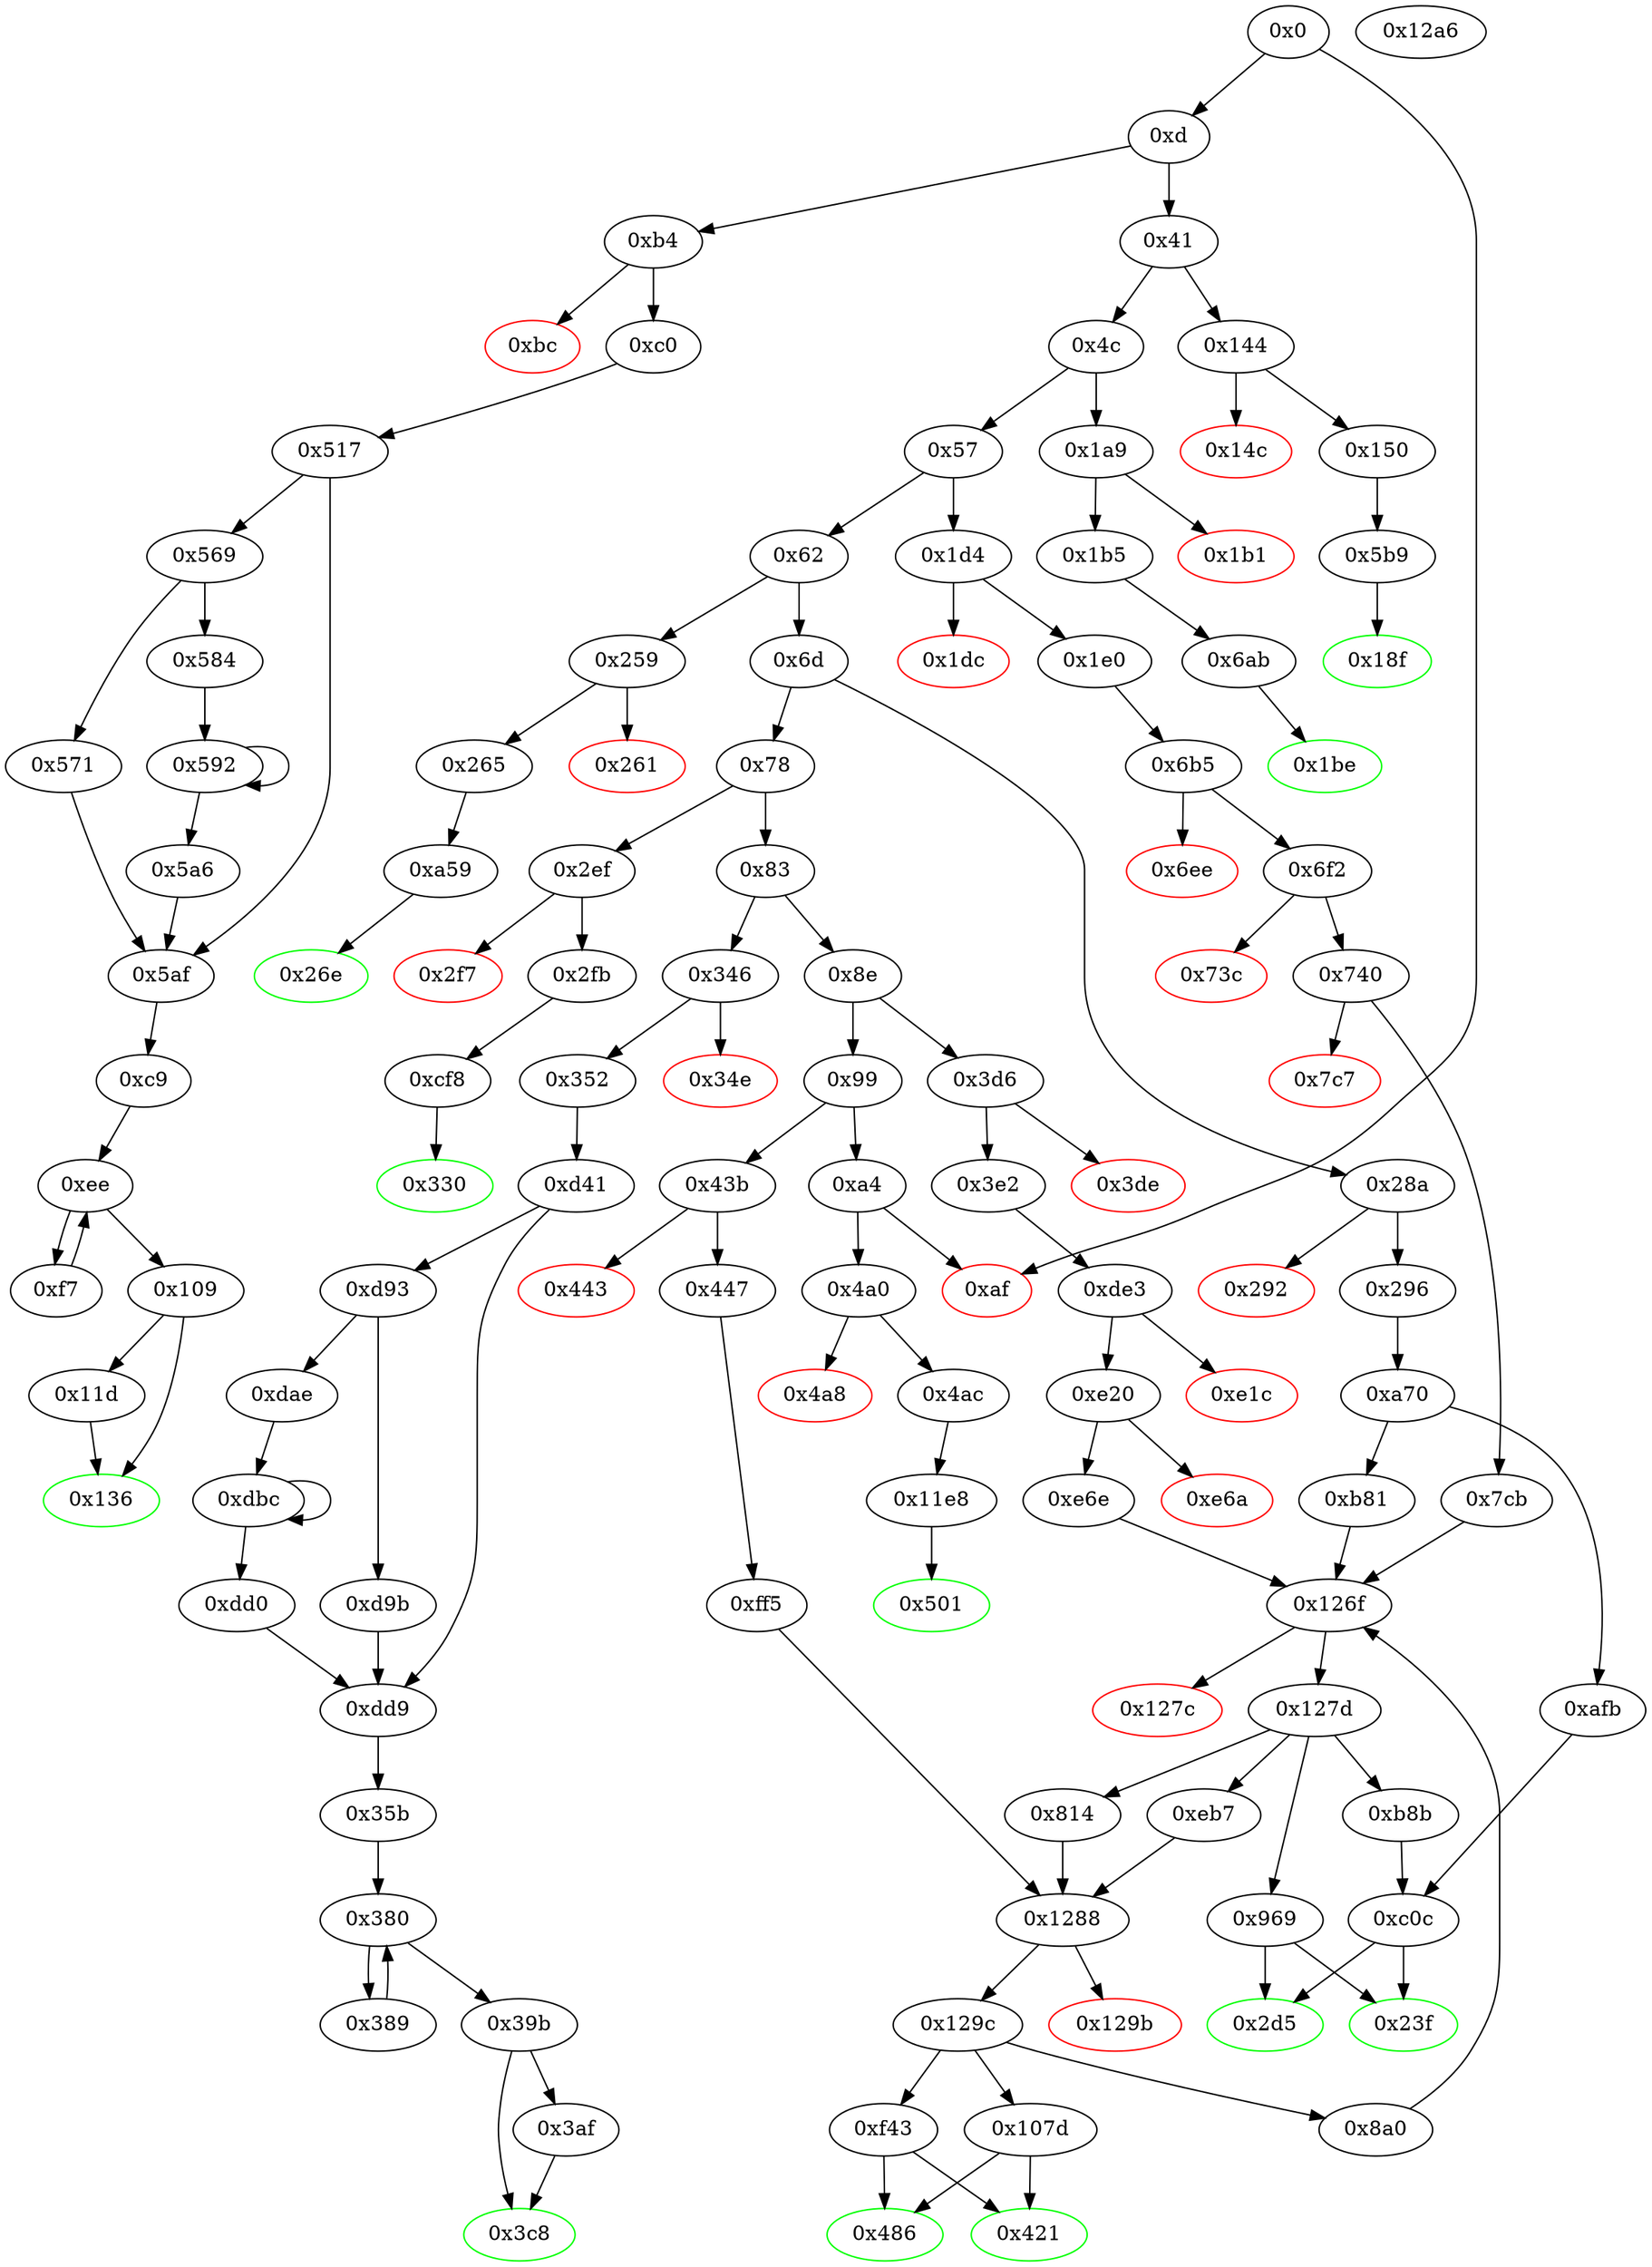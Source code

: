 digraph "" {
"0x3d6" [fillcolor=white, id="0x3d6", style=filled, tooltip="Block 0x3d6\n[0x3d6:0x3dd]\n---\nPredecessors: [0x8e]\nSuccessors: [0x3de, 0x3e2]\n---\n0x3d6 JUMPDEST\n0x3d7 CALLVALUE\n0x3d8 DUP1\n0x3d9 ISZERO\n0x3da PUSH2 0x3e2\n0x3dd JUMPI\n---\n0x3d6: JUMPDEST \n0x3d7: V284 = CALLVALUE\n0x3d9: V285 = ISZERO V284\n0x3da: V286 = 0x3e2\n0x3dd: JUMPI 0x3e2 V285\n---\nEntry stack: [V11]\nStack pops: 0\nStack additions: [V284]\nExit stack: [V11, V284]\n\nDef sites:\nV11: {0xd.0x35}\n"];
"0x4a8" [color=red, fillcolor=white, id="0x4a8", style=filled, tooltip="Block 0x4a8\n[0x4a8:0x4ab]\n---\nPredecessors: [0x4a0]\nSuccessors: []\n---\n0x4a8 PUSH1 0x0\n0x4aa DUP1\n0x4ab REVERT\n---\n0x4a8: V345 = 0x0\n0x4ab: REVERT 0x0 0x0\n---\nEntry stack: [V11, V342]\nStack pops: 0\nStack additions: []\nExit stack: [V11, V342]\n\nDef sites:\nV11: {0xd.0x35}\nV342: {0x4a0.0x4a1}\n"];
"0x57" [fillcolor=white, id="0x57", style=filled, tooltip="Block 0x57\n[0x57:0x61]\n---\nPredecessors: [0x4c]\nSuccessors: [0x62, 0x1d4]\n---\n0x57 DUP1\n0x58 PUSH4 0x23b872dd\n0x5d EQ\n0x5e PUSH2 0x1d4\n0x61 JUMPI\n---\n0x58: V21 = 0x23b872dd\n0x5d: V22 = EQ 0x23b872dd V11\n0x5e: V23 = 0x1d4\n0x61: JUMPI 0x1d4 V22\n---\nEntry stack: [V11]\nStack pops: 1\nStack additions: [S0]\nExit stack: [V11]\n\nDef sites:\nV11: {0xd.0x35}\n"];
"0xdd9" [fillcolor=white, id="0xdd9", style=filled, tooltip="Block 0xdd9\n[0xdd9:0xde2]\n---\nPredecessors: [0xd41, 0xd9b, 0xdd0]\nSuccessors: [0x35b]\n---\n0xdd9 JUMPDEST\n0xdda POP\n0xddb POP\n0xddc POP\n0xddd POP\n0xdde POP\n0xddf SWAP1\n0xde0 POP\n0xde1 SWAP1\n0xde2 JUMP\n---\n0xdd9: JUMPDEST \n0xde2: JUMP 0x35b\n---\nEntry stack: [V11, 0x35b, 0x60, V819, 0x1, V810, S2, S1, S0]\nStack pops: 8\nStack additions: [S5]\nExit stack: [V11, V819]\n\nDef sites:\nV11: {0xd.0x35}\n0x35b: {0x352.0x354}\n0x60: {0xd41.0xd42}\nV819: {0xd41.0xd68}\n0x1: {0xd41.0xd44}\nV810: {0xd41.0xd58}\nS2: {0xd41.0xd78, 0xdd0.0xdd7, 0xd9b.0xda8}\nS1: {0xd41.0xd44, 0xdbc.0xdc4}\nS0: {0xd41.0xd8c, 0xdae.0xdb0}\n"];
"0x28a" [fillcolor=white, id="0x28a", style=filled, tooltip="Block 0x28a\n[0x28a:0x291]\n---\nPredecessors: [0x6d]\nSuccessors: [0x292, 0x296]\n---\n0x28a JUMPDEST\n0x28b CALLVALUE\n0x28c DUP1\n0x28d ISZERO\n0x28e PUSH2 0x296\n0x291 JUMPI\n---\n0x28a: JUMPDEST \n0x28b: V186 = CALLVALUE\n0x28d: V187 = ISZERO V186\n0x28e: V188 = 0x296\n0x291: JUMPI 0x296 V187\n---\nEntry stack: [V11]\nStack pops: 0\nStack additions: [V186]\nExit stack: [V11, V186]\n\nDef sites:\nV11: {0xd.0x35}\n"];
"0x6d" [fillcolor=white, id="0x6d", style=filled, tooltip="Block 0x6d\n[0x6d:0x77]\n---\nPredecessors: [0x62]\nSuccessors: [0x78, 0x28a]\n---\n0x6d DUP1\n0x6e PUSH4 0x66188463\n0x73 EQ\n0x74 PUSH2 0x28a\n0x77 JUMPI\n---\n0x6e: V27 = 0x66188463\n0x73: V28 = EQ 0x66188463 V11\n0x74: V29 = 0x28a\n0x77: JUMPI 0x28a V28\n---\nEntry stack: [V11]\nStack pops: 1\nStack additions: [S0]\nExit stack: [V11]\n\nDef sites:\nV11: {0xd.0x35}\n"];
"0xf7" [fillcolor=white, id="0xf7", style=filled, tooltip="Block 0xf7\n[0xf7:0x108]\n---\nPredecessors: [0xee]\nSuccessors: [0xee]\n---\n0xf7 DUP1\n0xf8 DUP3\n0xf9 ADD\n0xfa MLOAD\n0xfb DUP2\n0xfc DUP5\n0xfd ADD\n0xfe MSTORE\n0xff PUSH1 0x20\n0x101 DUP2\n0x102 ADD\n0x103 SWAP1\n0x104 POP\n0x105 PUSH2 0xee\n0x108 JUMP\n---\n0xf9: V67 = ADD V62 S0\n0xfa: V68 = M[V67]\n0xfd: V69 = ADD V59 S0\n0xfe: M[V69] = V68\n0xff: V70 = 0x20\n0x102: V71 = ADD S0 0x20\n0x105: V72 = 0xee\n0x108: JUMP 0xee\n---\nEntry stack: [V11, V390, V53, V53, V59, V62, V60, V60, V59, V62, S0]\nStack pops: 3\nStack additions: [S2, S1, V71]\nExit stack: [V11, V390, V53, V53, V59, V62, V60, V60, V59, V62, V71]\n\nDef sites:\nV11: {0xd.0x35}\nV390: {0x517.0x53e}\nV53: {0xc9.0xcc}\nV53: {0xc9.0xcc}\nV59: {0xc9.0xdf}\nV62: {0xc9.0xe7}\nV60: {0xc9.0xe3}\nV60: {0xc9.0xe3}\nV59: {0xc9.0xdf}\nV62: {0xc9.0xe7}\nS0: {0xc9.0xec, 0xf7.0x102}\n"];
"0xdbc" [fillcolor=white, id="0xdbc", style=filled, tooltip="Block 0xdbc\n[0xdbc:0xdcf]\n---\nPredecessors: [0xdae, 0xdbc]\nSuccessors: [0xdbc, 0xdd0]\n---\n0xdbc JUMPDEST\n0xdbd DUP2\n0xdbe SLOAD\n0xdbf DUP2\n0xdc0 MSTORE\n0xdc1 SWAP1\n0xdc2 PUSH1 0x1\n0xdc4 ADD\n0xdc5 SWAP1\n0xdc6 PUSH1 0x20\n0xdc8 ADD\n0xdc9 DUP1\n0xdca DUP4\n0xdcb GT\n0xdcc PUSH2 0xdbc\n0xdcf JUMPI\n---\n0xdbc: JUMPDEST \n0xdbe: V852 = S[S1]\n0xdc0: M[S0] = V852\n0xdc2: V853 = 0x1\n0xdc4: V854 = ADD 0x1 S1\n0xdc6: V855 = 0x20\n0xdc8: V856 = ADD 0x20 S0\n0xdcb: V857 = GT V847 V856\n0xdcc: V858 = 0xdbc\n0xdcf: JUMPI 0xdbc V857\n---\nEntry stack: [V11, 0x35b, 0x60, V819, 0x1, V810, V847, S1, S0]\nStack pops: 3\nStack additions: [S2, V854, V856]\nExit stack: [V11, 0x35b, 0x60, V819, 0x1, V810, V847, V854, V856]\n\nDef sites:\nV11: {0xd.0x35}\n0x35b: {0x352.0x354}\n0x60: {0xd41.0xd42}\nV819: {0xd41.0xd68}\n0x1: {0xd41.0xd44}\nV810: {0xd41.0xd58}\nV847: {0xdae.0xdb0}\nS1: {0xdbc.0xdc4, 0xdae.0xdba}\nS0: {0xd41.0xd78, 0xdbc.0xdc8}\n"];
"0x129b" [color=red, fillcolor=white, id="0x129b", style=filled, tooltip="Block 0x129b\n[0x129b:0x129b]\n---\nPredecessors: [0x1288]\nSuccessors: []\n---\n0x129b INVALID\n---\n0x129b: INVALID \n---\nEntry stack: [V11, S9, S8, S7, S6, S5, {0x8a0, 0xf43, 0x107d}, S3, S2, 0x0, V1088]\nStack pops: 0\nStack additions: []\nExit stack: [V11, S9, S8, S7, S6, S5, {0x8a0, 0xf43, 0x107d}, S3, S2, 0x0, V1088]\n\nDef sites:\nV11: {0xd.0x35}\nS9: {0x1e0.0x1e2, 0xd.0x35, 0x296.0x298}\nS8: {0x1e0.0x205, 0x3e2.0x3e4, 0x447.0x449, 0x296.0x2bb}\nS7: {0x1e0.0x225, 0x3e2.0x407, 0x447.0x46c, 0x296.0x2c5}\nS6: {0xa70.0xa71, 0x3e2.0x411, 0x447.0x476, 0x1e0.0x22f}\nS5: {0xa70.0xaf0, 0xde3.0xde4, 0x6b5.0x6b6, 0xff5.0xff6}\n{0x8a0, 0xf43, 0x107d}: {0xff5.0xff8, 0x814.0x858, 0xeb7.0xefb}\nS3: {0xff5.0x1077, 0x814.0x89a, 0xeb7.0xf3d}\nS2: {0xa70.0xa71, 0x3e2.0x411, 0x447.0x476, 0x1e0.0x22f}\n0x0: {0x1288.0x1289}\nV1088: {0x1288.0x128e}\n"];
"0x501" [color=green, fillcolor=white, id="0x501", style=filled, tooltip="Block 0x501\n[0x501:0x516]\n---\nPredecessors: [0x11e8]\nSuccessors: []\n---\n0x501 JUMPDEST\n0x502 PUSH1 0x40\n0x504 MLOAD\n0x505 DUP1\n0x506 DUP3\n0x507 DUP2\n0x508 MSTORE\n0x509 PUSH1 0x20\n0x50b ADD\n0x50c SWAP2\n0x50d POP\n0x50e POP\n0x50f PUSH1 0x40\n0x511 MLOAD\n0x512 DUP1\n0x513 SWAP2\n0x514 SUB\n0x515 SWAP1\n0x516 RETURN\n---\n0x501: JUMPDEST \n0x502: V362 = 0x40\n0x504: V363 = M[0x40]\n0x508: M[V363] = V1079\n0x509: V364 = 0x20\n0x50b: V365 = ADD 0x20 V363\n0x50f: V366 = 0x40\n0x511: V367 = M[0x40]\n0x514: V368 = SUB V365 V367\n0x516: RETURN V367 V368\n---\nEntry stack: [V11, V1079]\nStack pops: 1\nStack additions: []\nExit stack: [V11]\n\nDef sites:\nV11: {0xd.0x35}\nV1079: {0x11e8.0x1267}\n"];
"0xe20" [fillcolor=white, id="0xe20", style=filled, tooltip="Block 0xe20\n[0xe20:0xe69]\n---\nPredecessors: [0xde3]\nSuccessors: [0xe6a, 0xe6e]\n---\n0xe20 JUMPDEST\n0xe21 PUSH1 0x4\n0xe23 PUSH1 0x0\n0xe25 CALLER\n0xe26 PUSH20 0xffffffffffffffffffffffffffffffffffffffff\n0xe3b AND\n0xe3c PUSH20 0xffffffffffffffffffffffffffffffffffffffff\n0xe51 AND\n0xe52 DUP2\n0xe53 MSTORE\n0xe54 PUSH1 0x20\n0xe56 ADD\n0xe57 SWAP1\n0xe58 DUP2\n0xe59 MSTORE\n0xe5a PUSH1 0x20\n0xe5c ADD\n0xe5d PUSH1 0x0\n0xe5f SHA3\n0xe60 SLOAD\n0xe61 DUP3\n0xe62 GT\n0xe63 ISZERO\n0xe64 ISZERO\n0xe65 ISZERO\n0xe66 PUSH2 0xe6e\n0xe69 JUMPI\n---\n0xe20: JUMPDEST \n0xe21: V874 = 0x4\n0xe23: V875 = 0x0\n0xe25: V876 = CALLER\n0xe26: V877 = 0xffffffffffffffffffffffffffffffffffffffff\n0xe3b: V878 = AND 0xffffffffffffffffffffffffffffffffffffffff V876\n0xe3c: V879 = 0xffffffffffffffffffffffffffffffffffffffff\n0xe51: V880 = AND 0xffffffffffffffffffffffffffffffffffffffff V878\n0xe53: M[0x0] = V880\n0xe54: V881 = 0x20\n0xe56: V882 = ADD 0x20 0x0\n0xe59: M[0x20] = 0x4\n0xe5a: V883 = 0x20\n0xe5c: V884 = ADD 0x20 0x20\n0xe5d: V885 = 0x0\n0xe5f: V886 = SHA3 0x0 0x40\n0xe60: V887 = S[V886]\n0xe62: V888 = GT V298 V887\n0xe63: V889 = ISZERO V888\n0xe64: V890 = ISZERO V889\n0xe65: V891 = ISZERO V890\n0xe66: V892 = 0xe6e\n0xe69: JUMPI 0xe6e V891\n---\nEntry stack: [V11, 0x421, V295, V298, 0x0]\nStack pops: 2\nStack additions: [S1, S0]\nExit stack: [V11, 0x421, V295, V298, 0x0]\n\nDef sites:\nV11: {0xd.0x35}\n0x421: {0x3e2.0x3e4}\nV295: {0x3e2.0x407}\nV298: {0x3e2.0x411}\n0x0: {0xde3.0xde4}\n"];
"0x296" [fillcolor=white, id="0x296", style=filled, tooltip="Block 0x296\n[0x296:0x2d4]\n---\nPredecessors: [0x28a]\nSuccessors: [0xa70]\n---\n0x296 JUMPDEST\n0x297 POP\n0x298 PUSH2 0x2d5\n0x29b PUSH1 0x4\n0x29d DUP1\n0x29e CALLDATASIZE\n0x29f SUB\n0x2a0 DUP2\n0x2a1 ADD\n0x2a2 SWAP1\n0x2a3 DUP1\n0x2a4 DUP1\n0x2a5 CALLDATALOAD\n0x2a6 PUSH20 0xffffffffffffffffffffffffffffffffffffffff\n0x2bb AND\n0x2bc SWAP1\n0x2bd PUSH1 0x20\n0x2bf ADD\n0x2c0 SWAP1\n0x2c1 SWAP3\n0x2c2 SWAP2\n0x2c3 SWAP1\n0x2c4 DUP1\n0x2c5 CALLDATALOAD\n0x2c6 SWAP1\n0x2c7 PUSH1 0x20\n0x2c9 ADD\n0x2ca SWAP1\n0x2cb SWAP3\n0x2cc SWAP2\n0x2cd SWAP1\n0x2ce POP\n0x2cf POP\n0x2d0 POP\n0x2d1 PUSH2 0xa70\n0x2d4 JUMP\n---\n0x296: JUMPDEST \n0x298: V190 = 0x2d5\n0x29b: V191 = 0x4\n0x29e: V192 = CALLDATASIZE\n0x29f: V193 = SUB V192 0x4\n0x2a1: V194 = ADD 0x4 V193\n0x2a5: V195 = CALLDATALOAD 0x4\n0x2a6: V196 = 0xffffffffffffffffffffffffffffffffffffffff\n0x2bb: V197 = AND 0xffffffffffffffffffffffffffffffffffffffff V195\n0x2bd: V198 = 0x20\n0x2bf: V199 = ADD 0x20 0x4\n0x2c5: V200 = CALLDATALOAD 0x24\n0x2c7: V201 = 0x20\n0x2c9: V202 = ADD 0x20 0x24\n0x2d1: V203 = 0xa70\n0x2d4: JUMP 0xa70\n---\nEntry stack: [V11, V186]\nStack pops: 1\nStack additions: [0x2d5, V197, V200]\nExit stack: [V11, 0x2d5, V197, V200]\n\nDef sites:\nV11: {0xd.0x35}\nV186: {0x28a.0x28b}\n"];
"0x486" [color=green, fillcolor=white, id="0x486", style=filled, tooltip="Block 0x486\n[0x486:0x49f]\n---\nPredecessors: [0xf43, 0x107d]\nSuccessors: []\n---\n0x486 JUMPDEST\n0x487 PUSH1 0x40\n0x489 MLOAD\n0x48a DUP1\n0x48b DUP3\n0x48c ISZERO\n0x48d ISZERO\n0x48e ISZERO\n0x48f ISZERO\n0x490 DUP2\n0x491 MSTORE\n0x492 PUSH1 0x20\n0x494 ADD\n0x495 SWAP2\n0x496 POP\n0x497 POP\n0x498 PUSH1 0x40\n0x49a MLOAD\n0x49b DUP1\n0x49c SWAP2\n0x49d SUB\n0x49e SWAP1\n0x49f RETURN\n---\n0x486: JUMPDEST \n0x487: V331 = 0x40\n0x489: V332 = M[0x40]\n0x48c: V333 = ISZERO 0x1\n0x48d: V334 = ISZERO 0x0\n0x48e: V335 = ISZERO 0x1\n0x48f: V336 = ISZERO 0x0\n0x491: M[V332] = 0x1\n0x492: V337 = 0x20\n0x494: V338 = ADD 0x20 V332\n0x498: V339 = 0x40\n0x49a: V340 = M[0x40]\n0x49d: V341 = SUB V338 V340\n0x49f: RETURN V340 V341\n---\nEntry stack: [V11, S1, 0x1]\nStack pops: 1\nStack additions: []\nExit stack: [V11, S1]\n\nDef sites:\nV11: {0xd.0x35}\nS1: {0x1e0.0x1e2, 0xd.0x35}\n0x1: {0x107d.0x11df, 0xf43.0xfec}\n"];
"0x41" [fillcolor=white, id="0x41", style=filled, tooltip="Block 0x41\n[0x41:0x4b]\n---\nPredecessors: [0xd]\nSuccessors: [0x4c, 0x144]\n---\n0x41 DUP1\n0x42 PUSH4 0x95ea7b3\n0x47 EQ\n0x48 PUSH2 0x144\n0x4b JUMPI\n---\n0x42: V15 = 0x95ea7b3\n0x47: V16 = EQ 0x95ea7b3 V11\n0x48: V17 = 0x144\n0x4b: JUMPI 0x144 V16\n---\nEntry stack: [V11]\nStack pops: 1\nStack additions: [S0]\nExit stack: [V11]\n\nDef sites:\nV11: {0xd.0x35}\n"];
"0x83" [fillcolor=white, id="0x83", style=filled, tooltip="Block 0x83\n[0x83:0x8d]\n---\nPredecessors: [0x78]\nSuccessors: [0x8e, 0x346]\n---\n0x83 DUP1\n0x84 PUSH4 0x95d89b41\n0x89 EQ\n0x8a PUSH2 0x346\n0x8d JUMPI\n---\n0x84: V33 = 0x95d89b41\n0x89: V34 = EQ 0x95d89b41 V11\n0x8a: V35 = 0x346\n0x8d: JUMPI 0x346 V34\n---\nEntry stack: [V11]\nStack pops: 1\nStack additions: [S0]\nExit stack: [V11]\n\nDef sites:\nV11: {0xd.0x35}\n"];
"0x99" [fillcolor=white, id="0x99", style=filled, tooltip="Block 0x99\n[0x99:0xa3]\n---\nPredecessors: [0x8e]\nSuccessors: [0xa4, 0x43b]\n---\n0x99 DUP1\n0x9a PUSH4 0xd73dd623\n0x9f EQ\n0xa0 PUSH2 0x43b\n0xa3 JUMPI\n---\n0x9a: V39 = 0xd73dd623\n0x9f: V40 = EQ 0xd73dd623 V11\n0xa0: V41 = 0x43b\n0xa3: JUMPI 0x43b V40\n---\nEntry stack: [V11]\nStack pops: 1\nStack additions: [S0]\nExit stack: [V11]\n\nDef sites:\nV11: {0xd.0x35}\n"];
"0xd93" [fillcolor=white, id="0xd93", style=filled, tooltip="Block 0xd93\n[0xd93:0xd9a]\n---\nPredecessors: [0xd41]\nSuccessors: [0xd9b, 0xdae]\n---\n0xd93 DUP1\n0xd94 PUSH1 0x1f\n0xd96 LT\n0xd97 PUSH2 0xdae\n0xd9a JUMPI\n---\n0xd94: V837 = 0x1f\n0xd96: V838 = LT 0x1f V834\n0xd97: V839 = 0xdae\n0xd9a: JUMPI 0xdae V838\n---\nEntry stack: [V11, 0x35b, 0x60, V819, 0x1, V810, V823, 0x1, V834]\nStack pops: 1\nStack additions: [S0]\nExit stack: [V11, 0x35b, 0x60, V819, 0x1, V810, V823, 0x1, V834]\n\nDef sites:\nV11: {0xd.0x35}\n0x35b: {0x352.0x354}\n0x60: {0xd41.0xd42}\nV819: {0xd41.0xd68}\n0x1: {0xd41.0xd44}\nV810: {0xd41.0xd58}\nV823: {0xd41.0xd78}\n0x1: {0xd41.0xd44}\nV834: {0xd41.0xd8c}\n"];
"0xc9" [fillcolor=white, id="0xc9", style=filled, tooltip="Block 0xc9\n[0xc9:0xed]\n---\nPredecessors: [0x5af]\nSuccessors: [0xee]\n---\n0xc9 JUMPDEST\n0xca PUSH1 0x40\n0xcc MLOAD\n0xcd DUP1\n0xce DUP1\n0xcf PUSH1 0x20\n0xd1 ADD\n0xd2 DUP3\n0xd3 DUP2\n0xd4 SUB\n0xd5 DUP3\n0xd6 MSTORE\n0xd7 DUP4\n0xd8 DUP2\n0xd9 DUP2\n0xda MLOAD\n0xdb DUP2\n0xdc MSTORE\n0xdd PUSH1 0x20\n0xdf ADD\n0xe0 SWAP2\n0xe1 POP\n0xe2 DUP1\n0xe3 MLOAD\n0xe4 SWAP1\n0xe5 PUSH1 0x20\n0xe7 ADD\n0xe8 SWAP1\n0xe9 DUP1\n0xea DUP4\n0xeb DUP4\n0xec PUSH1 0x0\n---\n0xc9: JUMPDEST \n0xca: V52 = 0x40\n0xcc: V53 = M[0x40]\n0xcf: V54 = 0x20\n0xd1: V55 = ADD 0x20 V53\n0xd4: V56 = SUB V55 V53\n0xd6: M[V53] = V56\n0xda: V57 = M[V390]\n0xdc: M[V55] = V57\n0xdd: V58 = 0x20\n0xdf: V59 = ADD 0x20 V55\n0xe3: V60 = M[V390]\n0xe5: V61 = 0x20\n0xe7: V62 = ADD 0x20 V390\n0xec: V63 = 0x0\n---\nEntry stack: [V11, V390]\nStack pops: 1\nStack additions: [S0, V53, V53, V59, V62, V60, V60, V59, V62, 0x0]\nExit stack: [V11, V390, V53, V53, V59, V62, V60, V60, V59, V62, 0x0]\n\nDef sites:\nV11: {0xd.0x35}\nV390: {0x517.0x53e}\n"];
"0x4a0" [fillcolor=white, id="0x4a0", style=filled, tooltip="Block 0x4a0\n[0x4a0:0x4a7]\n---\nPredecessors: [0xa4]\nSuccessors: [0x4a8, 0x4ac]\n---\n0x4a0 JUMPDEST\n0x4a1 CALLVALUE\n0x4a2 DUP1\n0x4a3 ISZERO\n0x4a4 PUSH2 0x4ac\n0x4a7 JUMPI\n---\n0x4a0: JUMPDEST \n0x4a1: V342 = CALLVALUE\n0x4a3: V343 = ISZERO V342\n0x4a4: V344 = 0x4ac\n0x4a7: JUMPI 0x4ac V343\n---\nEntry stack: [V11]\nStack pops: 0\nStack additions: [V342]\nExit stack: [V11, V342]\n\nDef sites:\nV11: {0xd.0x35}\n"];
"0xd41" [fillcolor=white, id="0xd41", style=filled, tooltip="Block 0xd41\n[0xd41:0xd92]\n---\nPredecessors: [0x352]\nSuccessors: [0xd93, 0xdd9]\n---\n0xd41 JUMPDEST\n0xd42 PUSH1 0x60\n0xd44 PUSH1 0x1\n0xd46 DUP1\n0xd47 SLOAD\n0xd48 PUSH1 0x1\n0xd4a DUP2\n0xd4b PUSH1 0x1\n0xd4d AND\n0xd4e ISZERO\n0xd4f PUSH2 0x100\n0xd52 MUL\n0xd53 SUB\n0xd54 AND\n0xd55 PUSH1 0x2\n0xd57 SWAP1\n0xd58 DIV\n0xd59 DUP1\n0xd5a PUSH1 0x1f\n0xd5c ADD\n0xd5d PUSH1 0x20\n0xd5f DUP1\n0xd60 SWAP2\n0xd61 DIV\n0xd62 MUL\n0xd63 PUSH1 0x20\n0xd65 ADD\n0xd66 PUSH1 0x40\n0xd68 MLOAD\n0xd69 SWAP1\n0xd6a DUP2\n0xd6b ADD\n0xd6c PUSH1 0x40\n0xd6e MSTORE\n0xd6f DUP1\n0xd70 SWAP3\n0xd71 SWAP2\n0xd72 SWAP1\n0xd73 DUP2\n0xd74 DUP2\n0xd75 MSTORE\n0xd76 PUSH1 0x20\n0xd78 ADD\n0xd79 DUP3\n0xd7a DUP1\n0xd7b SLOAD\n0xd7c PUSH1 0x1\n0xd7e DUP2\n0xd7f PUSH1 0x1\n0xd81 AND\n0xd82 ISZERO\n0xd83 PUSH2 0x100\n0xd86 MUL\n0xd87 SUB\n0xd88 AND\n0xd89 PUSH1 0x2\n0xd8b SWAP1\n0xd8c DIV\n0xd8d DUP1\n0xd8e ISZERO\n0xd8f PUSH2 0xdd9\n0xd92 JUMPI\n---\n0xd41: JUMPDEST \n0xd42: V798 = 0x60\n0xd44: V799 = 0x1\n0xd47: V800 = S[0x1]\n0xd48: V801 = 0x1\n0xd4b: V802 = 0x1\n0xd4d: V803 = AND 0x1 V800\n0xd4e: V804 = ISZERO V803\n0xd4f: V805 = 0x100\n0xd52: V806 = MUL 0x100 V804\n0xd53: V807 = SUB V806 0x1\n0xd54: V808 = AND V807 V800\n0xd55: V809 = 0x2\n0xd58: V810 = DIV V808 0x2\n0xd5a: V811 = 0x1f\n0xd5c: V812 = ADD 0x1f V810\n0xd5d: V813 = 0x20\n0xd61: V814 = DIV V812 0x20\n0xd62: V815 = MUL V814 0x20\n0xd63: V816 = 0x20\n0xd65: V817 = ADD 0x20 V815\n0xd66: V818 = 0x40\n0xd68: V819 = M[0x40]\n0xd6b: V820 = ADD V819 V817\n0xd6c: V821 = 0x40\n0xd6e: M[0x40] = V820\n0xd75: M[V819] = V810\n0xd76: V822 = 0x20\n0xd78: V823 = ADD 0x20 V819\n0xd7b: V824 = S[0x1]\n0xd7c: V825 = 0x1\n0xd7f: V826 = 0x1\n0xd81: V827 = AND 0x1 V824\n0xd82: V828 = ISZERO V827\n0xd83: V829 = 0x100\n0xd86: V830 = MUL 0x100 V828\n0xd87: V831 = SUB V830 0x1\n0xd88: V832 = AND V831 V824\n0xd89: V833 = 0x2\n0xd8c: V834 = DIV V832 0x2\n0xd8e: V835 = ISZERO V834\n0xd8f: V836 = 0xdd9\n0xd92: JUMPI 0xdd9 V835\n---\nEntry stack: [V11, 0x35b]\nStack pops: 0\nStack additions: [0x60, V819, 0x1, V810, V823, 0x1, V834]\nExit stack: [V11, 0x35b, 0x60, V819, 0x1, V810, V823, 0x1, V834]\n\nDef sites:\nV11: {0xd.0x35}\n0x35b: {0x352.0x354}\n"];
"0x144" [fillcolor=white, id="0x144", style=filled, tooltip="Block 0x144\n[0x144:0x14b]\n---\nPredecessors: [0x41]\nSuccessors: [0x14c, 0x150]\n---\n0x144 JUMPDEST\n0x145 CALLVALUE\n0x146 DUP1\n0x147 ISZERO\n0x148 PUSH2 0x150\n0x14b JUMPI\n---\n0x144: JUMPDEST \n0x145: V93 = CALLVALUE\n0x147: V94 = ISZERO V93\n0x148: V95 = 0x150\n0x14b: JUMPI 0x150 V94\n---\nEntry stack: [V11]\nStack pops: 0\nStack additions: [V93]\nExit stack: [V11, V93]\n\nDef sites:\nV11: {0xd.0x35}\n"];
"0x8e" [fillcolor=white, id="0x8e", style=filled, tooltip="Block 0x8e\n[0x8e:0x98]\n---\nPredecessors: [0x83]\nSuccessors: [0x99, 0x3d6]\n---\n0x8e DUP1\n0x8f PUSH4 0xa9059cbb\n0x94 EQ\n0x95 PUSH2 0x3d6\n0x98 JUMPI\n---\n0x8f: V36 = 0xa9059cbb\n0x94: V37 = EQ 0xa9059cbb V11\n0x95: V38 = 0x3d6\n0x98: JUMPI 0x3d6 V37\n---\nEntry stack: [V11]\nStack pops: 1\nStack additions: [S0]\nExit stack: [V11]\n\nDef sites:\nV11: {0xd.0x35}\n"];
"0x330" [color=green, fillcolor=white, id="0x330", style=filled, tooltip="Block 0x330\n[0x330:0x345]\n---\nPredecessors: [0xcf8]\nSuccessors: []\n---\n0x330 JUMPDEST\n0x331 PUSH1 0x40\n0x333 MLOAD\n0x334 DUP1\n0x335 DUP3\n0x336 DUP2\n0x337 MSTORE\n0x338 PUSH1 0x20\n0x33a ADD\n0x33b SWAP2\n0x33c POP\n0x33d POP\n0x33e PUSH1 0x40\n0x340 MLOAD\n0x341 DUP1\n0x342 SWAP2\n0x343 SUB\n0x344 SWAP1\n0x345 RETURN\n---\n0x330: JUMPDEST \n0x331: V230 = 0x40\n0x333: V231 = M[0x40]\n0x337: M[V231] = V797\n0x338: V232 = 0x20\n0x33a: V233 = ADD 0x20 V231\n0x33e: V234 = 0x40\n0x340: V235 = M[0x40]\n0x343: V236 = SUB V233 V235\n0x345: RETURN V235 V236\n---\nEntry stack: [V11, V797]\nStack pops: 1\nStack additions: []\nExit stack: [V11]\n\nDef sites:\nV11: {0xd.0x35}\nV797: {0xcf8.0xd3a}\n"];
"0x389" [fillcolor=white, id="0x389", style=filled, tooltip="Block 0x389\n[0x389:0x39a]\n---\nPredecessors: [0x380]\nSuccessors: [0x380]\n---\n0x389 DUP1\n0x38a DUP3\n0x38b ADD\n0x38c MLOAD\n0x38d DUP2\n0x38e DUP5\n0x38f ADD\n0x390 MSTORE\n0x391 PUSH1 0x20\n0x393 DUP2\n0x394 ADD\n0x395 SWAP1\n0x396 POP\n0x397 PUSH2 0x380\n0x39a JUMP\n---\n0x38b: V258 = ADD V253 S0\n0x38c: V259 = M[V258]\n0x38f: V260 = ADD V250 S0\n0x390: M[V260] = V259\n0x391: V261 = 0x20\n0x394: V262 = ADD S0 0x20\n0x397: V263 = 0x380\n0x39a: JUMP 0x380\n---\nEntry stack: [V11, V819, V244, V244, V250, V253, V251, V251, V250, V253, S0]\nStack pops: 3\nStack additions: [S2, S1, V262]\nExit stack: [V11, V819, V244, V244, V250, V253, V251, V251, V250, V253, V262]\n\nDef sites:\nV11: {0xd.0x35}\nV819: {0xd41.0xd68}\nV244: {0x35b.0x35e}\nV244: {0x35b.0x35e}\nV250: {0x35b.0x371}\nV253: {0x35b.0x379}\nV251: {0x35b.0x375}\nV251: {0x35b.0x375}\nV250: {0x35b.0x371}\nV253: {0x35b.0x379}\nS0: {0x389.0x394, 0x35b.0x37e}\n"];
"0x1be" [color=green, fillcolor=white, id="0x1be", style=filled, tooltip="Block 0x1be\n[0x1be:0x1d3]\n---\nPredecessors: [0x6ab]\nSuccessors: []\n---\n0x1be JUMPDEST\n0x1bf PUSH1 0x40\n0x1c1 MLOAD\n0x1c2 DUP1\n0x1c3 DUP3\n0x1c4 DUP2\n0x1c5 MSTORE\n0x1c6 PUSH1 0x20\n0x1c8 ADD\n0x1c9 SWAP2\n0x1ca POP\n0x1cb POP\n0x1cc PUSH1 0x40\n0x1ce MLOAD\n0x1cf DUP1\n0x1d0 SWAP2\n0x1d1 SUB\n0x1d2 SWAP1\n0x1d3 RETURN\n---\n0x1be: JUMPDEST \n0x1bf: V128 = 0x40\n0x1c1: V129 = M[0x40]\n0x1c5: M[V129] = V475\n0x1c6: V130 = 0x20\n0x1c8: V131 = ADD 0x20 V129\n0x1cc: V132 = 0x40\n0x1ce: V133 = M[0x40]\n0x1d1: V134 = SUB V131 V133\n0x1d3: RETURN V133 V134\n---\nEntry stack: [V11, V475]\nStack pops: 1\nStack additions: []\nExit stack: [V11]\n\nDef sites:\nV11: {0xd.0x35}\nV475: {0x6ab.0x6b0}\n"];
"0x39b" [fillcolor=white, id="0x39b", style=filled, tooltip="Block 0x39b\n[0x39b:0x3ae]\n---\nPredecessors: [0x380]\nSuccessors: [0x3af, 0x3c8]\n---\n0x39b JUMPDEST\n0x39c POP\n0x39d POP\n0x39e POP\n0x39f POP\n0x3a0 SWAP1\n0x3a1 POP\n0x3a2 SWAP1\n0x3a3 DUP2\n0x3a4 ADD\n0x3a5 SWAP1\n0x3a6 PUSH1 0x1f\n0x3a8 AND\n0x3a9 DUP1\n0x3aa ISZERO\n0x3ab PUSH2 0x3c8\n0x3ae JUMPI\n---\n0x39b: JUMPDEST \n0x3a4: V264 = ADD V251 V250\n0x3a6: V265 = 0x1f\n0x3a8: V266 = AND 0x1f V251\n0x3aa: V267 = ISZERO V266\n0x3ab: V268 = 0x3c8\n0x3ae: JUMPI 0x3c8 V267\n---\nEntry stack: [V11, V819, V244, V244, V250, V253, V251, V251, V250, V253, S0]\nStack pops: 7\nStack additions: [V264, V266]\nExit stack: [V11, V819, V244, V244, V264, V266]\n\nDef sites:\nV11: {0xd.0x35}\nV819: {0xd41.0xd68}\nV244: {0x35b.0x35e}\nV244: {0x35b.0x35e}\nV250: {0x35b.0x371}\nV253: {0x35b.0x379}\nV251: {0x35b.0x375}\nV251: {0x35b.0x375}\nV250: {0x35b.0x371}\nV253: {0x35b.0x379}\nS0: {0x389.0x394, 0x35b.0x37e}\n"];
"0xee" [fillcolor=white, id="0xee", style=filled, tooltip="Block 0xee\n[0xee:0xf6]\n---\nPredecessors: [0xc9, 0xf7]\nSuccessors: [0xf7, 0x109]\n---\n0xee JUMPDEST\n0xef DUP4\n0xf0 DUP2\n0xf1 LT\n0xf2 ISZERO\n0xf3 PUSH2 0x109\n0xf6 JUMPI\n---\n0xee: JUMPDEST \n0xf1: V64 = LT S0 V60\n0xf2: V65 = ISZERO V64\n0xf3: V66 = 0x109\n0xf6: JUMPI 0x109 V65\n---\nEntry stack: [V11, V390, V53, V53, V59, V62, V60, V60, V59, V62, S0]\nStack pops: 4\nStack additions: [S3, S2, S1, S0]\nExit stack: [V11, V390, V53, V53, V59, V62, V60, V60, V59, V62, S0]\n\nDef sites:\nV11: {0xd.0x35}\nV390: {0x517.0x53e}\nV53: {0xc9.0xcc}\nV53: {0xc9.0xcc}\nV59: {0xc9.0xdf}\nV62: {0xc9.0xe7}\nV60: {0xc9.0xe3}\nV60: {0xc9.0xe3}\nV59: {0xc9.0xdf}\nV62: {0xc9.0xe7}\nS0: {0xc9.0xec, 0xf7.0x102}\n"];
"0x1b1" [color=red, fillcolor=white, id="0x1b1", style=filled, tooltip="Block 0x1b1\n[0x1b1:0x1b4]\n---\nPredecessors: [0x1a9]\nSuccessors: []\n---\n0x1b1 PUSH1 0x0\n0x1b3 DUP1\n0x1b4 REVERT\n---\n0x1b1: V125 = 0x0\n0x1b4: REVERT 0x0 0x0\n---\nEntry stack: [V11, V122]\nStack pops: 0\nStack additions: []\nExit stack: [V11, V122]\n\nDef sites:\nV11: {0xd.0x35}\nV122: {0x1a9.0x1aa}\n"];
"0x6b5" [fillcolor=white, id="0x6b5", style=filled, tooltip="Block 0x6b5\n[0x6b5:0x6ed]\n---\nPredecessors: [0x1e0]\nSuccessors: [0x6ee, 0x6f2]\n---\n0x6b5 JUMPDEST\n0x6b6 PUSH1 0x0\n0x6b8 DUP1\n0x6b9 PUSH20 0xffffffffffffffffffffffffffffffffffffffff\n0x6ce AND\n0x6cf DUP4\n0x6d0 PUSH20 0xffffffffffffffffffffffffffffffffffffffff\n0x6e5 AND\n0x6e6 EQ\n0x6e7 ISZERO\n0x6e8 ISZERO\n0x6e9 ISZERO\n0x6ea PUSH2 0x6f2\n0x6ed JUMPI\n---\n0x6b5: JUMPDEST \n0x6b6: V476 = 0x0\n0x6b9: V477 = 0xffffffffffffffffffffffffffffffffffffffff\n0x6ce: V478 = AND 0xffffffffffffffffffffffffffffffffffffffff 0x0\n0x6d0: V479 = 0xffffffffffffffffffffffffffffffffffffffff\n0x6e5: V480 = AND 0xffffffffffffffffffffffffffffffffffffffff V151\n0x6e6: V481 = EQ V480 0x0\n0x6e7: V482 = ISZERO V481\n0x6e8: V483 = ISZERO V482\n0x6e9: V484 = ISZERO V483\n0x6ea: V485 = 0x6f2\n0x6ed: JUMPI 0x6f2 V484\n---\nEntry stack: [V11, 0x23f, V146, V151, V154]\nStack pops: 2\nStack additions: [S1, S0, 0x0]\nExit stack: [V11, 0x23f, V146, V151, V154, 0x0]\n\nDef sites:\nV11: {0xd.0x35}\n0x23f: {0x1e0.0x1e2}\nV146: {0x1e0.0x205}\nV151: {0x1e0.0x225}\nV154: {0x1e0.0x22f}\n"];
"0x73c" [color=red, fillcolor=white, id="0x73c", style=filled, tooltip="Block 0x73c\n[0x73c:0x73f]\n---\nPredecessors: [0x6f2]\nSuccessors: []\n---\n0x73c PUSH1 0x0\n0x73e DUP1\n0x73f REVERT\n---\n0x73c: V505 = 0x0\n0x73f: REVERT 0x0 0x0\n---\nEntry stack: [V11, 0x23f, V146, V151, V154, 0x0]\nStack pops: 0\nStack additions: []\nExit stack: [V11, 0x23f, V146, V151, V154, 0x0]\n\nDef sites:\nV11: {0xd.0x35}\n0x23f: {0x1e0.0x1e2}\nV146: {0x1e0.0x205}\nV151: {0x1e0.0x225}\nV154: {0x1e0.0x22f}\n0x0: {0x6b5.0x6b6}\n"];
"0xd9b" [fillcolor=white, id="0xd9b", style=filled, tooltip="Block 0xd9b\n[0xd9b:0xdad]\n---\nPredecessors: [0xd93]\nSuccessors: [0xdd9]\n---\n0xd9b PUSH2 0x100\n0xd9e DUP1\n0xd9f DUP4\n0xda0 SLOAD\n0xda1 DIV\n0xda2 MUL\n0xda3 DUP4\n0xda4 MSTORE\n0xda5 SWAP2\n0xda6 PUSH1 0x20\n0xda8 ADD\n0xda9 SWAP2\n0xdaa PUSH2 0xdd9\n0xdad JUMP\n---\n0xd9b: V840 = 0x100\n0xda0: V841 = S[0x1]\n0xda1: V842 = DIV V841 0x100\n0xda2: V843 = MUL V842 0x100\n0xda4: M[V823] = V843\n0xda6: V844 = 0x20\n0xda8: V845 = ADD 0x20 V823\n0xdaa: V846 = 0xdd9\n0xdad: JUMP 0xdd9\n---\nEntry stack: [V11, 0x35b, 0x60, V819, 0x1, V810, V823, 0x1, V834]\nStack pops: 3\nStack additions: [V845, S1, S0]\nExit stack: [V11, 0x35b, 0x60, V819, 0x1, V810, V845, 0x1, V834]\n\nDef sites:\nV11: {0xd.0x35}\n0x35b: {0x352.0x354}\n0x60: {0xd41.0xd42}\nV819: {0xd41.0xd68}\n0x1: {0xd41.0xd44}\nV810: {0xd41.0xd58}\nV823: {0xd41.0xd78}\n0x1: {0xd41.0xd44}\nV834: {0xd41.0xd8c}\n"];
"0x3af" [fillcolor=white, id="0x3af", style=filled, tooltip="Block 0x3af\n[0x3af:0x3c7]\n---\nPredecessors: [0x39b]\nSuccessors: [0x3c8]\n---\n0x3af DUP1\n0x3b0 DUP3\n0x3b1 SUB\n0x3b2 DUP1\n0x3b3 MLOAD\n0x3b4 PUSH1 0x1\n0x3b6 DUP4\n0x3b7 PUSH1 0x20\n0x3b9 SUB\n0x3ba PUSH2 0x100\n0x3bd EXP\n0x3be SUB\n0x3bf NOT\n0x3c0 AND\n0x3c1 DUP2\n0x3c2 MSTORE\n0x3c3 PUSH1 0x20\n0x3c5 ADD\n0x3c6 SWAP2\n0x3c7 POP\n---\n0x3b1: V269 = SUB V264 V266\n0x3b3: V270 = M[V269]\n0x3b4: V271 = 0x1\n0x3b7: V272 = 0x20\n0x3b9: V273 = SUB 0x20 V266\n0x3ba: V274 = 0x100\n0x3bd: V275 = EXP 0x100 V273\n0x3be: V276 = SUB V275 0x1\n0x3bf: V277 = NOT V276\n0x3c0: V278 = AND V277 V270\n0x3c2: M[V269] = V278\n0x3c3: V279 = 0x20\n0x3c5: V280 = ADD 0x20 V269\n---\nEntry stack: [V11, V819, V244, V244, V264, V266]\nStack pops: 2\nStack additions: [V280, S0]\nExit stack: [V11, V819, V244, V244, V280, V266]\n\nDef sites:\nV11: {0xd.0x35}\nV819: {0xd41.0xd68}\nV244: {0x35b.0x35e}\nV244: {0x35b.0x35e}\nV264: {0x39b.0x3a4}\nV266: {0x39b.0x3a8}\n"];
"0x127c" [color=red, fillcolor=white, id="0x127c", style=filled, tooltip="Block 0x127c\n[0x127c:0x127c]\n---\nPredecessors: [0x126f]\nSuccessors: []\n---\n0x127c INVALID\n---\n0x127c: INVALID \n---\nEntry stack: [V11, S8, S7, S6, S5, S4, {0x814, 0x969, 0xb8b, 0xeb7}, S2, S1, 0x0]\nStack pops: 0\nStack additions: []\nExit stack: [V11, S8, S7, S6, S5, S4, {0x814, 0x969, 0xb8b, 0xeb7}, S2, S1, 0x0]\n\nDef sites:\nV11: {0xd.0x35}\nS8: {0x1e0.0x1e2, 0xd.0x35, 0x296.0x298}\nS7: {0x1e0.0x205, 0x3e2.0x3e4, 0x447.0x449, 0x296.0x2bb}\nS6: {0x1e0.0x225, 0x3e2.0x407, 0x447.0x46c, 0x296.0x2c5}\nS5: {0xa70.0xa71, 0x1e0.0x22f, 0x3e2.0x411, 0x447.0x476}\nS4: {0xa70.0xaf0, 0xde3.0xde4, 0x6b5.0x6b6, 0xff5.0xff6}\n{0x814, 0x969, 0xb8b, 0xeb7}: {0xb81.0xb82, 0x8a0.0x8e4, 0x7cb.0x7cc, 0xe6e.0xe6f}\nS2: {0x8a0.0x963, 0x7cb.0x80e, 0xa70.0xaf0, 0xe6e.0xeb1}\nS1: {0x1e0.0x22f, 0x3e2.0x411, 0x447.0x476, 0x296.0x2c5}\n0x0: {0x126f.0x1270}\n"];
"0xdae" [fillcolor=white, id="0xdae", style=filled, tooltip="Block 0xdae\n[0xdae:0xdbb]\n---\nPredecessors: [0xd93]\nSuccessors: [0xdbc]\n---\n0xdae JUMPDEST\n0xdaf DUP3\n0xdb0 ADD\n0xdb1 SWAP2\n0xdb2 SWAP1\n0xdb3 PUSH1 0x0\n0xdb5 MSTORE\n0xdb6 PUSH1 0x20\n0xdb8 PUSH1 0x0\n0xdba SHA3\n0xdbb SWAP1\n---\n0xdae: JUMPDEST \n0xdb0: V847 = ADD V823 V834\n0xdb3: V848 = 0x0\n0xdb5: M[0x0] = 0x1\n0xdb6: V849 = 0x20\n0xdb8: V850 = 0x0\n0xdba: V851 = SHA3 0x0 0x20\n---\nEntry stack: [V11, 0x35b, 0x60, V819, 0x1, V810, V823, 0x1, V834]\nStack pops: 3\nStack additions: [V847, V851, S2]\nExit stack: [V11, 0x35b, 0x60, V819, 0x1, V810, V847, V851, V823]\n\nDef sites:\nV11: {0xd.0x35}\n0x35b: {0x352.0x354}\n0x60: {0xd41.0xd42}\nV819: {0xd41.0xd68}\n0x1: {0xd41.0xd44}\nV810: {0xd41.0xd58}\nV823: {0xd41.0xd78}\n0x1: {0xd41.0xd44}\nV834: {0xd41.0xd8c}\n"];
"0xb4" [fillcolor=white, id="0xb4", style=filled, tooltip="Block 0xb4\n[0xb4:0xbb]\n---\nPredecessors: [0xd]\nSuccessors: [0xbc, 0xc0]\n---\n0xb4 JUMPDEST\n0xb5 CALLVALUE\n0xb6 DUP1\n0xb7 ISZERO\n0xb8 PUSH2 0xc0\n0xbb JUMPI\n---\n0xb4: JUMPDEST \n0xb5: V46 = CALLVALUE\n0xb7: V47 = ISZERO V46\n0xb8: V48 = 0xc0\n0xbb: JUMPI 0xc0 V47\n---\nEntry stack: [V11]\nStack pops: 0\nStack additions: [V46]\nExit stack: [V11, V46]\n\nDef sites:\nV11: {0xd.0x35}\n"];
"0x126f" [fillcolor=white, id="0x126f", style=filled, tooltip="Block 0x126f\n[0x126f:0x127b]\n---\nPredecessors: [0x7cb, 0x8a0, 0xb81, 0xe6e]\nSuccessors: [0x127c, 0x127d]\n---\n0x126f JUMPDEST\n0x1270 PUSH1 0x0\n0x1272 DUP3\n0x1273 DUP3\n0x1274 GT\n0x1275 ISZERO\n0x1276 ISZERO\n0x1277 ISZERO\n0x1278 PUSH2 0x127d\n0x127b JUMPI\n---\n0x126f: JUMPDEST \n0x1270: V1080 = 0x0\n0x1274: V1081 = GT S0 S1\n0x1275: V1082 = ISZERO V1081\n0x1276: V1083 = ISZERO V1082\n0x1277: V1084 = ISZERO V1083\n0x1278: V1085 = 0x127d\n0x127b: JUMPI 0x127d V1084\n---\nEntry stack: [V11, S7, S6, S5, S4, S3, {0x814, 0x969, 0xb8b, 0xeb7}, S1, S0]\nStack pops: 2\nStack additions: [S1, S0, 0x0]\nExit stack: [V11, S7, S6, S5, S4, S3, {0x814, 0x969, 0xb8b, 0xeb7}, S1, S0, 0x0]\n\nDef sites:\nV11: {0xd.0x35}\nS7: {0x1e0.0x1e2, 0xd.0x35, 0x296.0x298}\nS6: {0x1e0.0x205, 0x3e2.0x3e4, 0x447.0x449, 0x296.0x2bb}\nS5: {0x1e0.0x225, 0x3e2.0x407, 0x447.0x46c, 0x296.0x2c5}\nS4: {0xa70.0xa71, 0x1e0.0x22f, 0x3e2.0x411, 0x447.0x476}\nS3: {0xa70.0xaf0, 0xde3.0xde4, 0x6b5.0x6b6, 0xff5.0xff6}\n{0x814, 0x969, 0xb8b, 0xeb7}: {0xb81.0xb82, 0x8a0.0x8e4, 0x7cb.0x7cc, 0xe6e.0xe6f}\nS1: {0x8a0.0x963, 0x7cb.0x80e, 0xa70.0xaf0, 0xe6e.0xeb1}\nS0: {0x1e0.0x22f, 0x3e2.0x411, 0x447.0x476, 0x296.0x2c5}\n"];
"0x6ab" [fillcolor=white, id="0x6ab", style=filled, tooltip="Block 0x6ab\n[0x6ab:0x6b4]\n---\nPredecessors: [0x1b5]\nSuccessors: [0x1be]\n---\n0x6ab JUMPDEST\n0x6ac PUSH1 0x0\n0x6ae PUSH1 0x3\n0x6b0 SLOAD\n0x6b1 SWAP1\n0x6b2 POP\n0x6b3 SWAP1\n0x6b4 JUMP\n---\n0x6ab: JUMPDEST \n0x6ac: V473 = 0x0\n0x6ae: V474 = 0x3\n0x6b0: V475 = S[0x3]\n0x6b4: JUMP 0x1be\n---\nEntry stack: [V11, 0x1be]\nStack pops: 1\nStack additions: [V475]\nExit stack: [V11, V475]\n\nDef sites:\nV11: {0xd.0x35}\n0x1be: {0x1b5.0x1b7}\n"];
"0x5a6" [fillcolor=white, id="0x5a6", style=filled, tooltip="Block 0x5a6\n[0x5a6:0x5ae]\n---\nPredecessors: [0x592]\nSuccessors: [0x5af]\n---\n0x5a6 DUP3\n0x5a7 SWAP1\n0x5a8 SUB\n0x5a9 PUSH1 0x1f\n0x5ab AND\n0x5ac DUP3\n0x5ad ADD\n0x5ae SWAP2\n---\n0x5a8: V430 = SUB V427 V418\n0x5a9: V431 = 0x1f\n0x5ab: V432 = AND 0x1f V430\n0x5ad: V433 = ADD V418 V432\n---\nEntry stack: [V11, 0xc9, 0x60, V390, 0x0, V381, V418, V425, V427]\nStack pops: 3\nStack additions: [V433, S1, S2]\nExit stack: [V11, 0xc9, 0x60, V390, 0x0, V381, V433, V425, V418]\n\nDef sites:\nV11: {0xd.0x35}\n0xc9: {0xc0.0xc2}\n0x60: {0x517.0x518}\nV390: {0x517.0x53e}\n0x0: {0x517.0x51a}\nV381: {0x517.0x52e}\nV418: {0x584.0x586}\nV425: {0x592.0x59a}\nV427: {0x592.0x59e}\n"];
"0x4c" [fillcolor=white, id="0x4c", style=filled, tooltip="Block 0x4c\n[0x4c:0x56]\n---\nPredecessors: [0x41]\nSuccessors: [0x57, 0x1a9]\n---\n0x4c DUP1\n0x4d PUSH4 0x18160ddd\n0x52 EQ\n0x53 PUSH2 0x1a9\n0x56 JUMPI\n---\n0x4d: V18 = 0x18160ddd\n0x52: V19 = EQ 0x18160ddd V11\n0x53: V20 = 0x1a9\n0x56: JUMPI 0x1a9 V19\n---\nEntry stack: [V11]\nStack pops: 1\nStack additions: [S0]\nExit stack: [V11]\n\nDef sites:\nV11: {0xd.0x35}\n"];
"0x6f2" [fillcolor=white, id="0x6f2", style=filled, tooltip="Block 0x6f2\n[0x6f2:0x73b]\n---\nPredecessors: [0x6b5]\nSuccessors: [0x73c, 0x740]\n---\n0x6f2 JUMPDEST\n0x6f3 PUSH1 0x4\n0x6f5 PUSH1 0x0\n0x6f7 DUP6\n0x6f8 PUSH20 0xffffffffffffffffffffffffffffffffffffffff\n0x70d AND\n0x70e PUSH20 0xffffffffffffffffffffffffffffffffffffffff\n0x723 AND\n0x724 DUP2\n0x725 MSTORE\n0x726 PUSH1 0x20\n0x728 ADD\n0x729 SWAP1\n0x72a DUP2\n0x72b MSTORE\n0x72c PUSH1 0x20\n0x72e ADD\n0x72f PUSH1 0x0\n0x731 SHA3\n0x732 SLOAD\n0x733 DUP3\n0x734 GT\n0x735 ISZERO\n0x736 ISZERO\n0x737 ISZERO\n0x738 PUSH2 0x740\n0x73b JUMPI\n---\n0x6f2: JUMPDEST \n0x6f3: V487 = 0x4\n0x6f5: V488 = 0x0\n0x6f8: V489 = 0xffffffffffffffffffffffffffffffffffffffff\n0x70d: V490 = AND 0xffffffffffffffffffffffffffffffffffffffff V146\n0x70e: V491 = 0xffffffffffffffffffffffffffffffffffffffff\n0x723: V492 = AND 0xffffffffffffffffffffffffffffffffffffffff V490\n0x725: M[0x0] = V492\n0x726: V493 = 0x20\n0x728: V494 = ADD 0x20 0x0\n0x72b: M[0x20] = 0x4\n0x72c: V495 = 0x20\n0x72e: V496 = ADD 0x20 0x20\n0x72f: V497 = 0x0\n0x731: V498 = SHA3 0x0 0x40\n0x732: V499 = S[V498]\n0x734: V500 = GT V154 V499\n0x735: V501 = ISZERO V500\n0x736: V502 = ISZERO V501\n0x737: V503 = ISZERO V502\n0x738: V504 = 0x740\n0x73b: JUMPI 0x740 V503\n---\nEntry stack: [V11, 0x23f, V146, V151, V154, 0x0]\nStack pops: 4\nStack additions: [S3, S2, S1, S0]\nExit stack: [V11, 0x23f, V146, V151, V154, 0x0]\n\nDef sites:\nV11: {0xd.0x35}\n0x23f: {0x1e0.0x1e2}\nV146: {0x1e0.0x205}\nV151: {0x1e0.0x225}\nV154: {0x1e0.0x22f}\n0x0: {0x6b5.0x6b6}\n"];
"0x127d" [fillcolor=white, id="0x127d", style=filled, tooltip="Block 0x127d\n[0x127d:0x1287]\n---\nPredecessors: [0x126f]\nSuccessors: [0x814, 0x969, 0xb8b, 0xeb7]\n---\n0x127d JUMPDEST\n0x127e DUP2\n0x127f DUP4\n0x1280 SUB\n0x1281 SWAP1\n0x1282 POP\n0x1283 SWAP3\n0x1284 SWAP2\n0x1285 POP\n0x1286 POP\n0x1287 JUMP\n---\n0x127d: JUMPDEST \n0x1280: V1086 = SUB S2 S1\n0x1287: JUMP {0x814, 0x969, 0xb8b, 0xeb7}\n---\nEntry stack: [V11, S8, S7, S6, S5, S4, {0x814, 0x969, 0xb8b, 0xeb7}, S2, S1, 0x0]\nStack pops: 4\nStack additions: [V1086]\nExit stack: [V11, S8, S7, S6, S5, S4, V1086]\n\nDef sites:\nV11: {0xd.0x35}\nS8: {0x1e0.0x1e2, 0xd.0x35, 0x296.0x298}\nS7: {0x1e0.0x205, 0x3e2.0x3e4, 0x447.0x449, 0x296.0x2bb}\nS6: {0x1e0.0x225, 0x3e2.0x407, 0x447.0x46c, 0x296.0x2c5}\nS5: {0xa70.0xa71, 0x1e0.0x22f, 0x3e2.0x411, 0x447.0x476}\nS4: {0xa70.0xaf0, 0xde3.0xde4, 0x6b5.0x6b6, 0xff5.0xff6}\n{0x814, 0x969, 0xb8b, 0xeb7}: {0xb81.0xb82, 0x8a0.0x8e4, 0x7cb.0x7cc, 0xe6e.0xe6f}\nS2: {0x8a0.0x963, 0x7cb.0x80e, 0xa70.0xaf0, 0xe6e.0xeb1}\nS1: {0x1e0.0x22f, 0x3e2.0x411, 0x447.0x476, 0x296.0x2c5}\n0x0: {0x126f.0x1270}\n"];
"0x3c8" [color=green, fillcolor=white, id="0x3c8", style=filled, tooltip="Block 0x3c8\n[0x3c8:0x3d5]\n---\nPredecessors: [0x39b, 0x3af]\nSuccessors: []\n---\n0x3c8 JUMPDEST\n0x3c9 POP\n0x3ca SWAP3\n0x3cb POP\n0x3cc POP\n0x3cd POP\n0x3ce PUSH1 0x40\n0x3d0 MLOAD\n0x3d1 DUP1\n0x3d2 SWAP2\n0x3d3 SUB\n0x3d4 SWAP1\n0x3d5 RETURN\n---\n0x3c8: JUMPDEST \n0x3ce: V281 = 0x40\n0x3d0: V282 = M[0x40]\n0x3d3: V283 = SUB S1 V282\n0x3d5: RETURN V282 V283\n---\nEntry stack: [V11, V819, V244, V244, S1, V266]\nStack pops: 5\nStack additions: []\nExit stack: [V11]\n\nDef sites:\nV11: {0xd.0x35}\nV819: {0xd41.0xd68}\nV244: {0x35b.0x35e}\nV244: {0x35b.0x35e}\nS1: {0x39b.0x3a4, 0x3af.0x3c5}\nV266: {0x39b.0x3a8}\n"];
"0x4ac" [fillcolor=white, id="0x4ac", style=filled, tooltip="Block 0x4ac\n[0x4ac:0x500]\n---\nPredecessors: [0x4a0]\nSuccessors: [0x11e8]\n---\n0x4ac JUMPDEST\n0x4ad POP\n0x4ae PUSH2 0x501\n0x4b1 PUSH1 0x4\n0x4b3 DUP1\n0x4b4 CALLDATASIZE\n0x4b5 SUB\n0x4b6 DUP2\n0x4b7 ADD\n0x4b8 SWAP1\n0x4b9 DUP1\n0x4ba DUP1\n0x4bb CALLDATALOAD\n0x4bc PUSH20 0xffffffffffffffffffffffffffffffffffffffff\n0x4d1 AND\n0x4d2 SWAP1\n0x4d3 PUSH1 0x20\n0x4d5 ADD\n0x4d6 SWAP1\n0x4d7 SWAP3\n0x4d8 SWAP2\n0x4d9 SWAP1\n0x4da DUP1\n0x4db CALLDATALOAD\n0x4dc PUSH20 0xffffffffffffffffffffffffffffffffffffffff\n0x4f1 AND\n0x4f2 SWAP1\n0x4f3 PUSH1 0x20\n0x4f5 ADD\n0x4f6 SWAP1\n0x4f7 SWAP3\n0x4f8 SWAP2\n0x4f9 SWAP1\n0x4fa POP\n0x4fb POP\n0x4fc POP\n0x4fd PUSH2 0x11e8\n0x500 JUMP\n---\n0x4ac: JUMPDEST \n0x4ae: V346 = 0x501\n0x4b1: V347 = 0x4\n0x4b4: V348 = CALLDATASIZE\n0x4b5: V349 = SUB V348 0x4\n0x4b7: V350 = ADD 0x4 V349\n0x4bb: V351 = CALLDATALOAD 0x4\n0x4bc: V352 = 0xffffffffffffffffffffffffffffffffffffffff\n0x4d1: V353 = AND 0xffffffffffffffffffffffffffffffffffffffff V351\n0x4d3: V354 = 0x20\n0x4d5: V355 = ADD 0x20 0x4\n0x4db: V356 = CALLDATALOAD 0x24\n0x4dc: V357 = 0xffffffffffffffffffffffffffffffffffffffff\n0x4f1: V358 = AND 0xffffffffffffffffffffffffffffffffffffffff V356\n0x4f3: V359 = 0x20\n0x4f5: V360 = ADD 0x20 0x24\n0x4fd: V361 = 0x11e8\n0x500: JUMP 0x11e8\n---\nEntry stack: [V11, V342]\nStack pops: 1\nStack additions: [0x501, V353, V358]\nExit stack: [V11, 0x501, V353, V358]\n\nDef sites:\nV11: {0xd.0x35}\nV342: {0x4a0.0x4a1}\n"];
"0x34e" [color=red, fillcolor=white, id="0x34e", style=filled, tooltip="Block 0x34e\n[0x34e:0x351]\n---\nPredecessors: [0x346]\nSuccessors: []\n---\n0x34e PUSH1 0x0\n0x350 DUP1\n0x351 REVERT\n---\n0x34e: V240 = 0x0\n0x351: REVERT 0x0 0x0\n---\nEntry stack: [V11, V237]\nStack pops: 0\nStack additions: []\nExit stack: [V11, V237]\n\nDef sites:\nV11: {0xd.0x35}\nV237: {0x346.0x347}\n"];
"0x5af" [fillcolor=white, id="0x5af", style=filled, tooltip="Block 0x5af\n[0x5af:0x5b8]\n---\nPredecessors: [0x517, 0x571, 0x5a6]\nSuccessors: [0xc9]\n---\n0x5af JUMPDEST\n0x5b0 POP\n0x5b1 POP\n0x5b2 POP\n0x5b3 POP\n0x5b4 POP\n0x5b5 SWAP1\n0x5b6 POP\n0x5b7 SWAP1\n0x5b8 JUMP\n---\n0x5af: JUMPDEST \n0x5b8: JUMP 0xc9\n---\nEntry stack: [V11, 0xc9, 0x60, V390, 0x0, V381, S2, S1, S0]\nStack pops: 8\nStack additions: [S5]\nExit stack: [V11, V390]\n\nDef sites:\nV11: {0xd.0x35}\n0xc9: {0xc0.0xc2}\n0x60: {0x517.0x518}\nV390: {0x517.0x53e}\n0x0: {0x517.0x51a}\nV381: {0x517.0x52e}\nS2: {0x571.0x57e, 0x517.0x54e, 0x5a6.0x5ad}\nS1: {0x592.0x59a, 0x517.0x51a}\nS0: {0x584.0x586, 0x517.0x562}\n"];
"0x43b" [fillcolor=white, id="0x43b", style=filled, tooltip="Block 0x43b\n[0x43b:0x442]\n---\nPredecessors: [0x99]\nSuccessors: [0x443, 0x447]\n---\n0x43b JUMPDEST\n0x43c CALLVALUE\n0x43d DUP1\n0x43e ISZERO\n0x43f PUSH2 0x447\n0x442 JUMPI\n---\n0x43b: JUMPDEST \n0x43c: V313 = CALLVALUE\n0x43e: V314 = ISZERO V313\n0x43f: V315 = 0x447\n0x442: JUMPI 0x447 V314\n---\nEntry stack: [V11]\nStack pops: 0\nStack additions: [V313]\nExit stack: [V11, V313]\n\nDef sites:\nV11: {0xd.0x35}\n"];
"0x11d" [fillcolor=white, id="0x11d", style=filled, tooltip="Block 0x11d\n[0x11d:0x135]\n---\nPredecessors: [0x109]\nSuccessors: [0x136]\n---\n0x11d DUP1\n0x11e DUP3\n0x11f SUB\n0x120 DUP1\n0x121 MLOAD\n0x122 PUSH1 0x1\n0x124 DUP4\n0x125 PUSH1 0x20\n0x127 SUB\n0x128 PUSH2 0x100\n0x12b EXP\n0x12c SUB\n0x12d NOT\n0x12e AND\n0x12f DUP2\n0x130 MSTORE\n0x131 PUSH1 0x20\n0x133 ADD\n0x134 SWAP2\n0x135 POP\n---\n0x11f: V78 = SUB V73 V75\n0x121: V79 = M[V78]\n0x122: V80 = 0x1\n0x125: V81 = 0x20\n0x127: V82 = SUB 0x20 V75\n0x128: V83 = 0x100\n0x12b: V84 = EXP 0x100 V82\n0x12c: V85 = SUB V84 0x1\n0x12d: V86 = NOT V85\n0x12e: V87 = AND V86 V79\n0x130: M[V78] = V87\n0x131: V88 = 0x20\n0x133: V89 = ADD 0x20 V78\n---\nEntry stack: [V11, V390, V53, V53, V73, V75]\nStack pops: 2\nStack additions: [V89, S0]\nExit stack: [V11, V390, V53, V53, V89, V75]\n\nDef sites:\nV11: {0xd.0x35}\nV390: {0x517.0x53e}\nV53: {0xc9.0xcc}\nV53: {0xc9.0xcc}\nV73: {0x109.0x112}\nV75: {0x109.0x116}\n"];
"0x421" [color=green, fillcolor=white, id="0x421", style=filled, tooltip="Block 0x421\n[0x421:0x43a]\n---\nPredecessors: [0xf43, 0x107d]\nSuccessors: []\n---\n0x421 JUMPDEST\n0x422 PUSH1 0x40\n0x424 MLOAD\n0x425 DUP1\n0x426 DUP3\n0x427 ISZERO\n0x428 ISZERO\n0x429 ISZERO\n0x42a ISZERO\n0x42b DUP2\n0x42c MSTORE\n0x42d PUSH1 0x20\n0x42f ADD\n0x430 SWAP2\n0x431 POP\n0x432 POP\n0x433 PUSH1 0x40\n0x435 MLOAD\n0x436 DUP1\n0x437 SWAP2\n0x438 SUB\n0x439 SWAP1\n0x43a RETURN\n---\n0x421: JUMPDEST \n0x422: V302 = 0x40\n0x424: V303 = M[0x40]\n0x427: V304 = ISZERO 0x1\n0x428: V305 = ISZERO 0x0\n0x429: V306 = ISZERO 0x1\n0x42a: V307 = ISZERO 0x0\n0x42c: M[V303] = 0x1\n0x42d: V308 = 0x20\n0x42f: V309 = ADD 0x20 V303\n0x433: V310 = 0x40\n0x435: V311 = M[0x40]\n0x438: V312 = SUB V309 V311\n0x43a: RETURN V311 V312\n---\nEntry stack: [V11, S1, 0x1]\nStack pops: 1\nStack additions: []\nExit stack: [V11, S1]\n\nDef sites:\nV11: {0xd.0x35}\nS1: {0x1e0.0x1e2, 0xd.0x35}\n0x1: {0xf43.0xfec}\n"];
"0xa4" [fillcolor=white, id="0xa4", style=filled, tooltip="Block 0xa4\n[0xa4:0xae]\n---\nPredecessors: [0x99]\nSuccessors: [0xaf, 0x4a0]\n---\n0xa4 DUP1\n0xa5 PUSH4 0xdd62ed3e\n0xaa EQ\n0xab PUSH2 0x4a0\n0xae JUMPI\n---\n0xa5: V42 = 0xdd62ed3e\n0xaa: V43 = EQ 0xdd62ed3e V11\n0xab: V44 = 0x4a0\n0xae: JUMPI 0x4a0 V43\n---\nEntry stack: [V11]\nStack pops: 1\nStack additions: [S0]\nExit stack: [V11]\n\nDef sites:\nV11: {0xd.0x35}\n"];
"0xc0c" [fillcolor=white, id="0xc0c", style=filled, tooltip="Block 0xc0c\n[0xc0c:0xcf7]\n---\nPredecessors: [0xafb, 0xb8b]\nSuccessors: [0x23f, 0x2d5]\n---\n0xc0c JUMPDEST\n0xc0d DUP4\n0xc0e PUSH20 0xffffffffffffffffffffffffffffffffffffffff\n0xc23 AND\n0xc24 CALLER\n0xc25 PUSH20 0xffffffffffffffffffffffffffffffffffffffff\n0xc3a AND\n0xc3b PUSH32 0x8c5be1e5ebec7d5bd14f71427d1e84f3dd0314c0f7b2291e5b200ac8c7c3b925\n0xc5c PUSH1 0x5\n0xc5e PUSH1 0x0\n0xc60 CALLER\n0xc61 PUSH20 0xffffffffffffffffffffffffffffffffffffffff\n0xc76 AND\n0xc77 PUSH20 0xffffffffffffffffffffffffffffffffffffffff\n0xc8c AND\n0xc8d DUP2\n0xc8e MSTORE\n0xc8f PUSH1 0x20\n0xc91 ADD\n0xc92 SWAP1\n0xc93 DUP2\n0xc94 MSTORE\n0xc95 PUSH1 0x20\n0xc97 ADD\n0xc98 PUSH1 0x0\n0xc9a SHA3\n0xc9b PUSH1 0x0\n0xc9d DUP9\n0xc9e PUSH20 0xffffffffffffffffffffffffffffffffffffffff\n0xcb3 AND\n0xcb4 PUSH20 0xffffffffffffffffffffffffffffffffffffffff\n0xcc9 AND\n0xcca DUP2\n0xccb MSTORE\n0xccc PUSH1 0x20\n0xcce ADD\n0xccf SWAP1\n0xcd0 DUP2\n0xcd1 MSTORE\n0xcd2 PUSH1 0x20\n0xcd4 ADD\n0xcd5 PUSH1 0x0\n0xcd7 SHA3\n0xcd8 SLOAD\n0xcd9 PUSH1 0x40\n0xcdb MLOAD\n0xcdc DUP1\n0xcdd DUP3\n0xcde DUP2\n0xcdf MSTORE\n0xce0 PUSH1 0x20\n0xce2 ADD\n0xce3 SWAP2\n0xce4 POP\n0xce5 POP\n0xce6 PUSH1 0x40\n0xce8 MLOAD\n0xce9 DUP1\n0xcea SWAP2\n0xceb SUB\n0xcec SWAP1\n0xced LOG3\n0xcee PUSH1 0x1\n0xcf0 SWAP2\n0xcf1 POP\n0xcf2 POP\n0xcf3 SWAP3\n0xcf4 SWAP2\n0xcf5 POP\n0xcf6 POP\n0xcf7 JUMP\n---\n0xc0c: JUMPDEST \n0xc0e: V745 = 0xffffffffffffffffffffffffffffffffffffffff\n0xc23: V746 = AND 0xffffffffffffffffffffffffffffffffffffffff S3\n0xc24: V747 = CALLER\n0xc25: V748 = 0xffffffffffffffffffffffffffffffffffffffff\n0xc3a: V749 = AND 0xffffffffffffffffffffffffffffffffffffffff V747\n0xc3b: V750 = 0x8c5be1e5ebec7d5bd14f71427d1e84f3dd0314c0f7b2291e5b200ac8c7c3b925\n0xc5c: V751 = 0x5\n0xc5e: V752 = 0x0\n0xc60: V753 = CALLER\n0xc61: V754 = 0xffffffffffffffffffffffffffffffffffffffff\n0xc76: V755 = AND 0xffffffffffffffffffffffffffffffffffffffff V753\n0xc77: V756 = 0xffffffffffffffffffffffffffffffffffffffff\n0xc8c: V757 = AND 0xffffffffffffffffffffffffffffffffffffffff V755\n0xc8e: M[0x0] = V757\n0xc8f: V758 = 0x20\n0xc91: V759 = ADD 0x20 0x0\n0xc94: M[0x20] = 0x5\n0xc95: V760 = 0x20\n0xc97: V761 = ADD 0x20 0x20\n0xc98: V762 = 0x0\n0xc9a: V763 = SHA3 0x0 0x40\n0xc9b: V764 = 0x0\n0xc9e: V765 = 0xffffffffffffffffffffffffffffffffffffffff\n0xcb3: V766 = AND 0xffffffffffffffffffffffffffffffffffffffff S3\n0xcb4: V767 = 0xffffffffffffffffffffffffffffffffffffffff\n0xcc9: V768 = AND 0xffffffffffffffffffffffffffffffffffffffff V766\n0xccb: M[0x0] = V768\n0xccc: V769 = 0x20\n0xcce: V770 = ADD 0x20 0x0\n0xcd1: M[0x20] = V763\n0xcd2: V771 = 0x20\n0xcd4: V772 = ADD 0x20 0x20\n0xcd5: V773 = 0x0\n0xcd7: V774 = SHA3 0x0 0x40\n0xcd8: V775 = S[V774]\n0xcd9: V776 = 0x40\n0xcdb: V777 = M[0x40]\n0xcdf: M[V777] = V775\n0xce0: V778 = 0x20\n0xce2: V779 = ADD 0x20 V777\n0xce6: V780 = 0x40\n0xce8: V781 = M[0x40]\n0xceb: V782 = SUB V779 V781\n0xced: LOG V781 V782 0x8c5be1e5ebec7d5bd14f71427d1e84f3dd0314c0f7b2291e5b200ac8c7c3b925 V749 V746\n0xcee: V783 = 0x1\n0xcf7: JUMP S4\n---\nEntry stack: [V11, S4, S3, S2, S1, S0]\nStack pops: 5\nStack additions: [0x1]\nExit stack: [V11, 0x1]\n\nDef sites:\nV11: {0xd.0x35}\nS4: {0x1e0.0x1e2, 0xd.0x35, 0x296.0x298}\nS3: {0x1e0.0x205, 0x3e2.0x3e4, 0x296.0x2bb}\nS2: {0x1e0.0x225, 0x3e2.0x407, 0x296.0x2c5}\nS1: {0xa70.0xa71, 0x3e2.0x411, 0x1e0.0x22f}\nS0: {0xa70.0xaf0, 0xde3.0xde4, 0x6b5.0x6b6}\n"];
"0x78" [fillcolor=white, id="0x78", style=filled, tooltip="Block 0x78\n[0x78:0x82]\n---\nPredecessors: [0x6d]\nSuccessors: [0x83, 0x2ef]\n---\n0x78 DUP1\n0x79 PUSH4 0x70a08231\n0x7e EQ\n0x7f PUSH2 0x2ef\n0x82 JUMPI\n---\n0x79: V30 = 0x70a08231\n0x7e: V31 = EQ 0x70a08231 V11\n0x7f: V32 = 0x2ef\n0x82: JUMPI 0x2ef V31\n---\nEntry stack: [V11]\nStack pops: 1\nStack additions: [S0]\nExit stack: [V11]\n\nDef sites:\nV11: {0xd.0x35}\n"];
"0x109" [fillcolor=white, id="0x109", style=filled, tooltip="Block 0x109\n[0x109:0x11c]\n---\nPredecessors: [0xee]\nSuccessors: [0x11d, 0x136]\n---\n0x109 JUMPDEST\n0x10a POP\n0x10b POP\n0x10c POP\n0x10d POP\n0x10e SWAP1\n0x10f POP\n0x110 SWAP1\n0x111 DUP2\n0x112 ADD\n0x113 SWAP1\n0x114 PUSH1 0x1f\n0x116 AND\n0x117 DUP1\n0x118 ISZERO\n0x119 PUSH2 0x136\n0x11c JUMPI\n---\n0x109: JUMPDEST \n0x112: V73 = ADD V60 V59\n0x114: V74 = 0x1f\n0x116: V75 = AND 0x1f V60\n0x118: V76 = ISZERO V75\n0x119: V77 = 0x136\n0x11c: JUMPI 0x136 V76\n---\nEntry stack: [V11, V390, V53, V53, V59, V62, V60, V60, V59, V62, S0]\nStack pops: 7\nStack additions: [V73, V75]\nExit stack: [V11, V390, V53, V53, V73, V75]\n\nDef sites:\nV11: {0xd.0x35}\nV390: {0x517.0x53e}\nV53: {0xc9.0xcc}\nV53: {0xc9.0xcc}\nV59: {0xc9.0xdf}\nV62: {0xc9.0xe7}\nV60: {0xc9.0xe3}\nV60: {0xc9.0xe3}\nV59: {0xc9.0xdf}\nV62: {0xc9.0xe7}\nS0: {0xc9.0xec, 0xf7.0x102}\n"];
"0x517" [fillcolor=white, id="0x517", style=filled, tooltip="Block 0x517\n[0x517:0x568]\n---\nPredecessors: [0xc0]\nSuccessors: [0x569, 0x5af]\n---\n0x517 JUMPDEST\n0x518 PUSH1 0x60\n0x51a PUSH1 0x0\n0x51c DUP1\n0x51d SLOAD\n0x51e PUSH1 0x1\n0x520 DUP2\n0x521 PUSH1 0x1\n0x523 AND\n0x524 ISZERO\n0x525 PUSH2 0x100\n0x528 MUL\n0x529 SUB\n0x52a AND\n0x52b PUSH1 0x2\n0x52d SWAP1\n0x52e DIV\n0x52f DUP1\n0x530 PUSH1 0x1f\n0x532 ADD\n0x533 PUSH1 0x20\n0x535 DUP1\n0x536 SWAP2\n0x537 DIV\n0x538 MUL\n0x539 PUSH1 0x20\n0x53b ADD\n0x53c PUSH1 0x40\n0x53e MLOAD\n0x53f SWAP1\n0x540 DUP2\n0x541 ADD\n0x542 PUSH1 0x40\n0x544 MSTORE\n0x545 DUP1\n0x546 SWAP3\n0x547 SWAP2\n0x548 SWAP1\n0x549 DUP2\n0x54a DUP2\n0x54b MSTORE\n0x54c PUSH1 0x20\n0x54e ADD\n0x54f DUP3\n0x550 DUP1\n0x551 SLOAD\n0x552 PUSH1 0x1\n0x554 DUP2\n0x555 PUSH1 0x1\n0x557 AND\n0x558 ISZERO\n0x559 PUSH2 0x100\n0x55c MUL\n0x55d SUB\n0x55e AND\n0x55f PUSH1 0x2\n0x561 SWAP1\n0x562 DIV\n0x563 DUP1\n0x564 ISZERO\n0x565 PUSH2 0x5af\n0x568 JUMPI\n---\n0x517: JUMPDEST \n0x518: V369 = 0x60\n0x51a: V370 = 0x0\n0x51d: V371 = S[0x0]\n0x51e: V372 = 0x1\n0x521: V373 = 0x1\n0x523: V374 = AND 0x1 V371\n0x524: V375 = ISZERO V374\n0x525: V376 = 0x100\n0x528: V377 = MUL 0x100 V375\n0x529: V378 = SUB V377 0x1\n0x52a: V379 = AND V378 V371\n0x52b: V380 = 0x2\n0x52e: V381 = DIV V379 0x2\n0x530: V382 = 0x1f\n0x532: V383 = ADD 0x1f V381\n0x533: V384 = 0x20\n0x537: V385 = DIV V383 0x20\n0x538: V386 = MUL V385 0x20\n0x539: V387 = 0x20\n0x53b: V388 = ADD 0x20 V386\n0x53c: V389 = 0x40\n0x53e: V390 = M[0x40]\n0x541: V391 = ADD V390 V388\n0x542: V392 = 0x40\n0x544: M[0x40] = V391\n0x54b: M[V390] = V381\n0x54c: V393 = 0x20\n0x54e: V394 = ADD 0x20 V390\n0x551: V395 = S[0x0]\n0x552: V396 = 0x1\n0x555: V397 = 0x1\n0x557: V398 = AND 0x1 V395\n0x558: V399 = ISZERO V398\n0x559: V400 = 0x100\n0x55c: V401 = MUL 0x100 V399\n0x55d: V402 = SUB V401 0x1\n0x55e: V403 = AND V402 V395\n0x55f: V404 = 0x2\n0x562: V405 = DIV V403 0x2\n0x564: V406 = ISZERO V405\n0x565: V407 = 0x5af\n0x568: JUMPI 0x5af V406\n---\nEntry stack: [V11, 0xc9]\nStack pops: 0\nStack additions: [0x60, V390, 0x0, V381, V394, 0x0, V405]\nExit stack: [V11, 0xc9, 0x60, V390, 0x0, V381, V394, 0x0, V405]\n\nDef sites:\nV11: {0xd.0x35}\n0xc9: {0xc0.0xc2}\n"];
"0x259" [fillcolor=white, id="0x259", style=filled, tooltip="Block 0x259\n[0x259:0x260]\n---\nPredecessors: [0x62]\nSuccessors: [0x261, 0x265]\n---\n0x259 JUMPDEST\n0x25a CALLVALUE\n0x25b DUP1\n0x25c ISZERO\n0x25d PUSH2 0x265\n0x260 JUMPI\n---\n0x259: JUMPDEST \n0x25a: V169 = CALLVALUE\n0x25c: V170 = ISZERO V169\n0x25d: V171 = 0x265\n0x260: JUMPI 0x265 V170\n---\nEntry stack: [V11]\nStack pops: 0\nStack additions: [V169]\nExit stack: [V11, V169]\n\nDef sites:\nV11: {0xd.0x35}\n"];
"0x352" [fillcolor=white, id="0x352", style=filled, tooltip="Block 0x352\n[0x352:0x35a]\n---\nPredecessors: [0x346]\nSuccessors: [0xd41]\n---\n0x352 JUMPDEST\n0x353 POP\n0x354 PUSH2 0x35b\n0x357 PUSH2 0xd41\n0x35a JUMP\n---\n0x352: JUMPDEST \n0x354: V241 = 0x35b\n0x357: V242 = 0xd41\n0x35a: JUMP 0xd41\n---\nEntry stack: [V11, V237]\nStack pops: 1\nStack additions: [0x35b]\nExit stack: [V11, 0x35b]\n\nDef sites:\nV11: {0xd.0x35}\nV237: {0x346.0x347}\n"];
"0xa59" [fillcolor=white, id="0xa59", style=filled, tooltip="Block 0xa59\n[0xa59:0xa6f]\n---\nPredecessors: [0x265]\nSuccessors: [0x26e]\n---\n0xa59 JUMPDEST\n0xa5a PUSH1 0x0\n0xa5c PUSH1 0x2\n0xa5e PUSH1 0x0\n0xa60 SWAP1\n0xa61 SLOAD\n0xa62 SWAP1\n0xa63 PUSH2 0x100\n0xa66 EXP\n0xa67 SWAP1\n0xa68 DIV\n0xa69 PUSH1 0xff\n0xa6b AND\n0xa6c SWAP1\n0xa6d POP\n0xa6e SWAP1\n0xa6f JUMP\n---\n0xa59: JUMPDEST \n0xa5a: V655 = 0x0\n0xa5c: V656 = 0x2\n0xa5e: V657 = 0x0\n0xa61: V658 = S[0x2]\n0xa63: V659 = 0x100\n0xa66: V660 = EXP 0x100 0x0\n0xa68: V661 = DIV V658 0x1\n0xa69: V662 = 0xff\n0xa6b: V663 = AND 0xff V661\n0xa6f: JUMP 0x26e\n---\nEntry stack: [V11, 0x26e]\nStack pops: 1\nStack additions: [V663]\nExit stack: [V11, V663]\n\nDef sites:\nV11: {0xd.0x35}\n0x26e: {0x265.0x267}\n"];
"0xdd0" [fillcolor=white, id="0xdd0", style=filled, tooltip="Block 0xdd0\n[0xdd0:0xdd8]\n---\nPredecessors: [0xdbc]\nSuccessors: [0xdd9]\n---\n0xdd0 DUP3\n0xdd1 SWAP1\n0xdd2 SUB\n0xdd3 PUSH1 0x1f\n0xdd5 AND\n0xdd6 DUP3\n0xdd7 ADD\n0xdd8 SWAP2\n---\n0xdd2: V859 = SUB V856 V847\n0xdd3: V860 = 0x1f\n0xdd5: V861 = AND 0x1f V859\n0xdd7: V862 = ADD V847 V861\n---\nEntry stack: [V11, 0x35b, 0x60, V819, 0x1, V810, V847, V854, V856]\nStack pops: 3\nStack additions: [V862, S1, S2]\nExit stack: [V11, 0x35b, 0x60, V819, 0x1, V810, V862, V854, V847]\n\nDef sites:\nV11: {0xd.0x35}\n0x35b: {0x352.0x354}\n0x60: {0xd41.0xd42}\nV819: {0xd41.0xd68}\n0x1: {0xd41.0xd44}\nV810: {0xd41.0xd58}\nV847: {0xdae.0xdb0}\nV854: {0xdbc.0xdc4}\nV856: {0xdbc.0xdc8}\n"];
"0x129c" [fillcolor=white, id="0x129c", style=filled, tooltip="Block 0x129c\n[0x129c:0x12a5]\n---\nPredecessors: [0x1288]\nSuccessors: [0x8a0, 0xf43, 0x107d]\n---\n0x129c JUMPDEST\n0x129d DUP1\n0x129e SWAP2\n0x129f POP\n0x12a0 POP\n0x12a1 SWAP3\n0x12a2 SWAP2\n0x12a3 POP\n0x12a4 POP\n0x12a5 JUMP\n---\n0x129c: JUMPDEST \n0x12a5: JUMP {0x8a0, 0xf43, 0x107d}\n---\nEntry stack: [V11, S9, S8, S7, S6, S5, {0x8a0, 0xf43, 0x107d}, S3, S2, 0x0, V1088]\nStack pops: 5\nStack additions: [S0]\nExit stack: [V11, S9, S8, S7, S6, S5, V1088]\n\nDef sites:\nV11: {0xd.0x35}\nS9: {0x1e0.0x1e2, 0xd.0x35, 0x296.0x298}\nS8: {0x1e0.0x205, 0x3e2.0x3e4, 0x447.0x449, 0x296.0x2bb}\nS7: {0x1e0.0x225, 0x3e2.0x407, 0x447.0x46c, 0x296.0x2c5}\nS6: {0xa70.0xa71, 0x3e2.0x411, 0x447.0x476, 0x1e0.0x22f}\nS5: {0xa70.0xaf0, 0xde3.0xde4, 0x6b5.0x6b6, 0xff5.0xff6}\n{0x8a0, 0xf43, 0x107d}: {0xff5.0xff8, 0x814.0x858, 0xeb7.0xefb}\nS3: {0xff5.0x1077, 0x814.0x89a, 0xeb7.0xf3d}\nS2: {0xa70.0xa71, 0x3e2.0x411, 0x447.0x476, 0x1e0.0x22f}\n0x0: {0x1288.0x1289}\nV1088: {0x1288.0x128e}\n"];
"0x11e8" [fillcolor=white, id="0x11e8", style=filled, tooltip="Block 0x11e8\n[0x11e8:0x126e]\n---\nPredecessors: [0x4ac]\nSuccessors: [0x501]\n---\n0x11e8 JUMPDEST\n0x11e9 PUSH1 0x0\n0x11eb PUSH1 0x5\n0x11ed PUSH1 0x0\n0x11ef DUP5\n0x11f0 PUSH20 0xffffffffffffffffffffffffffffffffffffffff\n0x1205 AND\n0x1206 PUSH20 0xffffffffffffffffffffffffffffffffffffffff\n0x121b AND\n0x121c DUP2\n0x121d MSTORE\n0x121e PUSH1 0x20\n0x1220 ADD\n0x1221 SWAP1\n0x1222 DUP2\n0x1223 MSTORE\n0x1224 PUSH1 0x20\n0x1226 ADD\n0x1227 PUSH1 0x0\n0x1229 SHA3\n0x122a PUSH1 0x0\n0x122c DUP4\n0x122d PUSH20 0xffffffffffffffffffffffffffffffffffffffff\n0x1242 AND\n0x1243 PUSH20 0xffffffffffffffffffffffffffffffffffffffff\n0x1258 AND\n0x1259 DUP2\n0x125a MSTORE\n0x125b PUSH1 0x20\n0x125d ADD\n0x125e SWAP1\n0x125f DUP2\n0x1260 MSTORE\n0x1261 PUSH1 0x20\n0x1263 ADD\n0x1264 PUSH1 0x0\n0x1266 SHA3\n0x1267 SLOAD\n0x1268 SWAP1\n0x1269 POP\n0x126a SWAP3\n0x126b SWAP2\n0x126c POP\n0x126d POP\n0x126e JUMP\n---\n0x11e8: JUMPDEST \n0x11e9: V1055 = 0x0\n0x11eb: V1056 = 0x5\n0x11ed: V1057 = 0x0\n0x11f0: V1058 = 0xffffffffffffffffffffffffffffffffffffffff\n0x1205: V1059 = AND 0xffffffffffffffffffffffffffffffffffffffff V353\n0x1206: V1060 = 0xffffffffffffffffffffffffffffffffffffffff\n0x121b: V1061 = AND 0xffffffffffffffffffffffffffffffffffffffff V1059\n0x121d: M[0x0] = V1061\n0x121e: V1062 = 0x20\n0x1220: V1063 = ADD 0x20 0x0\n0x1223: M[0x20] = 0x5\n0x1224: V1064 = 0x20\n0x1226: V1065 = ADD 0x20 0x20\n0x1227: V1066 = 0x0\n0x1229: V1067 = SHA3 0x0 0x40\n0x122a: V1068 = 0x0\n0x122d: V1069 = 0xffffffffffffffffffffffffffffffffffffffff\n0x1242: V1070 = AND 0xffffffffffffffffffffffffffffffffffffffff V358\n0x1243: V1071 = 0xffffffffffffffffffffffffffffffffffffffff\n0x1258: V1072 = AND 0xffffffffffffffffffffffffffffffffffffffff V1070\n0x125a: M[0x0] = V1072\n0x125b: V1073 = 0x20\n0x125d: V1074 = ADD 0x20 0x0\n0x1260: M[0x20] = V1067\n0x1261: V1075 = 0x20\n0x1263: V1076 = ADD 0x20 0x20\n0x1264: V1077 = 0x0\n0x1266: V1078 = SHA3 0x0 0x40\n0x1267: V1079 = S[V1078]\n0x126e: JUMP 0x501\n---\nEntry stack: [V11, 0x501, V353, V358]\nStack pops: 3\nStack additions: [V1079]\nExit stack: [V11, V1079]\n\nDef sites:\nV11: {0xd.0x35}\n0x501: {0x4ac.0x4ae}\nV353: {0x4ac.0x4d1}\nV358: {0x4ac.0x4f1}\n"];
"0x14c" [color=red, fillcolor=white, id="0x14c", style=filled, tooltip="Block 0x14c\n[0x14c:0x14f]\n---\nPredecessors: [0x144]\nSuccessors: []\n---\n0x14c PUSH1 0x0\n0x14e DUP1\n0x14f REVERT\n---\n0x14c: V96 = 0x0\n0x14f: REVERT 0x0 0x0\n---\nEntry stack: [V11, V93]\nStack pops: 0\nStack additions: []\nExit stack: [V11, V93]\n\nDef sites:\nV11: {0xd.0x35}\nV93: {0x144.0x145}\n"];
"0x2d5" [color=green, fillcolor=white, id="0x2d5", style=filled, tooltip="Block 0x2d5\n[0x2d5:0x2ee]\n---\nPredecessors: [0x969, 0xc0c]\nSuccessors: []\n---\n0x2d5 JUMPDEST\n0x2d6 PUSH1 0x40\n0x2d8 MLOAD\n0x2d9 DUP1\n0x2da DUP3\n0x2db ISZERO\n0x2dc ISZERO\n0x2dd ISZERO\n0x2de ISZERO\n0x2df DUP2\n0x2e0 MSTORE\n0x2e1 PUSH1 0x20\n0x2e3 ADD\n0x2e4 SWAP2\n0x2e5 POP\n0x2e6 POP\n0x2e7 PUSH1 0x40\n0x2e9 MLOAD\n0x2ea DUP1\n0x2eb SWAP2\n0x2ec SUB\n0x2ed SWAP1\n0x2ee RETURN\n---\n0x2d5: JUMPDEST \n0x2d6: V204 = 0x40\n0x2d8: V205 = M[0x40]\n0x2db: V206 = ISZERO 0x1\n0x2dc: V207 = ISZERO 0x0\n0x2dd: V208 = ISZERO 0x1\n0x2de: V209 = ISZERO 0x0\n0x2e0: M[V205] = 0x1\n0x2e1: V210 = 0x20\n0x2e3: V211 = ADD 0x20 V205\n0x2e7: V212 = 0x40\n0x2e9: V213 = M[0x40]\n0x2ec: V214 = SUB V211 V213\n0x2ee: RETURN V213 V214\n---\nEntry stack: [V11, 0x1]\nStack pops: 1\nStack additions: []\nExit stack: [V11]\n\nDef sites:\nV11: {0xd.0x35}\n0x1: {0x969.0xa4f, 0xc0c.0xcee}\n"];
"0xe1c" [color=red, fillcolor=white, id="0xe1c", style=filled, tooltip="Block 0xe1c\n[0xe1c:0xe1f]\n---\nPredecessors: [0xde3]\nSuccessors: []\n---\n0xe1c PUSH1 0x0\n0xe1e DUP1\n0xe1f REVERT\n---\n0xe1c: V873 = 0x0\n0xe1f: REVERT 0x0 0x0\n---\nEntry stack: [V11, 0x421, V295, V298, 0x0]\nStack pops: 0\nStack additions: []\nExit stack: [V11, 0x421, V295, V298, 0x0]\n\nDef sites:\nV11: {0xd.0x35}\n0x421: {0x3e2.0x3e4}\nV295: {0x3e2.0x407}\nV298: {0x3e2.0x411}\n0x0: {0xde3.0xde4}\n"];
"0xb81" [fillcolor=white, id="0xb81", style=filled, tooltip="Block 0xb81\n[0xb81:0xb8a]\n---\nPredecessors: [0xa70]\nSuccessors: [0x126f]\n---\n0xb81 JUMPDEST\n0xb82 PUSH2 0xb8b\n0xb85 DUP2\n0xb86 DUP5\n0xb87 PUSH2 0x126f\n0xb8a JUMP\n---\n0xb81: JUMPDEST \n0xb82: V719 = 0xb8b\n0xb87: V720 = 0x126f\n0xb8a: JUMP 0x126f\n---\nEntry stack: [V11, 0x2d5, V197, V200, 0x0, V689]\nStack pops: 3\nStack additions: [S2, S1, S0, 0xb8b, S0, S2]\nExit stack: [V11, 0x2d5, V197, V200, 0x0, V689, 0xb8b, V689, V200]\n\nDef sites:\nV11: {0xd.0x35}\n0x2d5: {0x296.0x298}\nV197: {0x296.0x2bb}\nV200: {0x296.0x2c5}\n0x0: {0xa70.0xa71}\nV689: {0xa70.0xaf0}\n"];
"0x346" [fillcolor=white, id="0x346", style=filled, tooltip="Block 0x346\n[0x346:0x34d]\n---\nPredecessors: [0x83]\nSuccessors: [0x34e, 0x352]\n---\n0x346 JUMPDEST\n0x347 CALLVALUE\n0x348 DUP1\n0x349 ISZERO\n0x34a PUSH2 0x352\n0x34d JUMPI\n---\n0x346: JUMPDEST \n0x347: V237 = CALLVALUE\n0x349: V238 = ISZERO V237\n0x34a: V239 = 0x352\n0x34d: JUMPI 0x352 V238\n---\nEntry stack: [V11]\nStack pops: 0\nStack additions: [V237]\nExit stack: [V11, V237]\n\nDef sites:\nV11: {0xd.0x35}\n"];
"0x35b" [fillcolor=white, id="0x35b", style=filled, tooltip="Block 0x35b\n[0x35b:0x37f]\n---\nPredecessors: [0xdd9]\nSuccessors: [0x380]\n---\n0x35b JUMPDEST\n0x35c PUSH1 0x40\n0x35e MLOAD\n0x35f DUP1\n0x360 DUP1\n0x361 PUSH1 0x20\n0x363 ADD\n0x364 DUP3\n0x365 DUP2\n0x366 SUB\n0x367 DUP3\n0x368 MSTORE\n0x369 DUP4\n0x36a DUP2\n0x36b DUP2\n0x36c MLOAD\n0x36d DUP2\n0x36e MSTORE\n0x36f PUSH1 0x20\n0x371 ADD\n0x372 SWAP2\n0x373 POP\n0x374 DUP1\n0x375 MLOAD\n0x376 SWAP1\n0x377 PUSH1 0x20\n0x379 ADD\n0x37a SWAP1\n0x37b DUP1\n0x37c DUP4\n0x37d DUP4\n0x37e PUSH1 0x0\n---\n0x35b: JUMPDEST \n0x35c: V243 = 0x40\n0x35e: V244 = M[0x40]\n0x361: V245 = 0x20\n0x363: V246 = ADD 0x20 V244\n0x366: V247 = SUB V246 V244\n0x368: M[V244] = V247\n0x36c: V248 = M[V819]\n0x36e: M[V246] = V248\n0x36f: V249 = 0x20\n0x371: V250 = ADD 0x20 V246\n0x375: V251 = M[V819]\n0x377: V252 = 0x20\n0x379: V253 = ADD 0x20 V819\n0x37e: V254 = 0x0\n---\nEntry stack: [V11, V819]\nStack pops: 1\nStack additions: [S0, V244, V244, V250, V253, V251, V251, V250, V253, 0x0]\nExit stack: [V11, V819, V244, V244, V250, V253, V251, V251, V250, V253, 0x0]\n\nDef sites:\nV11: {0xd.0x35}\nV819: {0xd41.0xd68}\n"];
"0x592" [fillcolor=white, id="0x592", style=filled, tooltip="Block 0x592\n[0x592:0x5a5]\n---\nPredecessors: [0x584, 0x592]\nSuccessors: [0x592, 0x5a6]\n---\n0x592 JUMPDEST\n0x593 DUP2\n0x594 SLOAD\n0x595 DUP2\n0x596 MSTORE\n0x597 SWAP1\n0x598 PUSH1 0x1\n0x59a ADD\n0x59b SWAP1\n0x59c PUSH1 0x20\n0x59e ADD\n0x59f DUP1\n0x5a0 DUP4\n0x5a1 GT\n0x5a2 PUSH2 0x592\n0x5a5 JUMPI\n---\n0x592: JUMPDEST \n0x594: V423 = S[S1]\n0x596: M[S0] = V423\n0x598: V424 = 0x1\n0x59a: V425 = ADD 0x1 S1\n0x59c: V426 = 0x20\n0x59e: V427 = ADD 0x20 S0\n0x5a1: V428 = GT V418 V427\n0x5a2: V429 = 0x592\n0x5a5: JUMPI 0x592 V428\n---\nEntry stack: [V11, 0xc9, 0x60, V390, 0x0, V381, V418, S1, S0]\nStack pops: 3\nStack additions: [S2, V425, V427]\nExit stack: [V11, 0xc9, 0x60, V390, 0x0, V381, V418, V425, V427]\n\nDef sites:\nV11: {0xd.0x35}\n0xc9: {0xc0.0xc2}\n0x60: {0x517.0x518}\nV390: {0x517.0x53e}\n0x0: {0x517.0x51a}\nV381: {0x517.0x52e}\nV418: {0x584.0x586}\nS1: {0x592.0x59a, 0x584.0x590}\nS0: {0x592.0x59e, 0x517.0x54e}\n"];
"0x2ef" [fillcolor=white, id="0x2ef", style=filled, tooltip="Block 0x2ef\n[0x2ef:0x2f6]\n---\nPredecessors: [0x78]\nSuccessors: [0x2f7, 0x2fb]\n---\n0x2ef JUMPDEST\n0x2f0 CALLVALUE\n0x2f1 DUP1\n0x2f2 ISZERO\n0x2f3 PUSH2 0x2fb\n0x2f6 JUMPI\n---\n0x2ef: JUMPDEST \n0x2f0: V215 = CALLVALUE\n0x2f2: V216 = ISZERO V215\n0x2f3: V217 = 0x2fb\n0x2f6: JUMPI 0x2fb V216\n---\nEntry stack: [V11]\nStack pops: 0\nStack additions: [V215]\nExit stack: [V11, V215]\n\nDef sites:\nV11: {0xd.0x35}\n"];
"0xde3" [fillcolor=white, id="0xde3", style=filled, tooltip="Block 0xde3\n[0xde3:0xe1b]\n---\nPredecessors: [0x3e2]\nSuccessors: [0xe1c, 0xe20]\n---\n0xde3 JUMPDEST\n0xde4 PUSH1 0x0\n0xde6 DUP1\n0xde7 PUSH20 0xffffffffffffffffffffffffffffffffffffffff\n0xdfc AND\n0xdfd DUP4\n0xdfe PUSH20 0xffffffffffffffffffffffffffffffffffffffff\n0xe13 AND\n0xe14 EQ\n0xe15 ISZERO\n0xe16 ISZERO\n0xe17 ISZERO\n0xe18 PUSH2 0xe20\n0xe1b JUMPI\n---\n0xde3: JUMPDEST \n0xde4: V863 = 0x0\n0xde7: V864 = 0xffffffffffffffffffffffffffffffffffffffff\n0xdfc: V865 = AND 0xffffffffffffffffffffffffffffffffffffffff 0x0\n0xdfe: V866 = 0xffffffffffffffffffffffffffffffffffffffff\n0xe13: V867 = AND 0xffffffffffffffffffffffffffffffffffffffff V295\n0xe14: V868 = EQ V867 0x0\n0xe15: V869 = ISZERO V868\n0xe16: V870 = ISZERO V869\n0xe17: V871 = ISZERO V870\n0xe18: V872 = 0xe20\n0xe1b: JUMPI 0xe20 V871\n---\nEntry stack: [V11, 0x421, V295, V298]\nStack pops: 2\nStack additions: [S1, S0, 0x0]\nExit stack: [V11, 0x421, V295, V298, 0x0]\n\nDef sites:\nV11: {0xd.0x35}\n0x421: {0x3e2.0x3e4}\nV295: {0x3e2.0x407}\nV298: {0x3e2.0x411}\n"];
"0x740" [fillcolor=white, id="0x740", style=filled, tooltip="Block 0x740\n[0x740:0x7c6]\n---\nPredecessors: [0x6f2]\nSuccessors: [0x7c7, 0x7cb]\n---\n0x740 JUMPDEST\n0x741 PUSH1 0x5\n0x743 PUSH1 0x0\n0x745 DUP6\n0x746 PUSH20 0xffffffffffffffffffffffffffffffffffffffff\n0x75b AND\n0x75c PUSH20 0xffffffffffffffffffffffffffffffffffffffff\n0x771 AND\n0x772 DUP2\n0x773 MSTORE\n0x774 PUSH1 0x20\n0x776 ADD\n0x777 SWAP1\n0x778 DUP2\n0x779 MSTORE\n0x77a PUSH1 0x20\n0x77c ADD\n0x77d PUSH1 0x0\n0x77f SHA3\n0x780 PUSH1 0x0\n0x782 CALLER\n0x783 PUSH20 0xffffffffffffffffffffffffffffffffffffffff\n0x798 AND\n0x799 PUSH20 0xffffffffffffffffffffffffffffffffffffffff\n0x7ae AND\n0x7af DUP2\n0x7b0 MSTORE\n0x7b1 PUSH1 0x20\n0x7b3 ADD\n0x7b4 SWAP1\n0x7b5 DUP2\n0x7b6 MSTORE\n0x7b7 PUSH1 0x20\n0x7b9 ADD\n0x7ba PUSH1 0x0\n0x7bc SHA3\n0x7bd SLOAD\n0x7be DUP3\n0x7bf GT\n0x7c0 ISZERO\n0x7c1 ISZERO\n0x7c2 ISZERO\n0x7c3 PUSH2 0x7cb\n0x7c6 JUMPI\n---\n0x740: JUMPDEST \n0x741: V506 = 0x5\n0x743: V507 = 0x0\n0x746: V508 = 0xffffffffffffffffffffffffffffffffffffffff\n0x75b: V509 = AND 0xffffffffffffffffffffffffffffffffffffffff V146\n0x75c: V510 = 0xffffffffffffffffffffffffffffffffffffffff\n0x771: V511 = AND 0xffffffffffffffffffffffffffffffffffffffff V509\n0x773: M[0x0] = V511\n0x774: V512 = 0x20\n0x776: V513 = ADD 0x20 0x0\n0x779: M[0x20] = 0x5\n0x77a: V514 = 0x20\n0x77c: V515 = ADD 0x20 0x20\n0x77d: V516 = 0x0\n0x77f: V517 = SHA3 0x0 0x40\n0x780: V518 = 0x0\n0x782: V519 = CALLER\n0x783: V520 = 0xffffffffffffffffffffffffffffffffffffffff\n0x798: V521 = AND 0xffffffffffffffffffffffffffffffffffffffff V519\n0x799: V522 = 0xffffffffffffffffffffffffffffffffffffffff\n0x7ae: V523 = AND 0xffffffffffffffffffffffffffffffffffffffff V521\n0x7b0: M[0x0] = V523\n0x7b1: V524 = 0x20\n0x7b3: V525 = ADD 0x20 0x0\n0x7b6: M[0x20] = V517\n0x7b7: V526 = 0x20\n0x7b9: V527 = ADD 0x20 0x20\n0x7ba: V528 = 0x0\n0x7bc: V529 = SHA3 0x0 0x40\n0x7bd: V530 = S[V529]\n0x7bf: V531 = GT V154 V530\n0x7c0: V532 = ISZERO V531\n0x7c1: V533 = ISZERO V532\n0x7c2: V534 = ISZERO V533\n0x7c3: V535 = 0x7cb\n0x7c6: JUMPI 0x7cb V534\n---\nEntry stack: [V11, 0x23f, V146, V151, V154, 0x0]\nStack pops: 4\nStack additions: [S3, S2, S1, S0]\nExit stack: [V11, 0x23f, V146, V151, V154, 0x0]\n\nDef sites:\nV11: {0xd.0x35}\n0x23f: {0x1e0.0x1e2}\nV146: {0x1e0.0x205}\nV151: {0x1e0.0x225}\nV154: {0x1e0.0x22f}\n0x0: {0x6b5.0x6b6}\n"];
"0x1a9" [fillcolor=white, id="0x1a9", style=filled, tooltip="Block 0x1a9\n[0x1a9:0x1b0]\n---\nPredecessors: [0x4c]\nSuccessors: [0x1b1, 0x1b5]\n---\n0x1a9 JUMPDEST\n0x1aa CALLVALUE\n0x1ab DUP1\n0x1ac ISZERO\n0x1ad PUSH2 0x1b5\n0x1b0 JUMPI\n---\n0x1a9: JUMPDEST \n0x1aa: V122 = CALLVALUE\n0x1ac: V123 = ISZERO V122\n0x1ad: V124 = 0x1b5\n0x1b0: JUMPI 0x1b5 V123\n---\nEntry stack: [V11]\nStack pops: 0\nStack additions: [V122]\nExit stack: [V11, V122]\n\nDef sites:\nV11: {0xd.0x35}\n"];
"0x443" [color=red, fillcolor=white, id="0x443", style=filled, tooltip="Block 0x443\n[0x443:0x446]\n---\nPredecessors: [0x43b]\nSuccessors: []\n---\n0x443 PUSH1 0x0\n0x445 DUP1\n0x446 REVERT\n---\n0x443: V316 = 0x0\n0x446: REVERT 0x0 0x0\n---\nEntry stack: [V11, V313]\nStack pops: 0\nStack additions: []\nExit stack: [V11, V313]\n\nDef sites:\nV11: {0xd.0x35}\nV313: {0x43b.0x43c}\n"];
"0x571" [fillcolor=white, id="0x571", style=filled, tooltip="Block 0x571\n[0x571:0x583]\n---\nPredecessors: [0x569]\nSuccessors: [0x5af]\n---\n0x571 PUSH2 0x100\n0x574 DUP1\n0x575 DUP4\n0x576 SLOAD\n0x577 DIV\n0x578 MUL\n0x579 DUP4\n0x57a MSTORE\n0x57b SWAP2\n0x57c PUSH1 0x20\n0x57e ADD\n0x57f SWAP2\n0x580 PUSH2 0x5af\n0x583 JUMP\n---\n0x571: V411 = 0x100\n0x576: V412 = S[0x0]\n0x577: V413 = DIV V412 0x100\n0x578: V414 = MUL V413 0x100\n0x57a: M[V394] = V414\n0x57c: V415 = 0x20\n0x57e: V416 = ADD 0x20 V394\n0x580: V417 = 0x5af\n0x583: JUMP 0x5af\n---\nEntry stack: [V11, 0xc9, 0x60, V390, 0x0, V381, V394, 0x0, V405]\nStack pops: 3\nStack additions: [V416, S1, S0]\nExit stack: [V11, 0xc9, 0x60, V390, 0x0, V381, V416, 0x0, V405]\n\nDef sites:\nV11: {0xd.0x35}\n0xc9: {0xc0.0xc2}\n0x60: {0x517.0x518}\nV390: {0x517.0x53e}\n0x0: {0x517.0x51a}\nV381: {0x517.0x52e}\nV394: {0x517.0x54e}\n0x0: {0x517.0x51a}\nV405: {0x517.0x562}\n"];
"0x3e2" [fillcolor=white, id="0x3e2", style=filled, tooltip="Block 0x3e2\n[0x3e2:0x420]\n---\nPredecessors: [0x3d6]\nSuccessors: [0xde3]\n---\n0x3e2 JUMPDEST\n0x3e3 POP\n0x3e4 PUSH2 0x421\n0x3e7 PUSH1 0x4\n0x3e9 DUP1\n0x3ea CALLDATASIZE\n0x3eb SUB\n0x3ec DUP2\n0x3ed ADD\n0x3ee SWAP1\n0x3ef DUP1\n0x3f0 DUP1\n0x3f1 CALLDATALOAD\n0x3f2 PUSH20 0xffffffffffffffffffffffffffffffffffffffff\n0x407 AND\n0x408 SWAP1\n0x409 PUSH1 0x20\n0x40b ADD\n0x40c SWAP1\n0x40d SWAP3\n0x40e SWAP2\n0x40f SWAP1\n0x410 DUP1\n0x411 CALLDATALOAD\n0x412 SWAP1\n0x413 PUSH1 0x20\n0x415 ADD\n0x416 SWAP1\n0x417 SWAP3\n0x418 SWAP2\n0x419 SWAP1\n0x41a POP\n0x41b POP\n0x41c POP\n0x41d PUSH2 0xde3\n0x420 JUMP\n---\n0x3e2: JUMPDEST \n0x3e4: V288 = 0x421\n0x3e7: V289 = 0x4\n0x3ea: V290 = CALLDATASIZE\n0x3eb: V291 = SUB V290 0x4\n0x3ed: V292 = ADD 0x4 V291\n0x3f1: V293 = CALLDATALOAD 0x4\n0x3f2: V294 = 0xffffffffffffffffffffffffffffffffffffffff\n0x407: V295 = AND 0xffffffffffffffffffffffffffffffffffffffff V293\n0x409: V296 = 0x20\n0x40b: V297 = ADD 0x20 0x4\n0x411: V298 = CALLDATALOAD 0x24\n0x413: V299 = 0x20\n0x415: V300 = ADD 0x20 0x24\n0x41d: V301 = 0xde3\n0x420: JUMP 0xde3\n---\nEntry stack: [V11, V284]\nStack pops: 1\nStack additions: [0x421, V295, V298]\nExit stack: [V11, 0x421, V295, V298]\n\nDef sites:\nV11: {0xd.0x35}\nV284: {0x3d6.0x3d7}\n"];
"0xeb7" [fillcolor=white, id="0xeb7", style=filled, tooltip="Block 0xeb7\n[0xeb7:0xf42]\n---\nPredecessors: [0x127d]\nSuccessors: [0x1288]\n---\n0xeb7 JUMPDEST\n0xeb8 PUSH1 0x4\n0xeba PUSH1 0x0\n0xebc CALLER\n0xebd PUSH20 0xffffffffffffffffffffffffffffffffffffffff\n0xed2 AND\n0xed3 PUSH20 0xffffffffffffffffffffffffffffffffffffffff\n0xee8 AND\n0xee9 DUP2\n0xeea MSTORE\n0xeeb PUSH1 0x20\n0xeed ADD\n0xeee SWAP1\n0xeef DUP2\n0xef0 MSTORE\n0xef1 PUSH1 0x20\n0xef3 ADD\n0xef4 PUSH1 0x0\n0xef6 SHA3\n0xef7 DUP2\n0xef8 SWAP1\n0xef9 SSTORE\n0xefa POP\n0xefb PUSH2 0xf43\n0xefe PUSH1 0x4\n0xf00 PUSH1 0x0\n0xf02 DUP6\n0xf03 PUSH20 0xffffffffffffffffffffffffffffffffffffffff\n0xf18 AND\n0xf19 PUSH20 0xffffffffffffffffffffffffffffffffffffffff\n0xf2e AND\n0xf2f DUP2\n0xf30 MSTORE\n0xf31 PUSH1 0x20\n0xf33 ADD\n0xf34 SWAP1\n0xf35 DUP2\n0xf36 MSTORE\n0xf37 PUSH1 0x20\n0xf39 ADD\n0xf3a PUSH1 0x0\n0xf3c SHA3\n0xf3d SLOAD\n0xf3e DUP4\n0xf3f PUSH2 0x1288\n0xf42 JUMP\n---\n0xeb7: JUMPDEST \n0xeb8: V910 = 0x4\n0xeba: V911 = 0x0\n0xebc: V912 = CALLER\n0xebd: V913 = 0xffffffffffffffffffffffffffffffffffffffff\n0xed2: V914 = AND 0xffffffffffffffffffffffffffffffffffffffff V912\n0xed3: V915 = 0xffffffffffffffffffffffffffffffffffffffff\n0xee8: V916 = AND 0xffffffffffffffffffffffffffffffffffffffff V914\n0xeea: M[0x0] = V916\n0xeeb: V917 = 0x20\n0xeed: V918 = ADD 0x20 0x0\n0xef0: M[0x20] = 0x4\n0xef1: V919 = 0x20\n0xef3: V920 = ADD 0x20 0x20\n0xef4: V921 = 0x0\n0xef6: V922 = SHA3 0x0 0x40\n0xef9: S[V922] = V1086\n0xefb: V923 = 0xf43\n0xefe: V924 = 0x4\n0xf00: V925 = 0x0\n0xf03: V926 = 0xffffffffffffffffffffffffffffffffffffffff\n0xf18: V927 = AND 0xffffffffffffffffffffffffffffffffffffffff S3\n0xf19: V928 = 0xffffffffffffffffffffffffffffffffffffffff\n0xf2e: V929 = AND 0xffffffffffffffffffffffffffffffffffffffff V927\n0xf30: M[0x0] = V929\n0xf31: V930 = 0x20\n0xf33: V931 = ADD 0x20 0x0\n0xf36: M[0x20] = 0x4\n0xf37: V932 = 0x20\n0xf39: V933 = ADD 0x20 0x20\n0xf3a: V934 = 0x0\n0xf3c: V935 = SHA3 0x0 0x40\n0xf3d: V936 = S[V935]\n0xf3f: V937 = 0x1288\n0xf42: JUMP 0x1288\n---\nEntry stack: [V11, S5, S4, S3, S2, S1, V1086]\nStack pops: 4\nStack additions: [S3, S2, S1, 0xf43, V936, S2]\nExit stack: [V11, S5, S4, S3, S2, S1, 0xf43, V936, S2]\n\nDef sites:\nV11: {0xd.0x35}\nS5: {0x1e0.0x1e2, 0xd.0x35, 0x296.0x298}\nS4: {0x1e0.0x205, 0x3e2.0x3e4, 0x296.0x2bb}\nS3: {0x1e0.0x225, 0x3e2.0x407, 0x296.0x2c5}\nS2: {0x3e2.0x411, 0x1e0.0x22f, 0xa70.0xa71}\nS1: {0xa70.0xaf0, 0xde3.0xde4, 0x6b5.0x6b6}\nV1086: {0x127d.0x1280}\n"];
"0x6ee" [color=red, fillcolor=white, id="0x6ee", style=filled, tooltip="Block 0x6ee\n[0x6ee:0x6f1]\n---\nPredecessors: [0x6b5]\nSuccessors: []\n---\n0x6ee PUSH1 0x0\n0x6f0 DUP1\n0x6f1 REVERT\n---\n0x6ee: V486 = 0x0\n0x6f1: REVERT 0x0 0x0\n---\nEntry stack: [V11, 0x23f, V146, V151, V154, 0x0]\nStack pops: 0\nStack additions: []\nExit stack: [V11, 0x23f, V146, V151, V154, 0x0]\n\nDef sites:\nV11: {0xd.0x35}\n0x23f: {0x1e0.0x1e2}\nV146: {0x1e0.0x205}\nV151: {0x1e0.0x225}\nV154: {0x1e0.0x22f}\n0x0: {0x6b5.0x6b6}\n"];
"0x5b9" [fillcolor=white, id="0x5b9", style=filled, tooltip="Block 0x5b9\n[0x5b9:0x6aa]\n---\nPredecessors: [0x150]\nSuccessors: [0x18f]\n---\n0x5b9 JUMPDEST\n0x5ba PUSH1 0x0\n0x5bc DUP2\n0x5bd PUSH1 0x5\n0x5bf PUSH1 0x0\n0x5c1 CALLER\n0x5c2 PUSH20 0xffffffffffffffffffffffffffffffffffffffff\n0x5d7 AND\n0x5d8 PUSH20 0xffffffffffffffffffffffffffffffffffffffff\n0x5ed AND\n0x5ee DUP2\n0x5ef MSTORE\n0x5f0 PUSH1 0x20\n0x5f2 ADD\n0x5f3 SWAP1\n0x5f4 DUP2\n0x5f5 MSTORE\n0x5f6 PUSH1 0x20\n0x5f8 ADD\n0x5f9 PUSH1 0x0\n0x5fb SHA3\n0x5fc PUSH1 0x0\n0x5fe DUP6\n0x5ff PUSH20 0xffffffffffffffffffffffffffffffffffffffff\n0x614 AND\n0x615 PUSH20 0xffffffffffffffffffffffffffffffffffffffff\n0x62a AND\n0x62b DUP2\n0x62c MSTORE\n0x62d PUSH1 0x20\n0x62f ADD\n0x630 SWAP1\n0x631 DUP2\n0x632 MSTORE\n0x633 PUSH1 0x20\n0x635 ADD\n0x636 PUSH1 0x0\n0x638 SHA3\n0x639 DUP2\n0x63a SWAP1\n0x63b SSTORE\n0x63c POP\n0x63d DUP3\n0x63e PUSH20 0xffffffffffffffffffffffffffffffffffffffff\n0x653 AND\n0x654 CALLER\n0x655 PUSH20 0xffffffffffffffffffffffffffffffffffffffff\n0x66a AND\n0x66b PUSH32 0x8c5be1e5ebec7d5bd14f71427d1e84f3dd0314c0f7b2291e5b200ac8c7c3b925\n0x68c DUP5\n0x68d PUSH1 0x40\n0x68f MLOAD\n0x690 DUP1\n0x691 DUP3\n0x692 DUP2\n0x693 MSTORE\n0x694 PUSH1 0x20\n0x696 ADD\n0x697 SWAP2\n0x698 POP\n0x699 POP\n0x69a PUSH1 0x40\n0x69c MLOAD\n0x69d DUP1\n0x69e SWAP2\n0x69f SUB\n0x6a0 SWAP1\n0x6a1 LOG3\n0x6a2 PUSH1 0x1\n0x6a4 SWAP1\n0x6a5 POP\n0x6a6 SWAP3\n0x6a7 SWAP2\n0x6a8 POP\n0x6a9 POP\n0x6aa JUMP\n---\n0x5b9: JUMPDEST \n0x5ba: V434 = 0x0\n0x5bd: V435 = 0x5\n0x5bf: V436 = 0x0\n0x5c1: V437 = CALLER\n0x5c2: V438 = 0xffffffffffffffffffffffffffffffffffffffff\n0x5d7: V439 = AND 0xffffffffffffffffffffffffffffffffffffffff V437\n0x5d8: V440 = 0xffffffffffffffffffffffffffffffffffffffff\n0x5ed: V441 = AND 0xffffffffffffffffffffffffffffffffffffffff V439\n0x5ef: M[0x0] = V441\n0x5f0: V442 = 0x20\n0x5f2: V443 = ADD 0x20 0x0\n0x5f5: M[0x20] = 0x5\n0x5f6: V444 = 0x20\n0x5f8: V445 = ADD 0x20 0x20\n0x5f9: V446 = 0x0\n0x5fb: V447 = SHA3 0x0 0x40\n0x5fc: V448 = 0x0\n0x5ff: V449 = 0xffffffffffffffffffffffffffffffffffffffff\n0x614: V450 = AND 0xffffffffffffffffffffffffffffffffffffffff V104\n0x615: V451 = 0xffffffffffffffffffffffffffffffffffffffff\n0x62a: V452 = AND 0xffffffffffffffffffffffffffffffffffffffff V450\n0x62c: M[0x0] = V452\n0x62d: V453 = 0x20\n0x62f: V454 = ADD 0x20 0x0\n0x632: M[0x20] = V447\n0x633: V455 = 0x20\n0x635: V456 = ADD 0x20 0x20\n0x636: V457 = 0x0\n0x638: V458 = SHA3 0x0 0x40\n0x63b: S[V458] = V107\n0x63e: V459 = 0xffffffffffffffffffffffffffffffffffffffff\n0x653: V460 = AND 0xffffffffffffffffffffffffffffffffffffffff V104\n0x654: V461 = CALLER\n0x655: V462 = 0xffffffffffffffffffffffffffffffffffffffff\n0x66a: V463 = AND 0xffffffffffffffffffffffffffffffffffffffff V461\n0x66b: V464 = 0x8c5be1e5ebec7d5bd14f71427d1e84f3dd0314c0f7b2291e5b200ac8c7c3b925\n0x68d: V465 = 0x40\n0x68f: V466 = M[0x40]\n0x693: M[V466] = V107\n0x694: V467 = 0x20\n0x696: V468 = ADD 0x20 V466\n0x69a: V469 = 0x40\n0x69c: V470 = M[0x40]\n0x69f: V471 = SUB V468 V470\n0x6a1: LOG V470 V471 0x8c5be1e5ebec7d5bd14f71427d1e84f3dd0314c0f7b2291e5b200ac8c7c3b925 V463 V460\n0x6a2: V472 = 0x1\n0x6aa: JUMP 0x18f\n---\nEntry stack: [V11, 0x18f, V104, V107]\nStack pops: 3\nStack additions: [0x1]\nExit stack: [V11, 0x1]\n\nDef sites:\nV11: {0xd.0x35}\n0x18f: {0x150.0x152}\nV104: {0x150.0x175}\nV107: {0x150.0x17f}\n"];
"0xafb" [fillcolor=white, id="0xafb", style=filled, tooltip="Block 0xafb\n[0xafb:0xb80]\n---\nPredecessors: [0xa70]\nSuccessors: [0xc0c]\n---\n0xafb PUSH1 0x0\n0xafd PUSH1 0x5\n0xaff PUSH1 0x0\n0xb01 CALLER\n0xb02 PUSH20 0xffffffffffffffffffffffffffffffffffffffff\n0xb17 AND\n0xb18 PUSH20 0xffffffffffffffffffffffffffffffffffffffff\n0xb2d AND\n0xb2e DUP2\n0xb2f MSTORE\n0xb30 PUSH1 0x20\n0xb32 ADD\n0xb33 SWAP1\n0xb34 DUP2\n0xb35 MSTORE\n0xb36 PUSH1 0x20\n0xb38 ADD\n0xb39 PUSH1 0x0\n0xb3b SHA3\n0xb3c PUSH1 0x0\n0xb3e DUP7\n0xb3f PUSH20 0xffffffffffffffffffffffffffffffffffffffff\n0xb54 AND\n0xb55 PUSH20 0xffffffffffffffffffffffffffffffffffffffff\n0xb6a AND\n0xb6b DUP2\n0xb6c MSTORE\n0xb6d PUSH1 0x20\n0xb6f ADD\n0xb70 SWAP1\n0xb71 DUP2\n0xb72 MSTORE\n0xb73 PUSH1 0x20\n0xb75 ADD\n0xb76 PUSH1 0x0\n0xb78 SHA3\n0xb79 DUP2\n0xb7a SWAP1\n0xb7b SSTORE\n0xb7c POP\n0xb7d PUSH2 0xc0c\n0xb80 JUMP\n---\n0xafb: V693 = 0x0\n0xafd: V694 = 0x5\n0xaff: V695 = 0x0\n0xb01: V696 = CALLER\n0xb02: V697 = 0xffffffffffffffffffffffffffffffffffffffff\n0xb17: V698 = AND 0xffffffffffffffffffffffffffffffffffffffff V696\n0xb18: V699 = 0xffffffffffffffffffffffffffffffffffffffff\n0xb2d: V700 = AND 0xffffffffffffffffffffffffffffffffffffffff V698\n0xb2f: M[0x0] = V700\n0xb30: V701 = 0x20\n0xb32: V702 = ADD 0x20 0x0\n0xb35: M[0x20] = 0x5\n0xb36: V703 = 0x20\n0xb38: V704 = ADD 0x20 0x20\n0xb39: V705 = 0x0\n0xb3b: V706 = SHA3 0x0 0x40\n0xb3c: V707 = 0x0\n0xb3f: V708 = 0xffffffffffffffffffffffffffffffffffffffff\n0xb54: V709 = AND 0xffffffffffffffffffffffffffffffffffffffff V197\n0xb55: V710 = 0xffffffffffffffffffffffffffffffffffffffff\n0xb6a: V711 = AND 0xffffffffffffffffffffffffffffffffffffffff V709\n0xb6c: M[0x0] = V711\n0xb6d: V712 = 0x20\n0xb6f: V713 = ADD 0x20 0x0\n0xb72: M[0x20] = V706\n0xb73: V714 = 0x20\n0xb75: V715 = ADD 0x20 0x20\n0xb76: V716 = 0x0\n0xb78: V717 = SHA3 0x0 0x40\n0xb7b: S[V717] = 0x0\n0xb7d: V718 = 0xc0c\n0xb80: JUMP 0xc0c\n---\nEntry stack: [V11, 0x2d5, V197, V200, 0x0, V689]\nStack pops: 4\nStack additions: [S3, S2, S1, S0]\nExit stack: [V11, 0x2d5, V197, V200, 0x0, V689]\n\nDef sites:\nV11: {0xd.0x35}\n0x2d5: {0x296.0x298}\nV197: {0x296.0x2bb}\nV200: {0x296.0x2c5}\n0x0: {0xa70.0xa71}\nV689: {0xa70.0xaf0}\n"];
"0x292" [color=red, fillcolor=white, id="0x292", style=filled, tooltip="Block 0x292\n[0x292:0x295]\n---\nPredecessors: [0x28a]\nSuccessors: []\n---\n0x292 PUSH1 0x0\n0x294 DUP1\n0x295 REVERT\n---\n0x292: V189 = 0x0\n0x295: REVERT 0x0 0x0\n---\nEntry stack: [V11, V186]\nStack pops: 0\nStack additions: []\nExit stack: [V11, V186]\n\nDef sites:\nV11: {0xd.0x35}\nV186: {0x28a.0x28b}\n"];
"0x26e" [color=green, fillcolor=white, id="0x26e", style=filled, tooltip="Block 0x26e\n[0x26e:0x289]\n---\nPredecessors: [0xa59]\nSuccessors: []\n---\n0x26e JUMPDEST\n0x26f PUSH1 0x40\n0x271 MLOAD\n0x272 DUP1\n0x273 DUP3\n0x274 PUSH1 0xff\n0x276 AND\n0x277 PUSH1 0xff\n0x279 AND\n0x27a DUP2\n0x27b MSTORE\n0x27c PUSH1 0x20\n0x27e ADD\n0x27f SWAP2\n0x280 POP\n0x281 POP\n0x282 PUSH1 0x40\n0x284 MLOAD\n0x285 DUP1\n0x286 SWAP2\n0x287 SUB\n0x288 SWAP1\n0x289 RETURN\n---\n0x26e: JUMPDEST \n0x26f: V175 = 0x40\n0x271: V176 = M[0x40]\n0x274: V177 = 0xff\n0x276: V178 = AND 0xff V663\n0x277: V179 = 0xff\n0x279: V180 = AND 0xff V178\n0x27b: M[V176] = V180\n0x27c: V181 = 0x20\n0x27e: V182 = ADD 0x20 V176\n0x282: V183 = 0x40\n0x284: V184 = M[0x40]\n0x287: V185 = SUB V182 V184\n0x289: RETURN V184 V185\n---\nEntry stack: [V11, V663]\nStack pops: 1\nStack additions: []\nExit stack: [V11]\n\nDef sites:\nV11: {0xd.0x35}\nV663: {0xa59.0xa6b}\n"];
"0xa70" [fillcolor=white, id="0xa70", style=filled, tooltip="Block 0xa70\n[0xa70:0xafa]\n---\nPredecessors: [0x296]\nSuccessors: [0xafb, 0xb81]\n---\n0xa70 JUMPDEST\n0xa71 PUSH1 0x0\n0xa73 DUP1\n0xa74 PUSH1 0x5\n0xa76 PUSH1 0x0\n0xa78 CALLER\n0xa79 PUSH20 0xffffffffffffffffffffffffffffffffffffffff\n0xa8e AND\n0xa8f PUSH20 0xffffffffffffffffffffffffffffffffffffffff\n0xaa4 AND\n0xaa5 DUP2\n0xaa6 MSTORE\n0xaa7 PUSH1 0x20\n0xaa9 ADD\n0xaaa SWAP1\n0xaab DUP2\n0xaac MSTORE\n0xaad PUSH1 0x20\n0xaaf ADD\n0xab0 PUSH1 0x0\n0xab2 SHA3\n0xab3 PUSH1 0x0\n0xab5 DUP6\n0xab6 PUSH20 0xffffffffffffffffffffffffffffffffffffffff\n0xacb AND\n0xacc PUSH20 0xffffffffffffffffffffffffffffffffffffffff\n0xae1 AND\n0xae2 DUP2\n0xae3 MSTORE\n0xae4 PUSH1 0x20\n0xae6 ADD\n0xae7 SWAP1\n0xae8 DUP2\n0xae9 MSTORE\n0xaea PUSH1 0x20\n0xaec ADD\n0xaed PUSH1 0x0\n0xaef SHA3\n0xaf0 SLOAD\n0xaf1 SWAP1\n0xaf2 POP\n0xaf3 DUP1\n0xaf4 DUP4\n0xaf5 GT\n0xaf6 ISZERO\n0xaf7 PUSH2 0xb81\n0xafa JUMPI\n---\n0xa70: JUMPDEST \n0xa71: V664 = 0x0\n0xa74: V665 = 0x5\n0xa76: V666 = 0x0\n0xa78: V667 = CALLER\n0xa79: V668 = 0xffffffffffffffffffffffffffffffffffffffff\n0xa8e: V669 = AND 0xffffffffffffffffffffffffffffffffffffffff V667\n0xa8f: V670 = 0xffffffffffffffffffffffffffffffffffffffff\n0xaa4: V671 = AND 0xffffffffffffffffffffffffffffffffffffffff V669\n0xaa6: M[0x0] = V671\n0xaa7: V672 = 0x20\n0xaa9: V673 = ADD 0x20 0x0\n0xaac: M[0x20] = 0x5\n0xaad: V674 = 0x20\n0xaaf: V675 = ADD 0x20 0x20\n0xab0: V676 = 0x0\n0xab2: V677 = SHA3 0x0 0x40\n0xab3: V678 = 0x0\n0xab6: V679 = 0xffffffffffffffffffffffffffffffffffffffff\n0xacb: V680 = AND 0xffffffffffffffffffffffffffffffffffffffff V197\n0xacc: V681 = 0xffffffffffffffffffffffffffffffffffffffff\n0xae1: V682 = AND 0xffffffffffffffffffffffffffffffffffffffff V680\n0xae3: M[0x0] = V682\n0xae4: V683 = 0x20\n0xae6: V684 = ADD 0x20 0x0\n0xae9: M[0x20] = V677\n0xaea: V685 = 0x20\n0xaec: V686 = ADD 0x20 0x20\n0xaed: V687 = 0x0\n0xaef: V688 = SHA3 0x0 0x40\n0xaf0: V689 = S[V688]\n0xaf5: V690 = GT V200 V689\n0xaf6: V691 = ISZERO V690\n0xaf7: V692 = 0xb81\n0xafa: JUMPI 0xb81 V691\n---\nEntry stack: [V11, 0x2d5, V197, V200]\nStack pops: 2\nStack additions: [S1, S0, 0x0, V689]\nExit stack: [V11, 0x2d5, V197, V200, 0x0, V689]\n\nDef sites:\nV11: {0xd.0x35}\n0x2d5: {0x296.0x298}\nV197: {0x296.0x2bb}\nV200: {0x296.0x2c5}\n"];
"0xd" [fillcolor=white, id="0xd", style=filled, tooltip="Block 0xd\n[0xd:0x40]\n---\nPredecessors: [0x0]\nSuccessors: [0x41, 0xb4]\n---\n0xd PUSH1 0x0\n0xf CALLDATALOAD\n0x10 PUSH29 0x100000000000000000000000000000000000000000000000000000000\n0x2e SWAP1\n0x2f DIV\n0x30 PUSH4 0xffffffff\n0x35 AND\n0x36 DUP1\n0x37 PUSH4 0x6fdde03\n0x3c EQ\n0x3d PUSH2 0xb4\n0x40 JUMPI\n---\n0xd: V6 = 0x0\n0xf: V7 = CALLDATALOAD 0x0\n0x10: V8 = 0x100000000000000000000000000000000000000000000000000000000\n0x2f: V9 = DIV V7 0x100000000000000000000000000000000000000000000000000000000\n0x30: V10 = 0xffffffff\n0x35: V11 = AND 0xffffffff V9\n0x37: V12 = 0x6fdde03\n0x3c: V13 = EQ 0x6fdde03 V11\n0x3d: V14 = 0xb4\n0x40: JUMPI 0xb4 V13\n---\nEntry stack: []\nStack pops: 0\nStack additions: [V11]\nExit stack: [V11]\n\nDef sites:\n"];
"0xc0" [fillcolor=white, id="0xc0", style=filled, tooltip="Block 0xc0\n[0xc0:0xc8]\n---\nPredecessors: [0xb4]\nSuccessors: [0x517]\n---\n0xc0 JUMPDEST\n0xc1 POP\n0xc2 PUSH2 0xc9\n0xc5 PUSH2 0x517\n0xc8 JUMP\n---\n0xc0: JUMPDEST \n0xc2: V50 = 0xc9\n0xc5: V51 = 0x517\n0xc8: JUMP 0x517\n---\nEntry stack: [V11, V46]\nStack pops: 1\nStack additions: [0xc9]\nExit stack: [V11, 0xc9]\n\nDef sites:\nV11: {0xd.0x35}\nV46: {0xb4.0xb5}\n"];
"0x814" [fillcolor=white, id="0x814", style=filled, tooltip="Block 0x814\n[0x814:0x89f]\n---\nPredecessors: [0x127d]\nSuccessors: [0x1288]\n---\n0x814 JUMPDEST\n0x815 PUSH1 0x4\n0x817 PUSH1 0x0\n0x819 DUP7\n0x81a PUSH20 0xffffffffffffffffffffffffffffffffffffffff\n0x82f AND\n0x830 PUSH20 0xffffffffffffffffffffffffffffffffffffffff\n0x845 AND\n0x846 DUP2\n0x847 MSTORE\n0x848 PUSH1 0x20\n0x84a ADD\n0x84b SWAP1\n0x84c DUP2\n0x84d MSTORE\n0x84e PUSH1 0x20\n0x850 ADD\n0x851 PUSH1 0x0\n0x853 SHA3\n0x854 DUP2\n0x855 SWAP1\n0x856 SSTORE\n0x857 POP\n0x858 PUSH2 0x8a0\n0x85b PUSH1 0x4\n0x85d PUSH1 0x0\n0x85f DUP6\n0x860 PUSH20 0xffffffffffffffffffffffffffffffffffffffff\n0x875 AND\n0x876 PUSH20 0xffffffffffffffffffffffffffffffffffffffff\n0x88b AND\n0x88c DUP2\n0x88d MSTORE\n0x88e PUSH1 0x20\n0x890 ADD\n0x891 SWAP1\n0x892 DUP2\n0x893 MSTORE\n0x894 PUSH1 0x20\n0x896 ADD\n0x897 PUSH1 0x0\n0x899 SHA3\n0x89a SLOAD\n0x89b DUP4\n0x89c PUSH2 0x1288\n0x89f JUMP\n---\n0x814: JUMPDEST \n0x815: V552 = 0x4\n0x817: V553 = 0x0\n0x81a: V554 = 0xffffffffffffffffffffffffffffffffffffffff\n0x82f: V555 = AND 0xffffffffffffffffffffffffffffffffffffffff S4\n0x830: V556 = 0xffffffffffffffffffffffffffffffffffffffff\n0x845: V557 = AND 0xffffffffffffffffffffffffffffffffffffffff V555\n0x847: M[0x0] = V557\n0x848: V558 = 0x20\n0x84a: V559 = ADD 0x20 0x0\n0x84d: M[0x20] = 0x4\n0x84e: V560 = 0x20\n0x850: V561 = ADD 0x20 0x20\n0x851: V562 = 0x0\n0x853: V563 = SHA3 0x0 0x40\n0x856: S[V563] = V1086\n0x858: V564 = 0x8a0\n0x85b: V565 = 0x4\n0x85d: V566 = 0x0\n0x860: V567 = 0xffffffffffffffffffffffffffffffffffffffff\n0x875: V568 = AND 0xffffffffffffffffffffffffffffffffffffffff S3\n0x876: V569 = 0xffffffffffffffffffffffffffffffffffffffff\n0x88b: V570 = AND 0xffffffffffffffffffffffffffffffffffffffff V568\n0x88d: M[0x0] = V570\n0x88e: V571 = 0x20\n0x890: V572 = ADD 0x20 0x0\n0x893: M[0x20] = 0x4\n0x894: V573 = 0x20\n0x896: V574 = ADD 0x20 0x20\n0x897: V575 = 0x0\n0x899: V576 = SHA3 0x0 0x40\n0x89a: V577 = S[V576]\n0x89c: V578 = 0x1288\n0x89f: JUMP 0x1288\n---\nEntry stack: [V11, S5, S4, S3, S2, S1, V1086]\nStack pops: 5\nStack additions: [S4, S3, S2, S1, 0x8a0, V577, S2]\nExit stack: [V11, S5, S4, S3, S2, S1, 0x8a0, V577, S2]\n\nDef sites:\nV11: {0xd.0x35}\nS5: {0x1e0.0x1e2, 0xd.0x35, 0x296.0x298}\nS4: {0x1e0.0x205, 0x3e2.0x3e4, 0x296.0x2bb}\nS3: {0x1e0.0x225, 0x3e2.0x407, 0x296.0x2c5}\nS2: {0x3e2.0x411, 0x1e0.0x22f, 0xa70.0xa71}\nS1: {0xa70.0xaf0, 0xde3.0xde4, 0x6b5.0x6b6}\nV1086: {0x127d.0x1280}\n"];
"0x107d" [fillcolor=white, id="0x107d", style=filled, tooltip="Block 0x107d\n[0x107d:0x11e7]\n---\nPredecessors: [0x129c]\nSuccessors: [0x421, 0x486]\n---\n0x107d JUMPDEST\n0x107e PUSH1 0x5\n0x1080 PUSH1 0x0\n0x1082 CALLER\n0x1083 PUSH20 0xffffffffffffffffffffffffffffffffffffffff\n0x1098 AND\n0x1099 PUSH20 0xffffffffffffffffffffffffffffffffffffffff\n0x10ae AND\n0x10af DUP2\n0x10b0 MSTORE\n0x10b1 PUSH1 0x20\n0x10b3 ADD\n0x10b4 SWAP1\n0x10b5 DUP2\n0x10b6 MSTORE\n0x10b7 PUSH1 0x20\n0x10b9 ADD\n0x10ba PUSH1 0x0\n0x10bc SHA3\n0x10bd PUSH1 0x0\n0x10bf DUP6\n0x10c0 PUSH20 0xffffffffffffffffffffffffffffffffffffffff\n0x10d5 AND\n0x10d6 PUSH20 0xffffffffffffffffffffffffffffffffffffffff\n0x10eb AND\n0x10ec DUP2\n0x10ed MSTORE\n0x10ee PUSH1 0x20\n0x10f0 ADD\n0x10f1 SWAP1\n0x10f2 DUP2\n0x10f3 MSTORE\n0x10f4 PUSH1 0x20\n0x10f6 ADD\n0x10f7 PUSH1 0x0\n0x10f9 SHA3\n0x10fa DUP2\n0x10fb SWAP1\n0x10fc SSTORE\n0x10fd POP\n0x10fe DUP3\n0x10ff PUSH20 0xffffffffffffffffffffffffffffffffffffffff\n0x1114 AND\n0x1115 CALLER\n0x1116 PUSH20 0xffffffffffffffffffffffffffffffffffffffff\n0x112b AND\n0x112c PUSH32 0x8c5be1e5ebec7d5bd14f71427d1e84f3dd0314c0f7b2291e5b200ac8c7c3b925\n0x114d PUSH1 0x5\n0x114f PUSH1 0x0\n0x1151 CALLER\n0x1152 PUSH20 0xffffffffffffffffffffffffffffffffffffffff\n0x1167 AND\n0x1168 PUSH20 0xffffffffffffffffffffffffffffffffffffffff\n0x117d AND\n0x117e DUP2\n0x117f MSTORE\n0x1180 PUSH1 0x20\n0x1182 ADD\n0x1183 SWAP1\n0x1184 DUP2\n0x1185 MSTORE\n0x1186 PUSH1 0x20\n0x1188 ADD\n0x1189 PUSH1 0x0\n0x118b SHA3\n0x118c PUSH1 0x0\n0x118e DUP8\n0x118f PUSH20 0xffffffffffffffffffffffffffffffffffffffff\n0x11a4 AND\n0x11a5 PUSH20 0xffffffffffffffffffffffffffffffffffffffff\n0x11ba AND\n0x11bb DUP2\n0x11bc MSTORE\n0x11bd PUSH1 0x20\n0x11bf ADD\n0x11c0 SWAP1\n0x11c1 DUP2\n0x11c2 MSTORE\n0x11c3 PUSH1 0x20\n0x11c5 ADD\n0x11c6 PUSH1 0x0\n0x11c8 SHA3\n0x11c9 SLOAD\n0x11ca PUSH1 0x40\n0x11cc MLOAD\n0x11cd DUP1\n0x11ce DUP3\n0x11cf DUP2\n0x11d0 MSTORE\n0x11d1 PUSH1 0x20\n0x11d3 ADD\n0x11d4 SWAP2\n0x11d5 POP\n0x11d6 POP\n0x11d7 PUSH1 0x40\n0x11d9 MLOAD\n0x11da DUP1\n0x11db SWAP2\n0x11dc SUB\n0x11dd SWAP1\n0x11de LOG3\n0x11df PUSH1 0x1\n0x11e1 SWAP1\n0x11e2 POP\n0x11e3 SWAP3\n0x11e4 SWAP2\n0x11e5 POP\n0x11e6 POP\n0x11e7 JUMP\n---\n0x107d: JUMPDEST \n0x107e: V992 = 0x5\n0x1080: V993 = 0x0\n0x1082: V994 = CALLER\n0x1083: V995 = 0xffffffffffffffffffffffffffffffffffffffff\n0x1098: V996 = AND 0xffffffffffffffffffffffffffffffffffffffff V994\n0x1099: V997 = 0xffffffffffffffffffffffffffffffffffffffff\n0x10ae: V998 = AND 0xffffffffffffffffffffffffffffffffffffffff V996\n0x10b0: M[0x0] = V998\n0x10b1: V999 = 0x20\n0x10b3: V1000 = ADD 0x20 0x0\n0x10b6: M[0x20] = 0x5\n0x10b7: V1001 = 0x20\n0x10b9: V1002 = ADD 0x20 0x20\n0x10ba: V1003 = 0x0\n0x10bc: V1004 = SHA3 0x0 0x40\n0x10bd: V1005 = 0x0\n0x10c0: V1006 = 0xffffffffffffffffffffffffffffffffffffffff\n0x10d5: V1007 = AND 0xffffffffffffffffffffffffffffffffffffffff S3\n0x10d6: V1008 = 0xffffffffffffffffffffffffffffffffffffffff\n0x10eb: V1009 = AND 0xffffffffffffffffffffffffffffffffffffffff V1007\n0x10ed: M[0x0] = V1009\n0x10ee: V1010 = 0x20\n0x10f0: V1011 = ADD 0x20 0x0\n0x10f3: M[0x20] = V1004\n0x10f4: V1012 = 0x20\n0x10f6: V1013 = ADD 0x20 0x20\n0x10f7: V1014 = 0x0\n0x10f9: V1015 = SHA3 0x0 0x40\n0x10fc: S[V1015] = S0\n0x10ff: V1016 = 0xffffffffffffffffffffffffffffffffffffffff\n0x1114: V1017 = AND 0xffffffffffffffffffffffffffffffffffffffff S3\n0x1115: V1018 = CALLER\n0x1116: V1019 = 0xffffffffffffffffffffffffffffffffffffffff\n0x112b: V1020 = AND 0xffffffffffffffffffffffffffffffffffffffff V1018\n0x112c: V1021 = 0x8c5be1e5ebec7d5bd14f71427d1e84f3dd0314c0f7b2291e5b200ac8c7c3b925\n0x114d: V1022 = 0x5\n0x114f: V1023 = 0x0\n0x1151: V1024 = CALLER\n0x1152: V1025 = 0xffffffffffffffffffffffffffffffffffffffff\n0x1167: V1026 = AND 0xffffffffffffffffffffffffffffffffffffffff V1024\n0x1168: V1027 = 0xffffffffffffffffffffffffffffffffffffffff\n0x117d: V1028 = AND 0xffffffffffffffffffffffffffffffffffffffff V1026\n0x117f: M[0x0] = V1028\n0x1180: V1029 = 0x20\n0x1182: V1030 = ADD 0x20 0x0\n0x1185: M[0x20] = 0x5\n0x1186: V1031 = 0x20\n0x1188: V1032 = ADD 0x20 0x20\n0x1189: V1033 = 0x0\n0x118b: V1034 = SHA3 0x0 0x40\n0x118c: V1035 = 0x0\n0x118f: V1036 = 0xffffffffffffffffffffffffffffffffffffffff\n0x11a4: V1037 = AND 0xffffffffffffffffffffffffffffffffffffffff S3\n0x11a5: V1038 = 0xffffffffffffffffffffffffffffffffffffffff\n0x11ba: V1039 = AND 0xffffffffffffffffffffffffffffffffffffffff V1037\n0x11bc: M[0x0] = V1039\n0x11bd: V1040 = 0x20\n0x11bf: V1041 = ADD 0x20 0x0\n0x11c2: M[0x20] = V1034\n0x11c3: V1042 = 0x20\n0x11c5: V1043 = ADD 0x20 0x20\n0x11c6: V1044 = 0x0\n0x11c8: V1045 = SHA3 0x0 0x40\n0x11c9: V1046 = S[V1045]\n0x11ca: V1047 = 0x40\n0x11cc: V1048 = M[0x40]\n0x11d0: M[V1048] = V1046\n0x11d1: V1049 = 0x20\n0x11d3: V1050 = ADD 0x20 V1048\n0x11d7: V1051 = 0x40\n0x11d9: V1052 = M[0x40]\n0x11dc: V1053 = SUB V1050 V1052\n0x11de: LOG V1052 V1053 0x8c5be1e5ebec7d5bd14f71427d1e84f3dd0314c0f7b2291e5b200ac8c7c3b925 V1020 V1017\n0x11df: V1054 = 0x1\n0x11e7: JUMP S4\n---\nEntry stack: [V11, S5, S4, S3, S2, 0x0, S0]\nStack pops: 5\nStack additions: [0x1]\nExit stack: [V11, S5, 0x1]\n\nDef sites:\nV11: {0xd.0x35}\nS5: {0x1e0.0x1e2, 0xd.0x35}\nS4: {0x1e0.0x205, 0x3e2.0x3e4, 0x447.0x449}\nS3: {0x1e0.0x225, 0x3e2.0x407, 0x447.0x46c}\nS2: {0x1e0.0x22f, 0x3e2.0x411, 0x447.0x476}\n0x0: {0xde3.0xde4, 0x6b5.0x6b6, 0xff5.0xff6}\nS0: {0x1288_0xff5.0x128e, 0x1288_0x814.0x128e, 0x1288_0xeb7.0x128e}\n"];
"0x1dc" [color=red, fillcolor=white, id="0x1dc", style=filled, tooltip="Block 0x1dc\n[0x1dc:0x1df]\n---\nPredecessors: [0x1d4]\nSuccessors: []\n---\n0x1dc PUSH1 0x0\n0x1de DUP1\n0x1df REVERT\n---\n0x1dc: V138 = 0x0\n0x1df: REVERT 0x0 0x0\n---\nEntry stack: [V11, V135]\nStack pops: 0\nStack additions: []\nExit stack: [V11, V135]\n\nDef sites:\nV11: {0xd.0x35}\nV135: {0x1d4.0x1d5}\n"];
"0x569" [fillcolor=white, id="0x569", style=filled, tooltip="Block 0x569\n[0x569:0x570]\n---\nPredecessors: [0x517]\nSuccessors: [0x571, 0x584]\n---\n0x569 DUP1\n0x56a PUSH1 0x1f\n0x56c LT\n0x56d PUSH2 0x584\n0x570 JUMPI\n---\n0x56a: V408 = 0x1f\n0x56c: V409 = LT 0x1f V405\n0x56d: V410 = 0x584\n0x570: JUMPI 0x584 V409\n---\nEntry stack: [V11, 0xc9, 0x60, V390, 0x0, V381, V394, 0x0, V405]\nStack pops: 1\nStack additions: [S0]\nExit stack: [V11, 0xc9, 0x60, V390, 0x0, V381, V394, 0x0, V405]\n\nDef sites:\nV11: {0xd.0x35}\n0xc9: {0xc0.0xc2}\n0x60: {0x517.0x518}\nV390: {0x517.0x53e}\n0x0: {0x517.0x51a}\nV381: {0x517.0x52e}\nV394: {0x517.0x54e}\n0x0: {0x517.0x51a}\nV405: {0x517.0x562}\n"];
"0x0" [fillcolor=white, id="0x0", style=filled, tooltip="Block 0x0\n[0x0:0xc]\n---\nPredecessors: []\nSuccessors: [0xd, 0xaf]\n---\n0x0 PUSH1 0x80\n0x2 PUSH1 0x40\n0x4 MSTORE\n0x5 PUSH1 0x4\n0x7 CALLDATASIZE\n0x8 LT\n0x9 PUSH2 0xaf\n0xc JUMPI\n---\n0x0: V0 = 0x80\n0x2: V1 = 0x40\n0x4: M[0x40] = 0x80\n0x5: V2 = 0x4\n0x7: V3 = CALLDATASIZE\n0x8: V4 = LT V3 0x4\n0x9: V5 = 0xaf\n0xc: JUMPI 0xaf V4\n---\nEntry stack: []\nStack pops: 0\nStack additions: []\nExit stack: []\n\nDef sites:\n"];
"0x7cb" [fillcolor=white, id="0x7cb", style=filled, tooltip="Block 0x7cb\n[0x7cb:0x813]\n---\nPredecessors: [0x740]\nSuccessors: [0x126f]\n---\n0x7cb JUMPDEST\n0x7cc PUSH2 0x814\n0x7cf PUSH1 0x4\n0x7d1 PUSH1 0x0\n0x7d3 DUP7\n0x7d4 PUSH20 0xffffffffffffffffffffffffffffffffffffffff\n0x7e9 AND\n0x7ea PUSH20 0xffffffffffffffffffffffffffffffffffffffff\n0x7ff AND\n0x800 DUP2\n0x801 MSTORE\n0x802 PUSH1 0x20\n0x804 ADD\n0x805 SWAP1\n0x806 DUP2\n0x807 MSTORE\n0x808 PUSH1 0x20\n0x80a ADD\n0x80b PUSH1 0x0\n0x80d SHA3\n0x80e SLOAD\n0x80f DUP4\n0x810 PUSH2 0x126f\n0x813 JUMP\n---\n0x7cb: JUMPDEST \n0x7cc: V537 = 0x814\n0x7cf: V538 = 0x4\n0x7d1: V539 = 0x0\n0x7d4: V540 = 0xffffffffffffffffffffffffffffffffffffffff\n0x7e9: V541 = AND 0xffffffffffffffffffffffffffffffffffffffff V146\n0x7ea: V542 = 0xffffffffffffffffffffffffffffffffffffffff\n0x7ff: V543 = AND 0xffffffffffffffffffffffffffffffffffffffff V541\n0x801: M[0x0] = V543\n0x802: V544 = 0x20\n0x804: V545 = ADD 0x20 0x0\n0x807: M[0x20] = 0x4\n0x808: V546 = 0x20\n0x80a: V547 = ADD 0x20 0x20\n0x80b: V548 = 0x0\n0x80d: V549 = SHA3 0x0 0x40\n0x80e: V550 = S[V549]\n0x810: V551 = 0x126f\n0x813: JUMP 0x126f\n---\nEntry stack: [V11, 0x23f, V146, V151, V154, 0x0]\nStack pops: 4\nStack additions: [S3, S2, S1, S0, 0x814, V550, S1]\nExit stack: [V11, 0x23f, V146, V151, V154, 0x0, 0x814, V550, V154]\n\nDef sites:\nV11: {0xd.0x35}\n0x23f: {0x1e0.0x1e2}\nV146: {0x1e0.0x205}\nV151: {0x1e0.0x225}\nV154: {0x1e0.0x22f}\n0x0: {0x6b5.0x6b6}\n"];
"0x136" [color=green, fillcolor=white, id="0x136", style=filled, tooltip="Block 0x136\n[0x136:0x143]\n---\nPredecessors: [0x109, 0x11d]\nSuccessors: []\n---\n0x136 JUMPDEST\n0x137 POP\n0x138 SWAP3\n0x139 POP\n0x13a POP\n0x13b POP\n0x13c PUSH1 0x40\n0x13e MLOAD\n0x13f DUP1\n0x140 SWAP2\n0x141 SUB\n0x142 SWAP1\n0x143 RETURN\n---\n0x136: JUMPDEST \n0x13c: V90 = 0x40\n0x13e: V91 = M[0x40]\n0x141: V92 = SUB S1 V91\n0x143: RETURN V91 V92\n---\nEntry stack: [V11, V390, V53, V53, S1, V75]\nStack pops: 5\nStack additions: []\nExit stack: [V11]\n\nDef sites:\nV11: {0xd.0x35}\nV390: {0x517.0x53e}\nV53: {0xc9.0xcc}\nV53: {0xc9.0xcc}\nS1: {0x109.0x112, 0x11d.0x133}\nV75: {0x109.0x116}\n"];
"0xaf" [color=red, fillcolor=white, id="0xaf", style=filled, tooltip="Block 0xaf\n[0xaf:0xb3]\n---\nPredecessors: [0x0, 0xa4]\nSuccessors: []\n---\n0xaf JUMPDEST\n0xb0 PUSH1 0x0\n0xb2 DUP1\n0xb3 REVERT\n---\n0xaf: JUMPDEST \n0xb0: V45 = 0x0\n0xb3: REVERT 0x0 0x0\n---\nEntry stack: [V11]\nStack pops: 0\nStack additions: []\nExit stack: [V11]\n\nDef sites:\nV11: {0xd.0x35}\n"];
"0x261" [color=red, fillcolor=white, id="0x261", style=filled, tooltip="Block 0x261\n[0x261:0x264]\n---\nPredecessors: [0x259]\nSuccessors: []\n---\n0x261 PUSH1 0x0\n0x263 DUP1\n0x264 REVERT\n---\n0x261: V172 = 0x0\n0x264: REVERT 0x0 0x0\n---\nEntry stack: [V11, V169]\nStack pops: 0\nStack additions: []\nExit stack: [V11, V169]\n\nDef sites:\nV11: {0xd.0x35}\nV169: {0x259.0x25a}\n"];
"0x1d4" [fillcolor=white, id="0x1d4", style=filled, tooltip="Block 0x1d4\n[0x1d4:0x1db]\n---\nPredecessors: [0x57]\nSuccessors: [0x1dc, 0x1e0]\n---\n0x1d4 JUMPDEST\n0x1d5 CALLVALUE\n0x1d6 DUP1\n0x1d7 ISZERO\n0x1d8 PUSH2 0x1e0\n0x1db JUMPI\n---\n0x1d4: JUMPDEST \n0x1d5: V135 = CALLVALUE\n0x1d7: V136 = ISZERO V135\n0x1d8: V137 = 0x1e0\n0x1db: JUMPI 0x1e0 V136\n---\nEntry stack: [V11]\nStack pops: 0\nStack additions: [V135]\nExit stack: [V11, V135]\n\nDef sites:\nV11: {0xd.0x35}\n"];
"0x1b5" [fillcolor=white, id="0x1b5", style=filled, tooltip="Block 0x1b5\n[0x1b5:0x1bd]\n---\nPredecessors: [0x1a9]\nSuccessors: [0x6ab]\n---\n0x1b5 JUMPDEST\n0x1b6 POP\n0x1b7 PUSH2 0x1be\n0x1ba PUSH2 0x6ab\n0x1bd JUMP\n---\n0x1b5: JUMPDEST \n0x1b7: V126 = 0x1be\n0x1ba: V127 = 0x6ab\n0x1bd: JUMP 0x6ab\n---\nEntry stack: [V11, V122]\nStack pops: 1\nStack additions: [0x1be]\nExit stack: [V11, 0x1be]\n\nDef sites:\nV11: {0xd.0x35}\nV122: {0x1a9.0x1aa}\n"];
"0xff5" [fillcolor=white, id="0xff5", style=filled, tooltip="Block 0xff5\n[0xff5:0x107c]\n---\nPredecessors: [0x447]\nSuccessors: [0x1288]\n---\n0xff5 JUMPDEST\n0xff6 PUSH1 0x0\n0xff8 PUSH2 0x107d\n0xffb PUSH1 0x5\n0xffd PUSH1 0x0\n0xfff CALLER\n0x1000 PUSH20 0xffffffffffffffffffffffffffffffffffffffff\n0x1015 AND\n0x1016 PUSH20 0xffffffffffffffffffffffffffffffffffffffff\n0x102b AND\n0x102c DUP2\n0x102d MSTORE\n0x102e PUSH1 0x20\n0x1030 ADD\n0x1031 SWAP1\n0x1032 DUP2\n0x1033 MSTORE\n0x1034 PUSH1 0x20\n0x1036 ADD\n0x1037 PUSH1 0x0\n0x1039 SHA3\n0x103a PUSH1 0x0\n0x103c DUP6\n0x103d PUSH20 0xffffffffffffffffffffffffffffffffffffffff\n0x1052 AND\n0x1053 PUSH20 0xffffffffffffffffffffffffffffffffffffffff\n0x1068 AND\n0x1069 DUP2\n0x106a MSTORE\n0x106b PUSH1 0x20\n0x106d ADD\n0x106e SWAP1\n0x106f DUP2\n0x1070 MSTORE\n0x1071 PUSH1 0x20\n0x1073 ADD\n0x1074 PUSH1 0x0\n0x1076 SHA3\n0x1077 SLOAD\n0x1078 DUP4\n0x1079 PUSH2 0x1288\n0x107c JUMP\n---\n0xff5: JUMPDEST \n0xff6: V964 = 0x0\n0xff8: V965 = 0x107d\n0xffb: V966 = 0x5\n0xffd: V967 = 0x0\n0xfff: V968 = CALLER\n0x1000: V969 = 0xffffffffffffffffffffffffffffffffffffffff\n0x1015: V970 = AND 0xffffffffffffffffffffffffffffffffffffffff V968\n0x1016: V971 = 0xffffffffffffffffffffffffffffffffffffffff\n0x102b: V972 = AND 0xffffffffffffffffffffffffffffffffffffffff V970\n0x102d: M[0x0] = V972\n0x102e: V973 = 0x20\n0x1030: V974 = ADD 0x20 0x0\n0x1033: M[0x20] = 0x5\n0x1034: V975 = 0x20\n0x1036: V976 = ADD 0x20 0x20\n0x1037: V977 = 0x0\n0x1039: V978 = SHA3 0x0 0x40\n0x103a: V979 = 0x0\n0x103d: V980 = 0xffffffffffffffffffffffffffffffffffffffff\n0x1052: V981 = AND 0xffffffffffffffffffffffffffffffffffffffff V324\n0x1053: V982 = 0xffffffffffffffffffffffffffffffffffffffff\n0x1068: V983 = AND 0xffffffffffffffffffffffffffffffffffffffff V981\n0x106a: M[0x0] = V983\n0x106b: V984 = 0x20\n0x106d: V985 = ADD 0x20 0x0\n0x1070: M[0x20] = V978\n0x1071: V986 = 0x20\n0x1073: V987 = ADD 0x20 0x20\n0x1074: V988 = 0x0\n0x1076: V989 = SHA3 0x0 0x40\n0x1077: V990 = S[V989]\n0x1079: V991 = 0x1288\n0x107c: JUMP 0x1288\n---\nEntry stack: [V11, 0x486, V324, V327]\nStack pops: 2\nStack additions: [S1, S0, 0x0, 0x107d, V990, S0]\nExit stack: [V11, 0x486, V324, V327, 0x0, 0x107d, V990, V327]\n\nDef sites:\nV11: {0xd.0x35}\n0x486: {0x447.0x449}\nV324: {0x447.0x46c}\nV327: {0x447.0x476}\n"];
"0xcf8" [fillcolor=white, id="0xcf8", style=filled, tooltip="Block 0xcf8\n[0xcf8:0xd40]\n---\nPredecessors: [0x2fb]\nSuccessors: [0x330]\n---\n0xcf8 JUMPDEST\n0xcf9 PUSH1 0x0\n0xcfb PUSH1 0x4\n0xcfd PUSH1 0x0\n0xcff DUP4\n0xd00 PUSH20 0xffffffffffffffffffffffffffffffffffffffff\n0xd15 AND\n0xd16 PUSH20 0xffffffffffffffffffffffffffffffffffffffff\n0xd2b AND\n0xd2c DUP2\n0xd2d MSTORE\n0xd2e PUSH1 0x20\n0xd30 ADD\n0xd31 SWAP1\n0xd32 DUP2\n0xd33 MSTORE\n0xd34 PUSH1 0x20\n0xd36 ADD\n0xd37 PUSH1 0x0\n0xd39 SHA3\n0xd3a SLOAD\n0xd3b SWAP1\n0xd3c POP\n0xd3d SWAP2\n0xd3e SWAP1\n0xd3f POP\n0xd40 JUMP\n---\n0xcf8: JUMPDEST \n0xcf9: V784 = 0x0\n0xcfb: V785 = 0x4\n0xcfd: V786 = 0x0\n0xd00: V787 = 0xffffffffffffffffffffffffffffffffffffffff\n0xd15: V788 = AND 0xffffffffffffffffffffffffffffffffffffffff V226\n0xd16: V789 = 0xffffffffffffffffffffffffffffffffffffffff\n0xd2b: V790 = AND 0xffffffffffffffffffffffffffffffffffffffff V788\n0xd2d: M[0x0] = V790\n0xd2e: V791 = 0x20\n0xd30: V792 = ADD 0x20 0x0\n0xd33: M[0x20] = 0x4\n0xd34: V793 = 0x20\n0xd36: V794 = ADD 0x20 0x20\n0xd37: V795 = 0x0\n0xd39: V796 = SHA3 0x0 0x40\n0xd3a: V797 = S[V796]\n0xd40: JUMP 0x330\n---\nEntry stack: [V11, 0x330, V226]\nStack pops: 2\nStack additions: [V797]\nExit stack: [V11, V797]\n\nDef sites:\nV11: {0xd.0x35}\n0x330: {0x2fb.0x2fd}\nV226: {0x2fb.0x320}\n"];
"0xb8b" [fillcolor=white, id="0xb8b", style=filled, tooltip="Block 0xb8b\n[0xb8b:0xc0b]\n---\nPredecessors: [0x127d]\nSuccessors: [0xc0c]\n---\n0xb8b JUMPDEST\n0xb8c PUSH1 0x5\n0xb8e PUSH1 0x0\n0xb90 CALLER\n0xb91 PUSH20 0xffffffffffffffffffffffffffffffffffffffff\n0xba6 AND\n0xba7 PUSH20 0xffffffffffffffffffffffffffffffffffffffff\n0xbbc AND\n0xbbd DUP2\n0xbbe MSTORE\n0xbbf PUSH1 0x20\n0xbc1 ADD\n0xbc2 SWAP1\n0xbc3 DUP2\n0xbc4 MSTORE\n0xbc5 PUSH1 0x20\n0xbc7 ADD\n0xbc8 PUSH1 0x0\n0xbca SHA3\n0xbcb PUSH1 0x0\n0xbcd DUP7\n0xbce PUSH20 0xffffffffffffffffffffffffffffffffffffffff\n0xbe3 AND\n0xbe4 PUSH20 0xffffffffffffffffffffffffffffffffffffffff\n0xbf9 AND\n0xbfa DUP2\n0xbfb MSTORE\n0xbfc PUSH1 0x20\n0xbfe ADD\n0xbff SWAP1\n0xc00 DUP2\n0xc01 MSTORE\n0xc02 PUSH1 0x20\n0xc04 ADD\n0xc05 PUSH1 0x0\n0xc07 SHA3\n0xc08 DUP2\n0xc09 SWAP1\n0xc0a SSTORE\n0xc0b POP\n---\n0xb8b: JUMPDEST \n0xb8c: V721 = 0x5\n0xb8e: V722 = 0x0\n0xb90: V723 = CALLER\n0xb91: V724 = 0xffffffffffffffffffffffffffffffffffffffff\n0xba6: V725 = AND 0xffffffffffffffffffffffffffffffffffffffff V723\n0xba7: V726 = 0xffffffffffffffffffffffffffffffffffffffff\n0xbbc: V727 = AND 0xffffffffffffffffffffffffffffffffffffffff V725\n0xbbe: M[0x0] = V727\n0xbbf: V728 = 0x20\n0xbc1: V729 = ADD 0x20 0x0\n0xbc4: M[0x20] = 0x5\n0xbc5: V730 = 0x20\n0xbc7: V731 = ADD 0x20 0x20\n0xbc8: V732 = 0x0\n0xbca: V733 = SHA3 0x0 0x40\n0xbcb: V734 = 0x0\n0xbce: V735 = 0xffffffffffffffffffffffffffffffffffffffff\n0xbe3: V736 = AND 0xffffffffffffffffffffffffffffffffffffffff S4\n0xbe4: V737 = 0xffffffffffffffffffffffffffffffffffffffff\n0xbf9: V738 = AND 0xffffffffffffffffffffffffffffffffffffffff V736\n0xbfb: M[0x0] = V738\n0xbfc: V739 = 0x20\n0xbfe: V740 = ADD 0x20 0x0\n0xc01: M[0x20] = V733\n0xc02: V741 = 0x20\n0xc04: V742 = ADD 0x20 0x20\n0xc05: V743 = 0x0\n0xc07: V744 = SHA3 0x0 0x40\n0xc0a: S[V744] = V1086\n---\nEntry stack: [V11, S5, S4, S3, S2, S1, V1086]\nStack pops: 5\nStack additions: [S4, S3, S2, S1]\nExit stack: [V11, S5, S4, S3, S2, S1]\n\nDef sites:\nV11: {0xd.0x35}\nS5: {0x1e0.0x1e2, 0xd.0x35, 0x296.0x298}\nS4: {0x1e0.0x205, 0x3e2.0x3e4, 0x296.0x2bb}\nS3: {0x1e0.0x225, 0x3e2.0x407, 0x296.0x2c5}\nS2: {0x3e2.0x411, 0x1e0.0x22f, 0xa70.0xa71}\nS1: {0xa70.0xaf0, 0xde3.0xde4, 0x6b5.0x6b6}\nV1086: {0x127d.0x1280}\n"];
"0xe6e" [fillcolor=white, id="0xe6e", style=filled, tooltip="Block 0xe6e\n[0xe6e:0xeb6]\n---\nPredecessors: [0xe20]\nSuccessors: [0x126f]\n---\n0xe6e JUMPDEST\n0xe6f PUSH2 0xeb7\n0xe72 PUSH1 0x4\n0xe74 PUSH1 0x0\n0xe76 CALLER\n0xe77 PUSH20 0xffffffffffffffffffffffffffffffffffffffff\n0xe8c AND\n0xe8d PUSH20 0xffffffffffffffffffffffffffffffffffffffff\n0xea2 AND\n0xea3 DUP2\n0xea4 MSTORE\n0xea5 PUSH1 0x20\n0xea7 ADD\n0xea8 SWAP1\n0xea9 DUP2\n0xeaa MSTORE\n0xeab PUSH1 0x20\n0xead ADD\n0xeae PUSH1 0x0\n0xeb0 SHA3\n0xeb1 SLOAD\n0xeb2 DUP4\n0xeb3 PUSH2 0x126f\n0xeb6 JUMP\n---\n0xe6e: JUMPDEST \n0xe6f: V894 = 0xeb7\n0xe72: V895 = 0x4\n0xe74: V896 = 0x0\n0xe76: V897 = CALLER\n0xe77: V898 = 0xffffffffffffffffffffffffffffffffffffffff\n0xe8c: V899 = AND 0xffffffffffffffffffffffffffffffffffffffff V897\n0xe8d: V900 = 0xffffffffffffffffffffffffffffffffffffffff\n0xea2: V901 = AND 0xffffffffffffffffffffffffffffffffffffffff V899\n0xea4: M[0x0] = V901\n0xea5: V902 = 0x20\n0xea7: V903 = ADD 0x20 0x0\n0xeaa: M[0x20] = 0x4\n0xeab: V904 = 0x20\n0xead: V905 = ADD 0x20 0x20\n0xeae: V906 = 0x0\n0xeb0: V907 = SHA3 0x0 0x40\n0xeb1: V908 = S[V907]\n0xeb3: V909 = 0x126f\n0xeb6: JUMP 0x126f\n---\nEntry stack: [V11, 0x421, V295, V298, 0x0]\nStack pops: 2\nStack additions: [S1, S0, 0xeb7, V908, S1]\nExit stack: [V11, 0x421, V295, V298, 0x0, 0xeb7, V908, V298]\n\nDef sites:\nV11: {0xd.0x35}\n0x421: {0x3e2.0x3e4}\nV295: {0x3e2.0x407}\nV298: {0x3e2.0x411}\n0x0: {0xde3.0xde4}\n"];
"0x265" [fillcolor=white, id="0x265", style=filled, tooltip="Block 0x265\n[0x265:0x26d]\n---\nPredecessors: [0x259]\nSuccessors: [0xa59]\n---\n0x265 JUMPDEST\n0x266 POP\n0x267 PUSH2 0x26e\n0x26a PUSH2 0xa59\n0x26d JUMP\n---\n0x265: JUMPDEST \n0x267: V173 = 0x26e\n0x26a: V174 = 0xa59\n0x26d: JUMP 0xa59\n---\nEntry stack: [V11, V169]\nStack pops: 1\nStack additions: [0x26e]\nExit stack: [V11, 0x26e]\n\nDef sites:\nV11: {0xd.0x35}\nV169: {0x259.0x25a}\n"];
"0x584" [fillcolor=white, id="0x584", style=filled, tooltip="Block 0x584\n[0x584:0x591]\n---\nPredecessors: [0x569]\nSuccessors: [0x592]\n---\n0x584 JUMPDEST\n0x585 DUP3\n0x586 ADD\n0x587 SWAP2\n0x588 SWAP1\n0x589 PUSH1 0x0\n0x58b MSTORE\n0x58c PUSH1 0x20\n0x58e PUSH1 0x0\n0x590 SHA3\n0x591 SWAP1\n---\n0x584: JUMPDEST \n0x586: V418 = ADD V394 V405\n0x589: V419 = 0x0\n0x58b: M[0x0] = 0x0\n0x58c: V420 = 0x20\n0x58e: V421 = 0x0\n0x590: V422 = SHA3 0x0 0x20\n---\nEntry stack: [V11, 0xc9, 0x60, V390, 0x0, V381, V394, 0x0, V405]\nStack pops: 3\nStack additions: [V418, V422, S2]\nExit stack: [V11, 0xc9, 0x60, V390, 0x0, V381, V418, V422, V394]\n\nDef sites:\nV11: {0xd.0x35}\n0xc9: {0xc0.0xc2}\n0x60: {0x517.0x518}\nV390: {0x517.0x53e}\n0x0: {0x517.0x51a}\nV381: {0x517.0x52e}\nV394: {0x517.0x54e}\n0x0: {0x517.0x51a}\nV405: {0x517.0x562}\n"];
"0x12a6" [fillcolor=white, id="0x12a6", style=filled, tooltip="Block 0x12a6\n[0x12a6:0x12d5]\n---\nPredecessors: []\nSuccessors: []\n---\n0x12a6 STOP\n0x12a7 LOG1\n0x12a8 PUSH6 0x627a7a723058\n0x12af SHA3\n0x12b0 MSTORE8\n0x12b1 MISSING 0xde\n0x12b2 SWAP4\n0x12b3 MISSING 0xe9\n0x12b4 CALLDATALOAD\n0x12b5 DUP5\n0x12b6 BALANCE\n0x12b7 MISSING 0x5f\n0x12b8 COINBASE\n0x12b9 LOG0\n0x12ba DUP7\n0x12bb MISSING 0xf6\n0x12bc MISSING 0xde\n0x12bd PUSH24 0x78f9ac49820c9f43b8869c38de196d0db55f0029\n---\n0x12a6: STOP \n0x12a7: LOG S0 S1 S2\n0x12a8: V1094 = 0x627a7a723058\n0x12af: V1095 = SHA3 0x627a7a723058 S3\n0x12b0: M8[V1095] = S4\n0x12b1: MISSING 0xde\n0x12b3: MISSING 0xe9\n0x12b4: V1096 = CALLDATALOAD S0\n0x12b6: V1097 = BALANCE S4\n0x12b7: MISSING 0x5f\n0x12b8: V1098 = COINBASE\n0x12b9: LOG V1098 S0\n0x12bb: MISSING 0xf6\n0x12bc: MISSING 0xde\n0x12bd: V1099 = 0x78f9ac49820c9f43b8869c38de196d0db55f0029\n---\nEntry stack: []\nStack pops: 0\nStack additions: [S4, S1, S2, S3, S0, V1097, V1096, S1, S2, S3, S4, S7, S1, S2, S3, S4, S5, S6, S7, 0x78f9ac49820c9f43b8869c38de196d0db55f0029]\nExit stack: []\n\nDef sites:\n"];
"0x3de" [color=red, fillcolor=white, id="0x3de", style=filled, tooltip="Block 0x3de\n[0x3de:0x3e1]\n---\nPredecessors: [0x3d6]\nSuccessors: []\n---\n0x3de PUSH1 0x0\n0x3e0 DUP1\n0x3e1 REVERT\n---\n0x3de: V287 = 0x0\n0x3e1: REVERT 0x0 0x0\n---\nEntry stack: [V11, V284]\nStack pops: 0\nStack additions: []\nExit stack: [V11, V284]\n\nDef sites:\nV11: {0xd.0x35}\nV284: {0x3d6.0x3d7}\n"];
"0x380" [fillcolor=white, id="0x380", style=filled, tooltip="Block 0x380\n[0x380:0x388]\n---\nPredecessors: [0x35b, 0x389]\nSuccessors: [0x389, 0x39b]\n---\n0x380 JUMPDEST\n0x381 DUP4\n0x382 DUP2\n0x383 LT\n0x384 ISZERO\n0x385 PUSH2 0x39b\n0x388 JUMPI\n---\n0x380: JUMPDEST \n0x383: V255 = LT S0 V251\n0x384: V256 = ISZERO V255\n0x385: V257 = 0x39b\n0x388: JUMPI 0x39b V256\n---\nEntry stack: [V11, V819, V244, V244, V250, V253, V251, V251, V250, V253, S0]\nStack pops: 4\nStack additions: [S3, S2, S1, S0]\nExit stack: [V11, V819, V244, V244, V250, V253, V251, V251, V250, V253, S0]\n\nDef sites:\nV11: {0xd.0x35}\nV819: {0xd41.0xd68}\nV244: {0x35b.0x35e}\nV244: {0x35b.0x35e}\nV250: {0x35b.0x371}\nV253: {0x35b.0x379}\nV251: {0x35b.0x375}\nV251: {0x35b.0x375}\nV250: {0x35b.0x371}\nV253: {0x35b.0x379}\nS0: {0x389.0x394, 0x35b.0x37e}\n"];
"0x1e0" [fillcolor=white, id="0x1e0", style=filled, tooltip="Block 0x1e0\n[0x1e0:0x23e]\n---\nPredecessors: [0x1d4]\nSuccessors: [0x6b5]\n---\n0x1e0 JUMPDEST\n0x1e1 POP\n0x1e2 PUSH2 0x23f\n0x1e5 PUSH1 0x4\n0x1e7 DUP1\n0x1e8 CALLDATASIZE\n0x1e9 SUB\n0x1ea DUP2\n0x1eb ADD\n0x1ec SWAP1\n0x1ed DUP1\n0x1ee DUP1\n0x1ef CALLDATALOAD\n0x1f0 PUSH20 0xffffffffffffffffffffffffffffffffffffffff\n0x205 AND\n0x206 SWAP1\n0x207 PUSH1 0x20\n0x209 ADD\n0x20a SWAP1\n0x20b SWAP3\n0x20c SWAP2\n0x20d SWAP1\n0x20e DUP1\n0x20f CALLDATALOAD\n0x210 PUSH20 0xffffffffffffffffffffffffffffffffffffffff\n0x225 AND\n0x226 SWAP1\n0x227 PUSH1 0x20\n0x229 ADD\n0x22a SWAP1\n0x22b SWAP3\n0x22c SWAP2\n0x22d SWAP1\n0x22e DUP1\n0x22f CALLDATALOAD\n0x230 SWAP1\n0x231 PUSH1 0x20\n0x233 ADD\n0x234 SWAP1\n0x235 SWAP3\n0x236 SWAP2\n0x237 SWAP1\n0x238 POP\n0x239 POP\n0x23a POP\n0x23b PUSH2 0x6b5\n0x23e JUMP\n---\n0x1e0: JUMPDEST \n0x1e2: V139 = 0x23f\n0x1e5: V140 = 0x4\n0x1e8: V141 = CALLDATASIZE\n0x1e9: V142 = SUB V141 0x4\n0x1eb: V143 = ADD 0x4 V142\n0x1ef: V144 = CALLDATALOAD 0x4\n0x1f0: V145 = 0xffffffffffffffffffffffffffffffffffffffff\n0x205: V146 = AND 0xffffffffffffffffffffffffffffffffffffffff V144\n0x207: V147 = 0x20\n0x209: V148 = ADD 0x20 0x4\n0x20f: V149 = CALLDATALOAD 0x24\n0x210: V150 = 0xffffffffffffffffffffffffffffffffffffffff\n0x225: V151 = AND 0xffffffffffffffffffffffffffffffffffffffff V149\n0x227: V152 = 0x20\n0x229: V153 = ADD 0x20 0x24\n0x22f: V154 = CALLDATALOAD 0x44\n0x231: V155 = 0x20\n0x233: V156 = ADD 0x20 0x44\n0x23b: V157 = 0x6b5\n0x23e: JUMP 0x6b5\n---\nEntry stack: [V11, V135]\nStack pops: 1\nStack additions: [0x23f, V146, V151, V154]\nExit stack: [V11, 0x23f, V146, V151, V154]\n\nDef sites:\nV11: {0xd.0x35}\nV135: {0x1d4.0x1d5}\n"];
"0x23f" [color=green, fillcolor=white, id="0x23f", style=filled, tooltip="Block 0x23f\n[0x23f:0x258]\n---\nPredecessors: [0x969, 0xc0c]\nSuccessors: []\n---\n0x23f JUMPDEST\n0x240 PUSH1 0x40\n0x242 MLOAD\n0x243 DUP1\n0x244 DUP3\n0x245 ISZERO\n0x246 ISZERO\n0x247 ISZERO\n0x248 ISZERO\n0x249 DUP2\n0x24a MSTORE\n0x24b PUSH1 0x20\n0x24d ADD\n0x24e SWAP2\n0x24f POP\n0x250 POP\n0x251 PUSH1 0x40\n0x253 MLOAD\n0x254 DUP1\n0x255 SWAP2\n0x256 SUB\n0x257 SWAP1\n0x258 RETURN\n---\n0x23f: JUMPDEST \n0x240: V158 = 0x40\n0x242: V159 = M[0x40]\n0x245: V160 = ISZERO 0x1\n0x246: V161 = ISZERO 0x0\n0x247: V162 = ISZERO 0x1\n0x248: V163 = ISZERO 0x0\n0x24a: M[V159] = 0x1\n0x24b: V164 = 0x20\n0x24d: V165 = ADD 0x20 V159\n0x251: V166 = 0x40\n0x253: V167 = M[0x40]\n0x256: V168 = SUB V165 V167\n0x258: RETURN V167 V168\n---\nEntry stack: [V11, 0x1]\nStack pops: 1\nStack additions: []\nExit stack: [V11]\n\nDef sites:\nV11: {0xd.0x35}\n0x1: {0x969.0xa4f, 0xc0c.0xcee}\n"];
"0xbc" [color=red, fillcolor=white, id="0xbc", style=filled, tooltip="Block 0xbc\n[0xbc:0xbf]\n---\nPredecessors: [0xb4]\nSuccessors: []\n---\n0xbc PUSH1 0x0\n0xbe DUP1\n0xbf REVERT\n---\n0xbc: V49 = 0x0\n0xbf: REVERT 0x0 0x0\n---\nEntry stack: [V11, V46]\nStack pops: 0\nStack additions: []\nExit stack: [V11, V46]\n\nDef sites:\nV11: {0xd.0x35}\nV46: {0xb4.0xb5}\n"];
"0xe6a" [color=red, fillcolor=white, id="0xe6a", style=filled, tooltip="Block 0xe6a\n[0xe6a:0xe6d]\n---\nPredecessors: [0xe20]\nSuccessors: []\n---\n0xe6a PUSH1 0x0\n0xe6c DUP1\n0xe6d REVERT\n---\n0xe6a: V893 = 0x0\n0xe6d: REVERT 0x0 0x0\n---\nEntry stack: [V11, 0x421, V295, V298, 0x0]\nStack pops: 0\nStack additions: []\nExit stack: [V11, 0x421, V295, V298, 0x0]\n\nDef sites:\nV11: {0xd.0x35}\n0x421: {0x3e2.0x3e4}\nV295: {0x3e2.0x407}\nV298: {0x3e2.0x411}\n0x0: {0xde3.0xde4}\n"];
"0x18f" [color=green, fillcolor=white, id="0x18f", style=filled, tooltip="Block 0x18f\n[0x18f:0x1a8]\n---\nPredecessors: [0x5b9]\nSuccessors: []\n---\n0x18f JUMPDEST\n0x190 PUSH1 0x40\n0x192 MLOAD\n0x193 DUP1\n0x194 DUP3\n0x195 ISZERO\n0x196 ISZERO\n0x197 ISZERO\n0x198 ISZERO\n0x199 DUP2\n0x19a MSTORE\n0x19b PUSH1 0x20\n0x19d ADD\n0x19e SWAP2\n0x19f POP\n0x1a0 POP\n0x1a1 PUSH1 0x40\n0x1a3 MLOAD\n0x1a4 DUP1\n0x1a5 SWAP2\n0x1a6 SUB\n0x1a7 SWAP1\n0x1a8 RETURN\n---\n0x18f: JUMPDEST \n0x190: V111 = 0x40\n0x192: V112 = M[0x40]\n0x195: V113 = ISZERO 0x1\n0x196: V114 = ISZERO 0x0\n0x197: V115 = ISZERO 0x1\n0x198: V116 = ISZERO 0x0\n0x19a: M[V112] = 0x1\n0x19b: V117 = 0x20\n0x19d: V118 = ADD 0x20 V112\n0x1a1: V119 = 0x40\n0x1a3: V120 = M[0x40]\n0x1a6: V121 = SUB V118 V120\n0x1a8: RETURN V120 V121\n---\nEntry stack: [V11, 0x1]\nStack pops: 1\nStack additions: []\nExit stack: [V11]\n\nDef sites:\nV11: {0xd.0x35}\n0x1: {0x5b9.0x6a2}\n"];
"0x7c7" [color=red, fillcolor=white, id="0x7c7", style=filled, tooltip="Block 0x7c7\n[0x7c7:0x7ca]\n---\nPredecessors: [0x740]\nSuccessors: []\n---\n0x7c7 PUSH1 0x0\n0x7c9 DUP1\n0x7ca REVERT\n---\n0x7c7: V536 = 0x0\n0x7ca: REVERT 0x0 0x0\n---\nEntry stack: [V11, 0x23f, V146, V151, V154, 0x0]\nStack pops: 0\nStack additions: []\nExit stack: [V11, 0x23f, V146, V151, V154, 0x0]\n\nDef sites:\nV11: {0xd.0x35}\n0x23f: {0x1e0.0x1e2}\nV146: {0x1e0.0x205}\nV151: {0x1e0.0x225}\nV154: {0x1e0.0x22f}\n0x0: {0x6b5.0x6b6}\n"];
"0x150" [fillcolor=white, id="0x150", style=filled, tooltip="Block 0x150\n[0x150:0x18e]\n---\nPredecessors: [0x144]\nSuccessors: [0x5b9]\n---\n0x150 JUMPDEST\n0x151 POP\n0x152 PUSH2 0x18f\n0x155 PUSH1 0x4\n0x157 DUP1\n0x158 CALLDATASIZE\n0x159 SUB\n0x15a DUP2\n0x15b ADD\n0x15c SWAP1\n0x15d DUP1\n0x15e DUP1\n0x15f CALLDATALOAD\n0x160 PUSH20 0xffffffffffffffffffffffffffffffffffffffff\n0x175 AND\n0x176 SWAP1\n0x177 PUSH1 0x20\n0x179 ADD\n0x17a SWAP1\n0x17b SWAP3\n0x17c SWAP2\n0x17d SWAP1\n0x17e DUP1\n0x17f CALLDATALOAD\n0x180 SWAP1\n0x181 PUSH1 0x20\n0x183 ADD\n0x184 SWAP1\n0x185 SWAP3\n0x186 SWAP2\n0x187 SWAP1\n0x188 POP\n0x189 POP\n0x18a POP\n0x18b PUSH2 0x5b9\n0x18e JUMP\n---\n0x150: JUMPDEST \n0x152: V97 = 0x18f\n0x155: V98 = 0x4\n0x158: V99 = CALLDATASIZE\n0x159: V100 = SUB V99 0x4\n0x15b: V101 = ADD 0x4 V100\n0x15f: V102 = CALLDATALOAD 0x4\n0x160: V103 = 0xffffffffffffffffffffffffffffffffffffffff\n0x175: V104 = AND 0xffffffffffffffffffffffffffffffffffffffff V102\n0x177: V105 = 0x20\n0x179: V106 = ADD 0x20 0x4\n0x17f: V107 = CALLDATALOAD 0x24\n0x181: V108 = 0x20\n0x183: V109 = ADD 0x20 0x24\n0x18b: V110 = 0x5b9\n0x18e: JUMP 0x5b9\n---\nEntry stack: [V11, V93]\nStack pops: 1\nStack additions: [0x18f, V104, V107]\nExit stack: [V11, 0x18f, V104, V107]\n\nDef sites:\nV11: {0xd.0x35}\nV93: {0x144.0x145}\n"];
"0x2fb" [fillcolor=white, id="0x2fb", style=filled, tooltip="Block 0x2fb\n[0x2fb:0x32f]\n---\nPredecessors: [0x2ef]\nSuccessors: [0xcf8]\n---\n0x2fb JUMPDEST\n0x2fc POP\n0x2fd PUSH2 0x330\n0x300 PUSH1 0x4\n0x302 DUP1\n0x303 CALLDATASIZE\n0x304 SUB\n0x305 DUP2\n0x306 ADD\n0x307 SWAP1\n0x308 DUP1\n0x309 DUP1\n0x30a CALLDATALOAD\n0x30b PUSH20 0xffffffffffffffffffffffffffffffffffffffff\n0x320 AND\n0x321 SWAP1\n0x322 PUSH1 0x20\n0x324 ADD\n0x325 SWAP1\n0x326 SWAP3\n0x327 SWAP2\n0x328 SWAP1\n0x329 POP\n0x32a POP\n0x32b POP\n0x32c PUSH2 0xcf8\n0x32f JUMP\n---\n0x2fb: JUMPDEST \n0x2fd: V219 = 0x330\n0x300: V220 = 0x4\n0x303: V221 = CALLDATASIZE\n0x304: V222 = SUB V221 0x4\n0x306: V223 = ADD 0x4 V222\n0x30a: V224 = CALLDATALOAD 0x4\n0x30b: V225 = 0xffffffffffffffffffffffffffffffffffffffff\n0x320: V226 = AND 0xffffffffffffffffffffffffffffffffffffffff V224\n0x322: V227 = 0x20\n0x324: V228 = ADD 0x20 0x4\n0x32c: V229 = 0xcf8\n0x32f: JUMP 0xcf8\n---\nEntry stack: [V11, V215]\nStack pops: 1\nStack additions: [0x330, V226]\nExit stack: [V11, 0x330, V226]\n\nDef sites:\nV11: {0xd.0x35}\nV215: {0x2ef.0x2f0}\n"];
"0x2f7" [color=red, fillcolor=white, id="0x2f7", style=filled, tooltip="Block 0x2f7\n[0x2f7:0x2fa]\n---\nPredecessors: [0x2ef]\nSuccessors: []\n---\n0x2f7 PUSH1 0x0\n0x2f9 DUP1\n0x2fa REVERT\n---\n0x2f7: V218 = 0x0\n0x2fa: REVERT 0x0 0x0\n---\nEntry stack: [V11, V215]\nStack pops: 0\nStack additions: []\nExit stack: [V11, V215]\n\nDef sites:\nV11: {0xd.0x35}\nV215: {0x2ef.0x2f0}\n"];
"0x62" [fillcolor=white, id="0x62", style=filled, tooltip="Block 0x62\n[0x62:0x6c]\n---\nPredecessors: [0x57]\nSuccessors: [0x6d, 0x259]\n---\n0x62 DUP1\n0x63 PUSH4 0x313ce567\n0x68 EQ\n0x69 PUSH2 0x259\n0x6c JUMPI\n---\n0x63: V24 = 0x313ce567\n0x68: V25 = EQ 0x313ce567 V11\n0x69: V26 = 0x259\n0x6c: JUMPI 0x259 V25\n---\nEntry stack: [V11]\nStack pops: 1\nStack additions: [S0]\nExit stack: [V11]\n\nDef sites:\nV11: {0xd.0x35}\n"];
"0x8a0" [fillcolor=white, id="0x8a0", style=filled, tooltip="Block 0x8a0\n[0x8a0:0x968]\n---\nPredecessors: [0x129c]\nSuccessors: [0x126f]\n---\n0x8a0 JUMPDEST\n0x8a1 PUSH1 0x4\n0x8a3 PUSH1 0x0\n0x8a5 DUP6\n0x8a6 PUSH20 0xffffffffffffffffffffffffffffffffffffffff\n0x8bb AND\n0x8bc PUSH20 0xffffffffffffffffffffffffffffffffffffffff\n0x8d1 AND\n0x8d2 DUP2\n0x8d3 MSTORE\n0x8d4 PUSH1 0x20\n0x8d6 ADD\n0x8d7 SWAP1\n0x8d8 DUP2\n0x8d9 MSTORE\n0x8da PUSH1 0x20\n0x8dc ADD\n0x8dd PUSH1 0x0\n0x8df SHA3\n0x8e0 DUP2\n0x8e1 SWAP1\n0x8e2 SSTORE\n0x8e3 POP\n0x8e4 PUSH2 0x969\n0x8e7 PUSH1 0x5\n0x8e9 PUSH1 0x0\n0x8eb DUP7\n0x8ec PUSH20 0xffffffffffffffffffffffffffffffffffffffff\n0x901 AND\n0x902 PUSH20 0xffffffffffffffffffffffffffffffffffffffff\n0x917 AND\n0x918 DUP2\n0x919 MSTORE\n0x91a PUSH1 0x20\n0x91c ADD\n0x91d SWAP1\n0x91e DUP2\n0x91f MSTORE\n0x920 PUSH1 0x20\n0x922 ADD\n0x923 PUSH1 0x0\n0x925 SHA3\n0x926 PUSH1 0x0\n0x928 CALLER\n0x929 PUSH20 0xffffffffffffffffffffffffffffffffffffffff\n0x93e AND\n0x93f PUSH20 0xffffffffffffffffffffffffffffffffffffffff\n0x954 AND\n0x955 DUP2\n0x956 MSTORE\n0x957 PUSH1 0x20\n0x959 ADD\n0x95a SWAP1\n0x95b DUP2\n0x95c MSTORE\n0x95d PUSH1 0x20\n0x95f ADD\n0x960 PUSH1 0x0\n0x962 SHA3\n0x963 SLOAD\n0x964 DUP4\n0x965 PUSH2 0x126f\n0x968 JUMP\n---\n0x8a0: JUMPDEST \n0x8a1: V579 = 0x4\n0x8a3: V580 = 0x0\n0x8a6: V581 = 0xffffffffffffffffffffffffffffffffffffffff\n0x8bb: V582 = AND 0xffffffffffffffffffffffffffffffffffffffff S3\n0x8bc: V583 = 0xffffffffffffffffffffffffffffffffffffffff\n0x8d1: V584 = AND 0xffffffffffffffffffffffffffffffffffffffff V582\n0x8d3: M[0x0] = V584\n0x8d4: V585 = 0x20\n0x8d6: V586 = ADD 0x20 0x0\n0x8d9: M[0x20] = 0x4\n0x8da: V587 = 0x20\n0x8dc: V588 = ADD 0x20 0x20\n0x8dd: V589 = 0x0\n0x8df: V590 = SHA3 0x0 0x40\n0x8e2: S[V590] = S0\n0x8e4: V591 = 0x969\n0x8e7: V592 = 0x5\n0x8e9: V593 = 0x0\n0x8ec: V594 = 0xffffffffffffffffffffffffffffffffffffffff\n0x901: V595 = AND 0xffffffffffffffffffffffffffffffffffffffff S4\n0x902: V596 = 0xffffffffffffffffffffffffffffffffffffffff\n0x917: V597 = AND 0xffffffffffffffffffffffffffffffffffffffff V595\n0x919: M[0x0] = V597\n0x91a: V598 = 0x20\n0x91c: V599 = ADD 0x20 0x0\n0x91f: M[0x20] = 0x5\n0x920: V600 = 0x20\n0x922: V601 = ADD 0x20 0x20\n0x923: V602 = 0x0\n0x925: V603 = SHA3 0x0 0x40\n0x926: V604 = 0x0\n0x928: V605 = CALLER\n0x929: V606 = 0xffffffffffffffffffffffffffffffffffffffff\n0x93e: V607 = AND 0xffffffffffffffffffffffffffffffffffffffff V605\n0x93f: V608 = 0xffffffffffffffffffffffffffffffffffffffff\n0x954: V609 = AND 0xffffffffffffffffffffffffffffffffffffffff V607\n0x956: M[0x0] = V609\n0x957: V610 = 0x20\n0x959: V611 = ADD 0x20 0x0\n0x95c: M[0x20] = V603\n0x95d: V612 = 0x20\n0x95f: V613 = ADD 0x20 0x20\n0x960: V614 = 0x0\n0x962: V615 = SHA3 0x0 0x40\n0x963: V616 = S[V615]\n0x965: V617 = 0x126f\n0x968: JUMP 0x126f\n---\nEntry stack: [V11, S5, S4, S3, S2, 0x0, S0]\nStack pops: 5\nStack additions: [S4, S3, S2, S1, 0x969, V616, S2]\nExit stack: [V11, S5, S4, S3, S2, 0x0, 0x969, V616, S2]\n\nDef sites:\nV11: {0xd.0x35}\nS5: {0x1e0.0x1e2, 0xd.0x35}\nS4: {0x1e0.0x205, 0x3e2.0x3e4, 0x447.0x449}\nS3: {0x1e0.0x225, 0x3e2.0x407, 0x447.0x46c}\nS2: {0x1e0.0x22f, 0x3e2.0x411, 0x447.0x476}\n0x0: {0xde3.0xde4, 0x6b5.0x6b6, 0xff5.0xff6}\nS0: {0x1288_0xff5.0x128e, 0x1288_0x814.0x128e, 0x1288_0xeb7.0x128e}\n"];
"0x1288" [fillcolor=white, id="0x1288", style=filled, tooltip="Block 0x1288\n[0x1288:0x129a]\n---\nPredecessors: [0x814, 0xeb7, 0xff5]\nSuccessors: [0x129b, 0x129c]\n---\n0x1288 JUMPDEST\n0x1289 PUSH1 0x0\n0x128b DUP1\n0x128c DUP3\n0x128d DUP5\n0x128e ADD\n0x128f SWAP1\n0x1290 POP\n0x1291 DUP4\n0x1292 DUP2\n0x1293 LT\n0x1294 ISZERO\n0x1295 ISZERO\n0x1296 ISZERO\n0x1297 PUSH2 0x129c\n0x129a JUMPI\n---\n0x1288: JUMPDEST \n0x1289: V1087 = 0x0\n0x128e: V1088 = ADD S1 S0\n0x1293: V1089 = LT V1088 S1\n0x1294: V1090 = ISZERO V1089\n0x1295: V1091 = ISZERO V1090\n0x1296: V1092 = ISZERO V1091\n0x1297: V1093 = 0x129c\n0x129a: JUMPI 0x129c V1092\n---\nEntry stack: [V11, S7, S6, S5, S4, S3, {0x8a0, 0xf43, 0x107d}, S1, S0]\nStack pops: 2\nStack additions: [S1, S0, 0x0, V1088]\nExit stack: [V11, S7, S6, S5, S4, S3, {0x8a0, 0xf43, 0x107d}, S1, S0, 0x0, V1088]\n\nDef sites:\nV11: {0xd.0x35}\nS7: {0x1e0.0x1e2, 0xd.0x35, 0x296.0x298}\nS6: {0x1e0.0x205, 0x3e2.0x3e4, 0x447.0x449, 0x296.0x2bb}\nS5: {0x1e0.0x225, 0x3e2.0x407, 0x447.0x46c, 0x296.0x2c5}\nS4: {0xa70.0xa71, 0x3e2.0x411, 0x447.0x476, 0x1e0.0x22f}\nS3: {0xa70.0xaf0, 0xde3.0xde4, 0x6b5.0x6b6, 0xff5.0xff6}\n{0x8a0, 0xf43, 0x107d}: {0xff5.0xff8, 0x814.0x858, 0xeb7.0xefb}\nS1: {0xff5.0x1077, 0x814.0x89a, 0xeb7.0xf3d}\nS0: {0xa70.0xa71, 0x3e2.0x411, 0x447.0x476, 0x1e0.0x22f}\n"];
"0xf43" [fillcolor=white, id="0xf43", style=filled, tooltip="Block 0xf43\n[0xf43:0xff4]\n---\nPredecessors: [0x129c]\nSuccessors: [0x421, 0x486]\n---\n0xf43 JUMPDEST\n0xf44 PUSH1 0x4\n0xf46 PUSH1 0x0\n0xf48 DUP6\n0xf49 PUSH20 0xffffffffffffffffffffffffffffffffffffffff\n0xf5e AND\n0xf5f PUSH20 0xffffffffffffffffffffffffffffffffffffffff\n0xf74 AND\n0xf75 DUP2\n0xf76 MSTORE\n0xf77 PUSH1 0x20\n0xf79 ADD\n0xf7a SWAP1\n0xf7b DUP2\n0xf7c MSTORE\n0xf7d PUSH1 0x20\n0xf7f ADD\n0xf80 PUSH1 0x0\n0xf82 SHA3\n0xf83 DUP2\n0xf84 SWAP1\n0xf85 SSTORE\n0xf86 POP\n0xf87 DUP3\n0xf88 PUSH20 0xffffffffffffffffffffffffffffffffffffffff\n0xf9d AND\n0xf9e CALLER\n0xf9f PUSH20 0xffffffffffffffffffffffffffffffffffffffff\n0xfb4 AND\n0xfb5 PUSH32 0xddf252ad1be2c89b69c2b068fc378daa952ba7f163c4a11628f55a4df523b3ef\n0xfd6 DUP5\n0xfd7 PUSH1 0x40\n0xfd9 MLOAD\n0xfda DUP1\n0xfdb DUP3\n0xfdc DUP2\n0xfdd MSTORE\n0xfde PUSH1 0x20\n0xfe0 ADD\n0xfe1 SWAP2\n0xfe2 POP\n0xfe3 POP\n0xfe4 PUSH1 0x40\n0xfe6 MLOAD\n0xfe7 DUP1\n0xfe8 SWAP2\n0xfe9 SUB\n0xfea SWAP1\n0xfeb LOG3\n0xfec PUSH1 0x1\n0xfee SWAP1\n0xfef POP\n0xff0 SWAP3\n0xff1 SWAP2\n0xff2 POP\n0xff3 POP\n0xff4 JUMP\n---\n0xf43: JUMPDEST \n0xf44: V938 = 0x4\n0xf46: V939 = 0x0\n0xf49: V940 = 0xffffffffffffffffffffffffffffffffffffffff\n0xf5e: V941 = AND 0xffffffffffffffffffffffffffffffffffffffff S3\n0xf5f: V942 = 0xffffffffffffffffffffffffffffffffffffffff\n0xf74: V943 = AND 0xffffffffffffffffffffffffffffffffffffffff V941\n0xf76: M[0x0] = V943\n0xf77: V944 = 0x20\n0xf79: V945 = ADD 0x20 0x0\n0xf7c: M[0x20] = 0x4\n0xf7d: V946 = 0x20\n0xf7f: V947 = ADD 0x20 0x20\n0xf80: V948 = 0x0\n0xf82: V949 = SHA3 0x0 0x40\n0xf85: S[V949] = S0\n0xf88: V950 = 0xffffffffffffffffffffffffffffffffffffffff\n0xf9d: V951 = AND 0xffffffffffffffffffffffffffffffffffffffff S3\n0xf9e: V952 = CALLER\n0xf9f: V953 = 0xffffffffffffffffffffffffffffffffffffffff\n0xfb4: V954 = AND 0xffffffffffffffffffffffffffffffffffffffff V952\n0xfb5: V955 = 0xddf252ad1be2c89b69c2b068fc378daa952ba7f163c4a11628f55a4df523b3ef\n0xfd7: V956 = 0x40\n0xfd9: V957 = M[0x40]\n0xfdd: M[V957] = S2\n0xfde: V958 = 0x20\n0xfe0: V959 = ADD 0x20 V957\n0xfe4: V960 = 0x40\n0xfe6: V961 = M[0x40]\n0xfe9: V962 = SUB V959 V961\n0xfeb: LOG V961 V962 0xddf252ad1be2c89b69c2b068fc378daa952ba7f163c4a11628f55a4df523b3ef V954 V951\n0xfec: V963 = 0x1\n0xff4: JUMP S4\n---\nEntry stack: [V11, S5, S4, S3, S2, 0x0, S0]\nStack pops: 5\nStack additions: [0x1]\nExit stack: [V11, S5, 0x1]\n\nDef sites:\nV11: {0xd.0x35}\nS5: {0x1e0.0x1e2, 0xd.0x35}\nS4: {0x1e0.0x205, 0x3e2.0x3e4, 0x447.0x449}\nS3: {0x1e0.0x225, 0x3e2.0x407, 0x447.0x46c}\nS2: {0x1e0.0x22f, 0x3e2.0x411, 0x447.0x476}\n0x0: {0xde3.0xde4, 0x6b5.0x6b6, 0xff5.0xff6}\nS0: {0x1288_0xff5.0x128e, 0x1288_0x814.0x128e, 0x1288_0xeb7.0x128e}\n"];
"0x447" [fillcolor=white, id="0x447", style=filled, tooltip="Block 0x447\n[0x447:0x485]\n---\nPredecessors: [0x43b]\nSuccessors: [0xff5]\n---\n0x447 JUMPDEST\n0x448 POP\n0x449 PUSH2 0x486\n0x44c PUSH1 0x4\n0x44e DUP1\n0x44f CALLDATASIZE\n0x450 SUB\n0x451 DUP2\n0x452 ADD\n0x453 SWAP1\n0x454 DUP1\n0x455 DUP1\n0x456 CALLDATALOAD\n0x457 PUSH20 0xffffffffffffffffffffffffffffffffffffffff\n0x46c AND\n0x46d SWAP1\n0x46e PUSH1 0x20\n0x470 ADD\n0x471 SWAP1\n0x472 SWAP3\n0x473 SWAP2\n0x474 SWAP1\n0x475 DUP1\n0x476 CALLDATALOAD\n0x477 SWAP1\n0x478 PUSH1 0x20\n0x47a ADD\n0x47b SWAP1\n0x47c SWAP3\n0x47d SWAP2\n0x47e SWAP1\n0x47f POP\n0x480 POP\n0x481 POP\n0x482 PUSH2 0xff5\n0x485 JUMP\n---\n0x447: JUMPDEST \n0x449: V317 = 0x486\n0x44c: V318 = 0x4\n0x44f: V319 = CALLDATASIZE\n0x450: V320 = SUB V319 0x4\n0x452: V321 = ADD 0x4 V320\n0x456: V322 = CALLDATALOAD 0x4\n0x457: V323 = 0xffffffffffffffffffffffffffffffffffffffff\n0x46c: V324 = AND 0xffffffffffffffffffffffffffffffffffffffff V322\n0x46e: V325 = 0x20\n0x470: V326 = ADD 0x20 0x4\n0x476: V327 = CALLDATALOAD 0x24\n0x478: V328 = 0x20\n0x47a: V329 = ADD 0x20 0x24\n0x482: V330 = 0xff5\n0x485: JUMP 0xff5\n---\nEntry stack: [V11, V313]\nStack pops: 1\nStack additions: [0x486, V324, V327]\nExit stack: [V11, 0x486, V324, V327]\n\nDef sites:\nV11: {0xd.0x35}\nV313: {0x43b.0x43c}\n"];
"0x969" [fillcolor=white, id="0x969", style=filled, tooltip="Block 0x969\n[0x969:0xa58]\n---\nPredecessors: [0x127d]\nSuccessors: [0x23f, 0x2d5]\n---\n0x969 JUMPDEST\n0x96a PUSH1 0x5\n0x96c PUSH1 0x0\n0x96e DUP7\n0x96f PUSH20 0xffffffffffffffffffffffffffffffffffffffff\n0x984 AND\n0x985 PUSH20 0xffffffffffffffffffffffffffffffffffffffff\n0x99a AND\n0x99b DUP2\n0x99c MSTORE\n0x99d PUSH1 0x20\n0x99f ADD\n0x9a0 SWAP1\n0x9a1 DUP2\n0x9a2 MSTORE\n0x9a3 PUSH1 0x20\n0x9a5 ADD\n0x9a6 PUSH1 0x0\n0x9a8 SHA3\n0x9a9 PUSH1 0x0\n0x9ab CALLER\n0x9ac PUSH20 0xffffffffffffffffffffffffffffffffffffffff\n0x9c1 AND\n0x9c2 PUSH20 0xffffffffffffffffffffffffffffffffffffffff\n0x9d7 AND\n0x9d8 DUP2\n0x9d9 MSTORE\n0x9da PUSH1 0x20\n0x9dc ADD\n0x9dd SWAP1\n0x9de DUP2\n0x9df MSTORE\n0x9e0 PUSH1 0x20\n0x9e2 ADD\n0x9e3 PUSH1 0x0\n0x9e5 SHA3\n0x9e6 DUP2\n0x9e7 SWAP1\n0x9e8 SSTORE\n0x9e9 POP\n0x9ea DUP3\n0x9eb PUSH20 0xffffffffffffffffffffffffffffffffffffffff\n0xa00 AND\n0xa01 DUP5\n0xa02 PUSH20 0xffffffffffffffffffffffffffffffffffffffff\n0xa17 AND\n0xa18 PUSH32 0xddf252ad1be2c89b69c2b068fc378daa952ba7f163c4a11628f55a4df523b3ef\n0xa39 DUP5\n0xa3a PUSH1 0x40\n0xa3c MLOAD\n0xa3d DUP1\n0xa3e DUP3\n0xa3f DUP2\n0xa40 MSTORE\n0xa41 PUSH1 0x20\n0xa43 ADD\n0xa44 SWAP2\n0xa45 POP\n0xa46 POP\n0xa47 PUSH1 0x40\n0xa49 MLOAD\n0xa4a DUP1\n0xa4b SWAP2\n0xa4c SUB\n0xa4d SWAP1\n0xa4e LOG3\n0xa4f PUSH1 0x1\n0xa51 SWAP1\n0xa52 POP\n0xa53 SWAP4\n0xa54 SWAP3\n0xa55 POP\n0xa56 POP\n0xa57 POP\n0xa58 JUMP\n---\n0x969: JUMPDEST \n0x96a: V618 = 0x5\n0x96c: V619 = 0x0\n0x96f: V620 = 0xffffffffffffffffffffffffffffffffffffffff\n0x984: V621 = AND 0xffffffffffffffffffffffffffffffffffffffff S4\n0x985: V622 = 0xffffffffffffffffffffffffffffffffffffffff\n0x99a: V623 = AND 0xffffffffffffffffffffffffffffffffffffffff V621\n0x99c: M[0x0] = V623\n0x99d: V624 = 0x20\n0x99f: V625 = ADD 0x20 0x0\n0x9a2: M[0x20] = 0x5\n0x9a3: V626 = 0x20\n0x9a5: V627 = ADD 0x20 0x20\n0x9a6: V628 = 0x0\n0x9a8: V629 = SHA3 0x0 0x40\n0x9a9: V630 = 0x0\n0x9ab: V631 = CALLER\n0x9ac: V632 = 0xffffffffffffffffffffffffffffffffffffffff\n0x9c1: V633 = AND 0xffffffffffffffffffffffffffffffffffffffff V631\n0x9c2: V634 = 0xffffffffffffffffffffffffffffffffffffffff\n0x9d7: V635 = AND 0xffffffffffffffffffffffffffffffffffffffff V633\n0x9d9: M[0x0] = V635\n0x9da: V636 = 0x20\n0x9dc: V637 = ADD 0x20 0x0\n0x9df: M[0x20] = V629\n0x9e0: V638 = 0x20\n0x9e2: V639 = ADD 0x20 0x20\n0x9e3: V640 = 0x0\n0x9e5: V641 = SHA3 0x0 0x40\n0x9e8: S[V641] = V1086\n0x9eb: V642 = 0xffffffffffffffffffffffffffffffffffffffff\n0xa00: V643 = AND 0xffffffffffffffffffffffffffffffffffffffff S3\n0xa02: V644 = 0xffffffffffffffffffffffffffffffffffffffff\n0xa17: V645 = AND 0xffffffffffffffffffffffffffffffffffffffff S4\n0xa18: V646 = 0xddf252ad1be2c89b69c2b068fc378daa952ba7f163c4a11628f55a4df523b3ef\n0xa3a: V647 = 0x40\n0xa3c: V648 = M[0x40]\n0xa40: M[V648] = S2\n0xa41: V649 = 0x20\n0xa43: V650 = ADD 0x20 V648\n0xa47: V651 = 0x40\n0xa49: V652 = M[0x40]\n0xa4c: V653 = SUB V650 V652\n0xa4e: LOG V652 V653 0xddf252ad1be2c89b69c2b068fc378daa952ba7f163c4a11628f55a4df523b3ef V645 V643\n0xa4f: V654 = 0x1\n0xa58: JUMP S5\n---\nEntry stack: [V11, S5, S4, S3, S2, S1, V1086]\nStack pops: 6\nStack additions: [0x1]\nExit stack: [V11, 0x1]\n\nDef sites:\nV11: {0xd.0x35}\nS5: {0x1e0.0x1e2, 0xd.0x35, 0x296.0x298}\nS4: {0x1e0.0x205, 0x3e2.0x3e4, 0x296.0x2bb}\nS3: {0x1e0.0x225, 0x3e2.0x407, 0x296.0x2c5}\nS2: {0x3e2.0x411, 0x1e0.0x22f, 0xa70.0xa71}\nS1: {0xa70.0xaf0, 0xde3.0xde4, 0x6b5.0x6b6}\nV1086: {0x127d.0x1280}\n"];
"0x3d6" -> "0x3e2";
"0x3d6" -> "0x3de";
"0x57" -> "0x1d4";
"0x57" -> "0x62";
"0xdd9" -> "0x35b";
"0x28a" -> "0x292";
"0x28a" -> "0x296";
"0x6d" -> "0x78";
"0x6d" -> "0x28a";
"0xf7" -> "0xee";
"0xdbc" -> "0xdd0";
"0xdbc" -> "0xdbc";
"0xe20" -> "0xe6e";
"0xe20" -> "0xe6a";
"0x296" -> "0xa70";
"0x41" -> "0x4c";
"0x41" -> "0x144";
"0x83" -> "0x346";
"0x83" -> "0x8e";
"0x99" -> "0x43b";
"0x99" -> "0xa4";
"0xd93" -> "0xdae";
"0xd93" -> "0xd9b";
"0xc9" -> "0xee";
"0x4a0" -> "0x4ac";
"0x4a0" -> "0x4a8";
"0xd41" -> "0xd93";
"0xd41" -> "0xdd9";
"0x144" -> "0x150";
"0x144" -> "0x14c";
"0x8e" -> "0x3d6";
"0x8e" -> "0x99";
"0x389" -> "0x380";
"0x39b" -> "0x3af";
"0x39b" -> "0x3c8";
"0xee" -> "0xf7";
"0xee" -> "0x109";
"0x6b5" -> "0x6ee";
"0x6b5" -> "0x6f2";
"0xd9b" -> "0xdd9";
"0x3af" -> "0x3c8";
"0xdae" -> "0xdbc";
"0xb4" -> "0xbc";
"0xb4" -> "0xc0";
"0x126f" -> "0x127d";
"0x126f" -> "0x127c";
"0x6ab" -> "0x1be";
"0x5a6" -> "0x5af";
"0x4c" -> "0x1a9";
"0x4c" -> "0x57";
"0x6f2" -> "0x740";
"0x6f2" -> "0x73c";
"0x127d" -> "0xb8b";
"0x127d" -> "0xeb7";
"0x127d" -> "0x814";
"0x127d" -> "0x969";
"0x4ac" -> "0x11e8";
"0x5af" -> "0xc9";
"0x43b" -> "0x443";
"0x43b" -> "0x447";
"0x11d" -> "0x136";
"0xa4" -> "0x4a0";
"0xa4" -> "0xaf";
"0xc0c" -> "0x23f";
"0xc0c" -> "0x2d5";
"0x78" -> "0x83";
"0x78" -> "0x2ef";
"0x109" -> "0x136";
"0x109" -> "0x11d";
"0x517" -> "0x5af";
"0x517" -> "0x569";
"0x259" -> "0x261";
"0x259" -> "0x265";
"0x352" -> "0xd41";
"0xa59" -> "0x26e";
"0xdd0" -> "0xdd9";
"0x129c" -> "0x107d";
"0x129c" -> "0x8a0";
"0x129c" -> "0xf43";
"0x11e8" -> "0x501";
"0xb81" -> "0x126f";
"0x346" -> "0x34e";
"0x346" -> "0x352";
"0x35b" -> "0x380";
"0x592" -> "0x5a6";
"0x592" -> "0x592";
"0x2ef" -> "0x2fb";
"0x2ef" -> "0x2f7";
"0xde3" -> "0xe1c";
"0xde3" -> "0xe20";
"0x740" -> "0x7c7";
"0x740" -> "0x7cb";
"0x1a9" -> "0x1b5";
"0x1a9" -> "0x1b1";
"0x571" -> "0x5af";
"0x3e2" -> "0xde3";
"0xeb7" -> "0x1288";
"0x5b9" -> "0x18f";
"0xafb" -> "0xc0c";
"0xa70" -> "0xafb";
"0xa70" -> "0xb81";
"0xd" -> "0x41";
"0xd" -> "0xb4";
"0xc0" -> "0x517";
"0x814" -> "0x1288";
"0x107d" -> "0x421";
"0x107d" -> "0x486";
"0x569" -> "0x584";
"0x569" -> "0x571";
"0x0" -> "0xaf";
"0x0" -> "0xd";
"0x7cb" -> "0x126f";
"0x1d4" -> "0x1dc";
"0x1d4" -> "0x1e0";
"0x1b5" -> "0x6ab";
"0xff5" -> "0x1288";
"0xcf8" -> "0x330";
"0xb8b" -> "0xc0c";
"0xe6e" -> "0x126f";
"0x265" -> "0xa59";
"0x584" -> "0x592";
"0x380" -> "0x389";
"0x380" -> "0x39b";
"0x1e0" -> "0x6b5";
"0x150" -> "0x5b9";
"0x2fb" -> "0xcf8";
"0x62" -> "0x259";
"0x62" -> "0x6d";
"0x8a0" -> "0x126f";
"0x1288" -> "0x129b";
"0x1288" -> "0x129c";
"0xf43" -> "0x421";
"0xf43" -> "0x486";
"0x447" -> "0xff5";
"0x969" -> "0x23f";
"0x969" -> "0x2d5";
}
